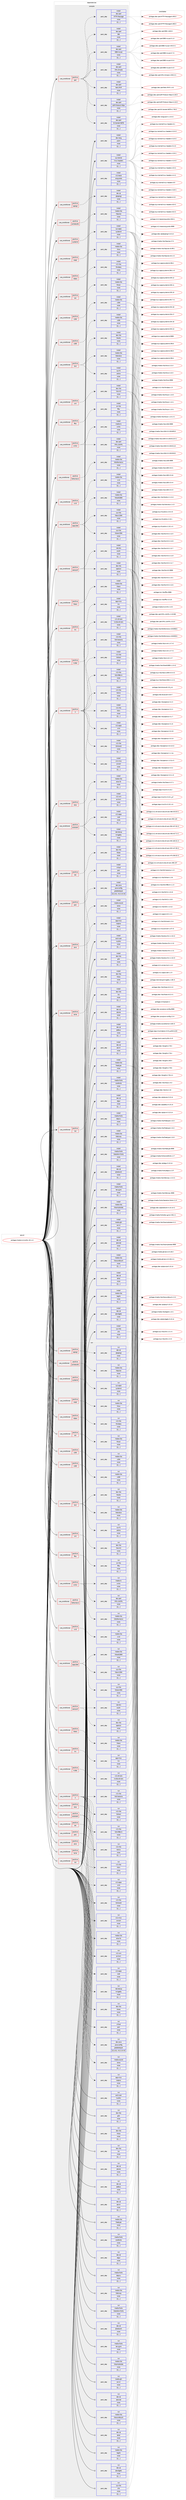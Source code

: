 digraph prolog {

# *************
# Graph options
# *************

newrank=true;
concentrate=true;
compound=true;
graph [rankdir=LR,fontname=Helvetica,fontsize=10,ranksep=1.5];#, ranksep=2.5, nodesep=0.2];
edge  [arrowhead=vee];
node  [fontname=Helvetica,fontsize=10];

# **********
# The ebuild
# **********

subgraph cluster_leftcol {
color=gray;
label=<<i>ebuild</i>>;
id [label="portage://media-tv/mythtv-33.1-r2", color=red, width=4, href="../media-tv/mythtv-33.1-r2.svg"];
}

# ****************
# The dependencies
# ****************

subgraph cluster_midcol {
color=gray;
label=<<i>dependencies</i>>;
subgraph cluster_compile {
fillcolor="#eeeeee";
style=filled;
label=<<i>compile</i>>;
subgraph cond86297 {
dependency335355 [label=<<TABLE BORDER="0" CELLBORDER="1" CELLSPACING="0" CELLPADDING="4"><TR><TD ROWSPAN="3" CELLPADDING="10">use_conditional</TD></TR><TR><TD>positive</TD></TR><TR><TD>X</TD></TR></TABLE>>, shape=none, color=red];
subgraph pack246514 {
dependency335356 [label=<<TABLE BORDER="0" CELLBORDER="1" CELLSPACING="0" CELLPADDING="4" WIDTH="220"><TR><TD ROWSPAN="6" CELLPADDING="30">pack_dep</TD></TR><TR><TD WIDTH="110">install</TD></TR><TR><TD>x11-apps</TD></TR><TR><TD>xinit</TD></TR><TR><TD>none</TD></TR><TR><TD>[[],,,,]</TD></TR></TABLE>>, shape=none, color=blue];
}
dependency335355:e -> dependency335356:w [weight=20,style="dashed",arrowhead="vee"];
subgraph pack246515 {
dependency335357 [label=<<TABLE BORDER="0" CELLBORDER="1" CELLSPACING="0" CELLPADDING="4" WIDTH="220"><TR><TD ROWSPAN="6" CELLPADDING="30">pack_dep</TD></TR><TR><TD WIDTH="110">install</TD></TR><TR><TD>x11-libs</TD></TR><TR><TD>libX11</TD></TR><TR><TD>none</TD></TR><TR><TD>[[],,,,]</TD></TR></TABLE>>, shape=none, color=blue];
}
dependency335355:e -> dependency335357:w [weight=20,style="dashed",arrowhead="vee"];
subgraph pack246516 {
dependency335358 [label=<<TABLE BORDER="0" CELLBORDER="1" CELLSPACING="0" CELLPADDING="4" WIDTH="220"><TR><TD ROWSPAN="6" CELLPADDING="30">pack_dep</TD></TR><TR><TD WIDTH="110">install</TD></TR><TR><TD>x11-libs</TD></TR><TR><TD>libXext</TD></TR><TR><TD>none</TD></TR><TR><TD>[[],,,,]</TD></TR></TABLE>>, shape=none, color=blue];
}
dependency335355:e -> dependency335358:w [weight=20,style="dashed",arrowhead="vee"];
subgraph pack246517 {
dependency335359 [label=<<TABLE BORDER="0" CELLBORDER="1" CELLSPACING="0" CELLPADDING="4" WIDTH="220"><TR><TD ROWSPAN="6" CELLPADDING="30">pack_dep</TD></TR><TR><TD WIDTH="110">install</TD></TR><TR><TD>x11-libs</TD></TR><TR><TD>libXinerama</TD></TR><TR><TD>none</TD></TR><TR><TD>[[],,,,]</TD></TR></TABLE>>, shape=none, color=blue];
}
dependency335355:e -> dependency335359:w [weight=20,style="dashed",arrowhead="vee"];
subgraph pack246518 {
dependency335360 [label=<<TABLE BORDER="0" CELLBORDER="1" CELLSPACING="0" CELLPADDING="4" WIDTH="220"><TR><TD ROWSPAN="6" CELLPADDING="30">pack_dep</TD></TR><TR><TD WIDTH="110">install</TD></TR><TR><TD>x11-libs</TD></TR><TR><TD>libXrandr</TD></TR><TR><TD>none</TD></TR><TR><TD>[[],,,,]</TD></TR></TABLE>>, shape=none, color=blue];
}
dependency335355:e -> dependency335360:w [weight=20,style="dashed",arrowhead="vee"];
subgraph pack246519 {
dependency335361 [label=<<TABLE BORDER="0" CELLBORDER="1" CELLSPACING="0" CELLPADDING="4" WIDTH="220"><TR><TD ROWSPAN="6" CELLPADDING="30">pack_dep</TD></TR><TR><TD WIDTH="110">install</TD></TR><TR><TD>x11-libs</TD></TR><TR><TD>libXv</TD></TR><TR><TD>none</TD></TR><TR><TD>[[],,,,]</TD></TR></TABLE>>, shape=none, color=blue];
}
dependency335355:e -> dependency335361:w [weight=20,style="dashed",arrowhead="vee"];
subgraph pack246520 {
dependency335362 [label=<<TABLE BORDER="0" CELLBORDER="1" CELLSPACING="0" CELLPADDING="4" WIDTH="220"><TR><TD ROWSPAN="6" CELLPADDING="30">pack_dep</TD></TR><TR><TD WIDTH="110">install</TD></TR><TR><TD>x11-libs</TD></TR><TR><TD>libXxf86vm</TD></TR><TR><TD>none</TD></TR><TR><TD>[[],,,,]</TD></TR></TABLE>>, shape=none, color=blue];
}
dependency335355:e -> dependency335362:w [weight=20,style="dashed",arrowhead="vee"];
subgraph pack246521 {
dependency335363 [label=<<TABLE BORDER="0" CELLBORDER="1" CELLSPACING="0" CELLPADDING="4" WIDTH="220"><TR><TD ROWSPAN="6" CELLPADDING="30">pack_dep</TD></TR><TR><TD WIDTH="110">install</TD></TR><TR><TD>x11-misc</TD></TR><TR><TD>wmctrl</TD></TR><TR><TD>none</TD></TR><TR><TD>[[],,,,]</TD></TR></TABLE>>, shape=none, color=blue];
}
dependency335355:e -> dependency335363:w [weight=20,style="dashed",arrowhead="vee"];
}
id:e -> dependency335355:w [weight=20,style="solid",arrowhead="vee"];
subgraph cond86298 {
dependency335364 [label=<<TABLE BORDER="0" CELLBORDER="1" CELLSPACING="0" CELLPADDING="4"><TR><TD ROWSPAN="3" CELLPADDING="10">use_conditional</TD></TR><TR><TD>positive</TD></TR><TR><TD>alsa</TD></TR></TABLE>>, shape=none, color=red];
subgraph pack246522 {
dependency335365 [label=<<TABLE BORDER="0" CELLBORDER="1" CELLSPACING="0" CELLPADDING="4" WIDTH="220"><TR><TD ROWSPAN="6" CELLPADDING="30">pack_dep</TD></TR><TR><TD WIDTH="110">install</TD></TR><TR><TD>media-libs</TD></TR><TR><TD>alsa-lib</TD></TR><TR><TD>none</TD></TR><TR><TD>[[],,,,]</TD></TR></TABLE>>, shape=none, color=blue];
}
dependency335364:e -> dependency335365:w [weight=20,style="dashed",arrowhead="vee"];
}
id:e -> dependency335364:w [weight=20,style="solid",arrowhead="vee"];
subgraph cond86299 {
dependency335366 [label=<<TABLE BORDER="0" CELLBORDER="1" CELLSPACING="0" CELLPADDING="4"><TR><TD ROWSPAN="3" CELLPADDING="10">use_conditional</TD></TR><TR><TD>positive</TD></TR><TR><TD>autostart</TD></TR></TABLE>>, shape=none, color=red];
subgraph pack246523 {
dependency335367 [label=<<TABLE BORDER="0" CELLBORDER="1" CELLSPACING="0" CELLPADDING="4" WIDTH="220"><TR><TD ROWSPAN="6" CELLPADDING="30">pack_dep</TD></TR><TR><TD WIDTH="110">install</TD></TR><TR><TD>net-dialup</TD></TR><TR><TD>mingetty</TD></TR><TR><TD>none</TD></TR><TR><TD>[[],,,,]</TD></TR></TABLE>>, shape=none, color=blue];
}
dependency335366:e -> dependency335367:w [weight=20,style="dashed",arrowhead="vee"];
subgraph pack246524 {
dependency335368 [label=<<TABLE BORDER="0" CELLBORDER="1" CELLSPACING="0" CELLPADDING="4" WIDTH="220"><TR><TD ROWSPAN="6" CELLPADDING="30">pack_dep</TD></TR><TR><TD WIDTH="110">install</TD></TR><TR><TD>x11-apps</TD></TR><TR><TD>xset</TD></TR><TR><TD>none</TD></TR><TR><TD>[[],,,,]</TD></TR></TABLE>>, shape=none, color=blue];
}
dependency335366:e -> dependency335368:w [weight=20,style="dashed",arrowhead="vee"];
subgraph pack246525 {
dependency335369 [label=<<TABLE BORDER="0" CELLBORDER="1" CELLSPACING="0" CELLPADDING="4" WIDTH="220"><TR><TD ROWSPAN="6" CELLPADDING="30">pack_dep</TD></TR><TR><TD WIDTH="110">install</TD></TR><TR><TD>x11-wm</TD></TR><TR><TD>evilwm</TD></TR><TR><TD>none</TD></TR><TR><TD>[[],,,,]</TD></TR></TABLE>>, shape=none, color=blue];
}
dependency335366:e -> dependency335369:w [weight=20,style="dashed",arrowhead="vee"];
}
id:e -> dependency335366:w [weight=20,style="solid",arrowhead="vee"];
subgraph cond86300 {
dependency335370 [label=<<TABLE BORDER="0" CELLBORDER="1" CELLSPACING="0" CELLPADDING="4"><TR><TD ROWSPAN="3" CELLPADDING="10">use_conditional</TD></TR><TR><TD>positive</TD></TR><TR><TD>cec</TD></TR></TABLE>>, shape=none, color=red];
subgraph pack246526 {
dependency335371 [label=<<TABLE BORDER="0" CELLBORDER="1" CELLSPACING="0" CELLPADDING="4" WIDTH="220"><TR><TD ROWSPAN="6" CELLPADDING="30">pack_dep</TD></TR><TR><TD WIDTH="110">install</TD></TR><TR><TD>dev-libs</TD></TR><TR><TD>libcec</TD></TR><TR><TD>none</TD></TR><TR><TD>[[],,,,]</TD></TR></TABLE>>, shape=none, color=blue];
}
dependency335370:e -> dependency335371:w [weight=20,style="dashed",arrowhead="vee"];
}
id:e -> dependency335370:w [weight=20,style="solid",arrowhead="vee"];
subgraph cond86301 {
dependency335372 [label=<<TABLE BORDER="0" CELLBORDER="1" CELLSPACING="0" CELLPADDING="4"><TR><TD ROWSPAN="3" CELLPADDING="10">use_conditional</TD></TR><TR><TD>positive</TD></TR><TR><TD>dvd</TD></TR></TABLE>>, shape=none, color=red];
subgraph pack246527 {
dependency335373 [label=<<TABLE BORDER="0" CELLBORDER="1" CELLSPACING="0" CELLPADDING="4" WIDTH="220"><TR><TD ROWSPAN="6" CELLPADDING="30">pack_dep</TD></TR><TR><TD WIDTH="110">install</TD></TR><TR><TD>dev-libs</TD></TR><TR><TD>libcdio</TD></TR><TR><TD>none</TD></TR><TR><TD>[[],,,,]</TD></TR></TABLE>>, shape=none, color=blue];
}
dependency335372:e -> dependency335373:w [weight=20,style="dashed",arrowhead="vee"];
subgraph pack246528 {
dependency335374 [label=<<TABLE BORDER="0" CELLBORDER="1" CELLSPACING="0" CELLPADDING="4" WIDTH="220"><TR><TD ROWSPAN="6" CELLPADDING="30">pack_dep</TD></TR><TR><TD WIDTH="110">install</TD></TR><TR><TD>media-libs</TD></TR><TR><TD>libdvdcss</TD></TR><TR><TD>none</TD></TR><TR><TD>[[],,,,]</TD></TR></TABLE>>, shape=none, color=blue];
}
dependency335372:e -> dependency335374:w [weight=20,style="dashed",arrowhead="vee"];
subgraph pack246529 {
dependency335375 [label=<<TABLE BORDER="0" CELLBORDER="1" CELLSPACING="0" CELLPADDING="4" WIDTH="220"><TR><TD ROWSPAN="6" CELLPADDING="30">pack_dep</TD></TR><TR><TD WIDTH="110">install</TD></TR><TR><TD>sys-fs</TD></TR><TR><TD>udisks</TD></TR><TR><TD>none</TD></TR><TR><TD>[[],,,,]</TD></TR></TABLE>>, shape=none, color=blue];
}
dependency335372:e -> dependency335375:w [weight=20,style="dashed",arrowhead="vee"];
}
id:e -> dependency335372:w [weight=20,style="solid",arrowhead="vee"];
subgraph cond86302 {
dependency335376 [label=<<TABLE BORDER="0" CELLBORDER="1" CELLSPACING="0" CELLPADDING="4"><TR><TD ROWSPAN="3" CELLPADDING="10">use_conditional</TD></TR><TR><TD>positive</TD></TR><TR><TD>fftw</TD></TR></TABLE>>, shape=none, color=red];
subgraph pack246530 {
dependency335377 [label=<<TABLE BORDER="0" CELLBORDER="1" CELLSPACING="0" CELLPADDING="4" WIDTH="220"><TR><TD ROWSPAN="6" CELLPADDING="30">pack_dep</TD></TR><TR><TD WIDTH="110">install</TD></TR><TR><TD>sci-libs</TD></TR><TR><TD>fftw</TD></TR><TR><TD>none</TD></TR><TR><TD>[[],,,,]</TD></TR></TABLE>>, shape=none, color=blue];
}
dependency335376:e -> dependency335377:w [weight=20,style="dashed",arrowhead="vee"];
}
id:e -> dependency335376:w [weight=20,style="solid",arrowhead="vee"];
subgraph cond86303 {
dependency335378 [label=<<TABLE BORDER="0" CELLBORDER="1" CELLSPACING="0" CELLPADDING="4"><TR><TD ROWSPAN="3" CELLPADDING="10">use_conditional</TD></TR><TR><TD>positive</TD></TR><TR><TD>hdhomerun</TD></TR></TABLE>>, shape=none, color=red];
subgraph pack246531 {
dependency335379 [label=<<TABLE BORDER="0" CELLBORDER="1" CELLSPACING="0" CELLPADDING="4" WIDTH="220"><TR><TD ROWSPAN="6" CELLPADDING="30">pack_dep</TD></TR><TR><TD WIDTH="110">install</TD></TR><TR><TD>media-libs</TD></TR><TR><TD>libhdhomerun</TD></TR><TR><TD>none</TD></TR><TR><TD>[[],,,,]</TD></TR></TABLE>>, shape=none, color=blue];
}
dependency335378:e -> dependency335379:w [weight=20,style="dashed",arrowhead="vee"];
}
id:e -> dependency335378:w [weight=20,style="solid",arrowhead="vee"];
subgraph cond86304 {
dependency335380 [label=<<TABLE BORDER="0" CELLBORDER="1" CELLSPACING="0" CELLPADDING="4"><TR><TD ROWSPAN="3" CELLPADDING="10">use_conditional</TD></TR><TR><TD>positive</TD></TR><TR><TD>ieee1394</TD></TR></TABLE>>, shape=none, color=red];
subgraph pack246532 {
dependency335381 [label=<<TABLE BORDER="0" CELLBORDER="1" CELLSPACING="0" CELLPADDING="4" WIDTH="220"><TR><TD ROWSPAN="6" CELLPADDING="30">pack_dep</TD></TR><TR><TD WIDTH="110">install</TD></TR><TR><TD>media-libs</TD></TR><TR><TD>libiec61883</TD></TR><TR><TD>none</TD></TR><TR><TD>[[],,,,]</TD></TR></TABLE>>, shape=none, color=blue];
}
dependency335380:e -> dependency335381:w [weight=20,style="dashed",arrowhead="vee"];
subgraph pack246533 {
dependency335382 [label=<<TABLE BORDER="0" CELLBORDER="1" CELLSPACING="0" CELLPADDING="4" WIDTH="220"><TR><TD ROWSPAN="6" CELLPADDING="30">pack_dep</TD></TR><TR><TD WIDTH="110">install</TD></TR><TR><TD>sys-libs</TD></TR><TR><TD>libavc1394</TD></TR><TR><TD>none</TD></TR><TR><TD>[[],,,,]</TD></TR></TABLE>>, shape=none, color=blue];
}
dependency335380:e -> dependency335382:w [weight=20,style="dashed",arrowhead="vee"];
subgraph pack246534 {
dependency335383 [label=<<TABLE BORDER="0" CELLBORDER="1" CELLSPACING="0" CELLPADDING="4" WIDTH="220"><TR><TD ROWSPAN="6" CELLPADDING="30">pack_dep</TD></TR><TR><TD WIDTH="110">install</TD></TR><TR><TD>sys-libs</TD></TR><TR><TD>libraw1394</TD></TR><TR><TD>none</TD></TR><TR><TD>[[],,,,]</TD></TR></TABLE>>, shape=none, color=blue];
}
dependency335380:e -> dependency335383:w [weight=20,style="dashed",arrowhead="vee"];
}
id:e -> dependency335380:w [weight=20,style="solid",arrowhead="vee"];
subgraph cond86305 {
dependency335384 [label=<<TABLE BORDER="0" CELLBORDER="1" CELLSPACING="0" CELLPADDING="4"><TR><TD ROWSPAN="3" CELLPADDING="10">use_conditional</TD></TR><TR><TD>positive</TD></TR><TR><TD>jack</TD></TR></TABLE>>, shape=none, color=red];
subgraph pack246535 {
dependency335385 [label=<<TABLE BORDER="0" CELLBORDER="1" CELLSPACING="0" CELLPADDING="4" WIDTH="220"><TR><TD ROWSPAN="6" CELLPADDING="30">pack_dep</TD></TR><TR><TD WIDTH="110">install</TD></TR><TR><TD>virtual</TD></TR><TR><TD>jack</TD></TR><TR><TD>none</TD></TR><TR><TD>[[],,,,]</TD></TR></TABLE>>, shape=none, color=blue];
}
dependency335384:e -> dependency335385:w [weight=20,style="dashed",arrowhead="vee"];
}
id:e -> dependency335384:w [weight=20,style="solid",arrowhead="vee"];
subgraph cond86306 {
dependency335386 [label=<<TABLE BORDER="0" CELLBORDER="1" CELLSPACING="0" CELLPADDING="4"><TR><TD ROWSPAN="3" CELLPADDING="10">use_conditional</TD></TR><TR><TD>positive</TD></TR><TR><TD>java</TD></TR></TABLE>>, shape=none, color=red];
subgraph pack246536 {
dependency335387 [label=<<TABLE BORDER="0" CELLBORDER="1" CELLSPACING="0" CELLPADDING="4" WIDTH="220"><TR><TD ROWSPAN="6" CELLPADDING="30">pack_dep</TD></TR><TR><TD WIDTH="110">install</TD></TR><TR><TD>dev-java</TD></TR><TR><TD>java-config</TD></TR><TR><TD>greaterequal</TD></TR><TR><TD>[[2,2,0],,-r3,2.2.0-r3]</TD></TR></TABLE>>, shape=none, color=blue];
}
dependency335386:e -> dependency335387:w [weight=20,style="dashed",arrowhead="vee"];
}
id:e -> dependency335386:w [weight=20,style="solid",arrowhead="vee"];
subgraph cond86307 {
dependency335388 [label=<<TABLE BORDER="0" CELLBORDER="1" CELLSPACING="0" CELLPADDING="4"><TR><TD ROWSPAN="3" CELLPADDING="10">use_conditional</TD></TR><TR><TD>positive</TD></TR><TR><TD>lame</TD></TR></TABLE>>, shape=none, color=red];
subgraph pack246537 {
dependency335389 [label=<<TABLE BORDER="0" CELLBORDER="1" CELLSPACING="0" CELLPADDING="4" WIDTH="220"><TR><TD ROWSPAN="6" CELLPADDING="30">pack_dep</TD></TR><TR><TD WIDTH="110">install</TD></TR><TR><TD>media-sound</TD></TR><TR><TD>lame</TD></TR><TR><TD>none</TD></TR><TR><TD>[[],,,,]</TD></TR></TABLE>>, shape=none, color=blue];
}
dependency335388:e -> dependency335389:w [weight=20,style="dashed",arrowhead="vee"];
}
id:e -> dependency335388:w [weight=20,style="solid",arrowhead="vee"];
subgraph cond86308 {
dependency335390 [label=<<TABLE BORDER="0" CELLBORDER="1" CELLSPACING="0" CELLPADDING="4"><TR><TD ROWSPAN="3" CELLPADDING="10">use_conditional</TD></TR><TR><TD>positive</TD></TR><TR><TD>lcd</TD></TR></TABLE>>, shape=none, color=red];
subgraph pack246538 {
dependency335391 [label=<<TABLE BORDER="0" CELLBORDER="1" CELLSPACING="0" CELLPADDING="4" WIDTH="220"><TR><TD ROWSPAN="6" CELLPADDING="30">pack_dep</TD></TR><TR><TD WIDTH="110">install</TD></TR><TR><TD>app-misc</TD></TR><TR><TD>lcdproc</TD></TR><TR><TD>none</TD></TR><TR><TD>[[],,,,]</TD></TR></TABLE>>, shape=none, color=blue];
}
dependency335390:e -> dependency335391:w [weight=20,style="dashed",arrowhead="vee"];
}
id:e -> dependency335390:w [weight=20,style="solid",arrowhead="vee"];
subgraph cond86309 {
dependency335392 [label=<<TABLE BORDER="0" CELLBORDER="1" CELLSPACING="0" CELLPADDING="4"><TR><TD ROWSPAN="3" CELLPADDING="10">use_conditional</TD></TR><TR><TD>positive</TD></TR><TR><TD>libass</TD></TR></TABLE>>, shape=none, color=red];
subgraph pack246539 {
dependency335393 [label=<<TABLE BORDER="0" CELLBORDER="1" CELLSPACING="0" CELLPADDING="4" WIDTH="220"><TR><TD ROWSPAN="6" CELLPADDING="30">pack_dep</TD></TR><TR><TD WIDTH="110">install</TD></TR><TR><TD>media-libs</TD></TR><TR><TD>libass</TD></TR><TR><TD>none</TD></TR><TR><TD>[[],,,,]</TD></TR></TABLE>>, shape=none, color=blue];
}
dependency335392:e -> dependency335393:w [weight=20,style="dashed",arrowhead="vee"];
}
id:e -> dependency335392:w [weight=20,style="solid",arrowhead="vee"];
subgraph cond86310 {
dependency335394 [label=<<TABLE BORDER="0" CELLBORDER="1" CELLSPACING="0" CELLPADDING="4"><TR><TD ROWSPAN="3" CELLPADDING="10">use_conditional</TD></TR><TR><TD>positive</TD></TR><TR><TD>lirc</TD></TR></TABLE>>, shape=none, color=red];
subgraph pack246540 {
dependency335395 [label=<<TABLE BORDER="0" CELLBORDER="1" CELLSPACING="0" CELLPADDING="4" WIDTH="220"><TR><TD ROWSPAN="6" CELLPADDING="30">pack_dep</TD></TR><TR><TD WIDTH="110">install</TD></TR><TR><TD>app-misc</TD></TR><TR><TD>lirc</TD></TR><TR><TD>none</TD></TR><TR><TD>[[],,,,]</TD></TR></TABLE>>, shape=none, color=blue];
}
dependency335394:e -> dependency335395:w [weight=20,style="dashed",arrowhead="vee"];
}
id:e -> dependency335394:w [weight=20,style="solid",arrowhead="vee"];
subgraph cond86311 {
dependency335396 [label=<<TABLE BORDER="0" CELLBORDER="1" CELLSPACING="0" CELLPADDING="4"><TR><TD ROWSPAN="3" CELLPADDING="10">use_conditional</TD></TR><TR><TD>positive</TD></TR><TR><TD>nvdec</TD></TR></TABLE>>, shape=none, color=red];
subgraph pack246541 {
dependency335397 [label=<<TABLE BORDER="0" CELLBORDER="1" CELLSPACING="0" CELLPADDING="4" WIDTH="220"><TR><TD ROWSPAN="6" CELLPADDING="30">pack_dep</TD></TR><TR><TD WIDTH="110">install</TD></TR><TR><TD>x11-drivers</TD></TR><TR><TD>nvidia-drivers</TD></TR><TR><TD>none</TD></TR><TR><TD>[[],,,,]</TD></TR></TABLE>>, shape=none, color=blue];
}
dependency335396:e -> dependency335397:w [weight=20,style="dashed",arrowhead="vee"];
}
id:e -> dependency335396:w [weight=20,style="solid",arrowhead="vee"];
subgraph cond86312 {
dependency335398 [label=<<TABLE BORDER="0" CELLBORDER="1" CELLSPACING="0" CELLPADDING="4"><TR><TD ROWSPAN="3" CELLPADDING="10">use_conditional</TD></TR><TR><TD>positive</TD></TR><TR><TD>opengl</TD></TR></TABLE>>, shape=none, color=red];
subgraph pack246542 {
dependency335399 [label=<<TABLE BORDER="0" CELLBORDER="1" CELLSPACING="0" CELLPADDING="4" WIDTH="220"><TR><TD ROWSPAN="6" CELLPADDING="30">pack_dep</TD></TR><TR><TD WIDTH="110">install</TD></TR><TR><TD>dev-qt</TD></TR><TR><TD>qtopengl</TD></TR><TR><TD>none</TD></TR><TR><TD>[[],,,,]</TD></TR></TABLE>>, shape=none, color=blue];
}
dependency335398:e -> dependency335399:w [weight=20,style="dashed",arrowhead="vee"];
}
id:e -> dependency335398:w [weight=20,style="solid",arrowhead="vee"];
subgraph cond86313 {
dependency335400 [label=<<TABLE BORDER="0" CELLBORDER="1" CELLSPACING="0" CELLPADDING="4"><TR><TD ROWSPAN="3" CELLPADDING="10">use_conditional</TD></TR><TR><TD>positive</TD></TR><TR><TD>perl</TD></TR></TABLE>>, shape=none, color=red];
subgraph pack246543 {
dependency335401 [label=<<TABLE BORDER="0" CELLBORDER="1" CELLSPACING="0" CELLPADDING="4" WIDTH="220"><TR><TD ROWSPAN="6" CELLPADDING="30">pack_dep</TD></TR><TR><TD WIDTH="110">install</TD></TR><TR><TD>dev-perl</TD></TR><TR><TD>DBD-mysql</TD></TR><TR><TD>none</TD></TR><TR><TD>[[],,,,]</TD></TR></TABLE>>, shape=none, color=blue];
}
dependency335400:e -> dependency335401:w [weight=20,style="dashed",arrowhead="vee"];
subgraph pack246544 {
dependency335402 [label=<<TABLE BORDER="0" CELLBORDER="1" CELLSPACING="0" CELLPADDING="4" WIDTH="220"><TR><TD ROWSPAN="6" CELLPADDING="30">pack_dep</TD></TR><TR><TD WIDTH="110">install</TD></TR><TR><TD>dev-perl</TD></TR><TR><TD>DBI</TD></TR><TR><TD>none</TD></TR><TR><TD>[[],,,,]</TD></TR></TABLE>>, shape=none, color=blue];
}
dependency335400:e -> dependency335402:w [weight=20,style="dashed",arrowhead="vee"];
subgraph pack246545 {
dependency335403 [label=<<TABLE BORDER="0" CELLBORDER="1" CELLSPACING="0" CELLPADDING="4" WIDTH="220"><TR><TD ROWSPAN="6" CELLPADDING="30">pack_dep</TD></TR><TR><TD WIDTH="110">install</TD></TR><TR><TD>dev-perl</TD></TR><TR><TD>HTTP-Message</TD></TR><TR><TD>none</TD></TR><TR><TD>[[],,,,]</TD></TR></TABLE>>, shape=none, color=blue];
}
dependency335400:e -> dependency335403:w [weight=20,style="dashed",arrowhead="vee"];
subgraph pack246546 {
dependency335404 [label=<<TABLE BORDER="0" CELLBORDER="1" CELLSPACING="0" CELLPADDING="4" WIDTH="220"><TR><TD ROWSPAN="6" CELLPADDING="30">pack_dep</TD></TR><TR><TD WIDTH="110">install</TD></TR><TR><TD>dev-perl</TD></TR><TR><TD>IO-Socket-INET6</TD></TR><TR><TD>none</TD></TR><TR><TD>[[],,,,]</TD></TR></TABLE>>, shape=none, color=blue];
}
dependency335400:e -> dependency335404:w [weight=20,style="dashed",arrowhead="vee"];
subgraph pack246547 {
dependency335405 [label=<<TABLE BORDER="0" CELLBORDER="1" CELLSPACING="0" CELLPADDING="4" WIDTH="220"><TR><TD ROWSPAN="6" CELLPADDING="30">pack_dep</TD></TR><TR><TD WIDTH="110">install</TD></TR><TR><TD>dev-perl</TD></TR><TR><TD>LWP-Protocol-https</TD></TR><TR><TD>none</TD></TR><TR><TD>[[],,,,]</TD></TR></TABLE>>, shape=none, color=blue];
}
dependency335400:e -> dependency335405:w [weight=20,style="dashed",arrowhead="vee"];
subgraph pack246548 {
dependency335406 [label=<<TABLE BORDER="0" CELLBORDER="1" CELLSPACING="0" CELLPADDING="4" WIDTH="220"><TR><TD ROWSPAN="6" CELLPADDING="30">pack_dep</TD></TR><TR><TD WIDTH="110">install</TD></TR><TR><TD>dev-perl</TD></TR><TR><TD>Net-UPnP</TD></TR><TR><TD>none</TD></TR><TR><TD>[[],,,,]</TD></TR></TABLE>>, shape=none, color=blue];
}
dependency335400:e -> dependency335406:w [weight=20,style="dashed",arrowhead="vee"];
subgraph pack246549 {
dependency335407 [label=<<TABLE BORDER="0" CELLBORDER="1" CELLSPACING="0" CELLPADDING="4" WIDTH="220"><TR><TD ROWSPAN="6" CELLPADDING="30">pack_dep</TD></TR><TR><TD WIDTH="110">install</TD></TR><TR><TD>dev-perl</TD></TR><TR><TD>XML-Simple</TD></TR><TR><TD>none</TD></TR><TR><TD>[[],,,,]</TD></TR></TABLE>>, shape=none, color=blue];
}
dependency335400:e -> dependency335407:w [weight=20,style="dashed",arrowhead="vee"];
}
id:e -> dependency335400:w [weight=20,style="solid",arrowhead="vee"];
subgraph cond86314 {
dependency335408 [label=<<TABLE BORDER="0" CELLBORDER="1" CELLSPACING="0" CELLPADDING="4"><TR><TD ROWSPAN="3" CELLPADDING="10">use_conditional</TD></TR><TR><TD>positive</TD></TR><TR><TD>pulseaudio</TD></TR></TABLE>>, shape=none, color=red];
subgraph pack246550 {
dependency335409 [label=<<TABLE BORDER="0" CELLBORDER="1" CELLSPACING="0" CELLPADDING="4" WIDTH="220"><TR><TD ROWSPAN="6" CELLPADDING="30">pack_dep</TD></TR><TR><TD WIDTH="110">install</TD></TR><TR><TD>media-libs</TD></TR><TR><TD>libpulse</TD></TR><TR><TD>none</TD></TR><TR><TD>[[],,,,]</TD></TR></TABLE>>, shape=none, color=blue];
}
dependency335408:e -> dependency335409:w [weight=20,style="dashed",arrowhead="vee"];
}
id:e -> dependency335408:w [weight=20,style="solid",arrowhead="vee"];
subgraph cond86315 {
dependency335410 [label=<<TABLE BORDER="0" CELLBORDER="1" CELLSPACING="0" CELLPADDING="4"><TR><TD ROWSPAN="3" CELLPADDING="10">use_conditional</TD></TR><TR><TD>positive</TD></TR><TR><TD>systemd</TD></TR></TABLE>>, shape=none, color=red];
subgraph pack246551 {
dependency335411 [label=<<TABLE BORDER="0" CELLBORDER="1" CELLSPACING="0" CELLPADDING="4" WIDTH="220"><TR><TD ROWSPAN="6" CELLPADDING="30">pack_dep</TD></TR><TR><TD WIDTH="110">install</TD></TR><TR><TD>sys-apps</TD></TR><TR><TD>systemd</TD></TR><TR><TD>none</TD></TR><TR><TD>[[],,,,]</TD></TR></TABLE>>, shape=none, color=blue];
}
dependency335410:e -> dependency335411:w [weight=20,style="dashed",arrowhead="vee"];
}
id:e -> dependency335410:w [weight=20,style="solid",arrowhead="vee"];
subgraph cond86316 {
dependency335412 [label=<<TABLE BORDER="0" CELLBORDER="1" CELLSPACING="0" CELLPADDING="4"><TR><TD ROWSPAN="3" CELLPADDING="10">use_conditional</TD></TR><TR><TD>positive</TD></TR><TR><TD>vaapi</TD></TR></TABLE>>, shape=none, color=red];
subgraph pack246552 {
dependency335413 [label=<<TABLE BORDER="0" CELLBORDER="1" CELLSPACING="0" CELLPADDING="4" WIDTH="220"><TR><TD ROWSPAN="6" CELLPADDING="30">pack_dep</TD></TR><TR><TD WIDTH="110">install</TD></TR><TR><TD>media-libs</TD></TR><TR><TD>libva</TD></TR><TR><TD>none</TD></TR><TR><TD>[[],,,,]</TD></TR></TABLE>>, shape=none, color=blue];
}
dependency335412:e -> dependency335413:w [weight=20,style="dashed",arrowhead="vee"];
}
id:e -> dependency335412:w [weight=20,style="solid",arrowhead="vee"];
subgraph cond86317 {
dependency335414 [label=<<TABLE BORDER="0" CELLBORDER="1" CELLSPACING="0" CELLPADDING="4"><TR><TD ROWSPAN="3" CELLPADDING="10">use_conditional</TD></TR><TR><TD>positive</TD></TR><TR><TD>vdpau</TD></TR></TABLE>>, shape=none, color=red];
subgraph pack246553 {
dependency335415 [label=<<TABLE BORDER="0" CELLBORDER="1" CELLSPACING="0" CELLPADDING="4" WIDTH="220"><TR><TD ROWSPAN="6" CELLPADDING="30">pack_dep</TD></TR><TR><TD WIDTH="110">install</TD></TR><TR><TD>x11-libs</TD></TR><TR><TD>libvdpau</TD></TR><TR><TD>none</TD></TR><TR><TD>[[],,,,]</TD></TR></TABLE>>, shape=none, color=blue];
}
dependency335414:e -> dependency335415:w [weight=20,style="dashed",arrowhead="vee"];
}
id:e -> dependency335414:w [weight=20,style="solid",arrowhead="vee"];
subgraph cond86318 {
dependency335416 [label=<<TABLE BORDER="0" CELLBORDER="1" CELLSPACING="0" CELLPADDING="4"><TR><TD ROWSPAN="3" CELLPADDING="10">use_conditional</TD></TR><TR><TD>positive</TD></TR><TR><TD>vpx</TD></TR></TABLE>>, shape=none, color=red];
subgraph pack246554 {
dependency335417 [label=<<TABLE BORDER="0" CELLBORDER="1" CELLSPACING="0" CELLPADDING="4" WIDTH="220"><TR><TD ROWSPAN="6" CELLPADDING="30">pack_dep</TD></TR><TR><TD WIDTH="110">install</TD></TR><TR><TD>media-libs</TD></TR><TR><TD>libvpx</TD></TR><TR><TD>none</TD></TR><TR><TD>[[],,,,]</TD></TR></TABLE>>, shape=none, color=blue];
}
dependency335416:e -> dependency335417:w [weight=20,style="dashed",arrowhead="vee"];
}
id:e -> dependency335416:w [weight=20,style="solid",arrowhead="vee"];
subgraph cond86319 {
dependency335418 [label=<<TABLE BORDER="0" CELLBORDER="1" CELLSPACING="0" CELLPADDING="4"><TR><TD ROWSPAN="3" CELLPADDING="10">use_conditional</TD></TR><TR><TD>positive</TD></TR><TR><TD>x264</TD></TR></TABLE>>, shape=none, color=red];
subgraph pack246555 {
dependency335419 [label=<<TABLE BORDER="0" CELLBORDER="1" CELLSPACING="0" CELLPADDING="4" WIDTH="220"><TR><TD ROWSPAN="6" CELLPADDING="30">pack_dep</TD></TR><TR><TD WIDTH="110">install</TD></TR><TR><TD>media-libs</TD></TR><TR><TD>x264</TD></TR><TR><TD>none</TD></TR><TR><TD>[[],,,,]</TD></TR></TABLE>>, shape=none, color=blue];
}
dependency335418:e -> dependency335419:w [weight=20,style="dashed",arrowhead="vee"];
}
id:e -> dependency335418:w [weight=20,style="solid",arrowhead="vee"];
subgraph cond86320 {
dependency335420 [label=<<TABLE BORDER="0" CELLBORDER="1" CELLSPACING="0" CELLPADDING="4"><TR><TD ROWSPAN="3" CELLPADDING="10">use_conditional</TD></TR><TR><TD>positive</TD></TR><TR><TD>x265</TD></TR></TABLE>>, shape=none, color=red];
subgraph pack246556 {
dependency335421 [label=<<TABLE BORDER="0" CELLBORDER="1" CELLSPACING="0" CELLPADDING="4" WIDTH="220"><TR><TD ROWSPAN="6" CELLPADDING="30">pack_dep</TD></TR><TR><TD WIDTH="110">install</TD></TR><TR><TD>media-libs</TD></TR><TR><TD>x265</TD></TR><TR><TD>none</TD></TR><TR><TD>[[],,,,]</TD></TR></TABLE>>, shape=none, color=blue];
}
dependency335420:e -> dependency335421:w [weight=20,style="dashed",arrowhead="vee"];
}
id:e -> dependency335420:w [weight=20,style="solid",arrowhead="vee"];
subgraph cond86321 {
dependency335422 [label=<<TABLE BORDER="0" CELLBORDER="1" CELLSPACING="0" CELLPADDING="4"><TR><TD ROWSPAN="3" CELLPADDING="10">use_conditional</TD></TR><TR><TD>positive</TD></TR><TR><TD>xml</TD></TR></TABLE>>, shape=none, color=red];
subgraph pack246557 {
dependency335423 [label=<<TABLE BORDER="0" CELLBORDER="1" CELLSPACING="0" CELLPADDING="4" WIDTH="220"><TR><TD ROWSPAN="6" CELLPADDING="30">pack_dep</TD></TR><TR><TD WIDTH="110">install</TD></TR><TR><TD>dev-libs</TD></TR><TR><TD>libxml2</TD></TR><TR><TD>none</TD></TR><TR><TD>[[],,,,]</TD></TR></TABLE>>, shape=none, color=blue];
}
dependency335422:e -> dependency335423:w [weight=20,style="dashed",arrowhead="vee"];
}
id:e -> dependency335422:w [weight=20,style="solid",arrowhead="vee"];
subgraph cond86322 {
dependency335424 [label=<<TABLE BORDER="0" CELLBORDER="1" CELLSPACING="0" CELLPADDING="4"><TR><TD ROWSPAN="3" CELLPADDING="10">use_conditional</TD></TR><TR><TD>positive</TD></TR><TR><TD>xmltv</TD></TR></TABLE>>, shape=none, color=red];
subgraph pack246558 {
dependency335425 [label=<<TABLE BORDER="0" CELLBORDER="1" CELLSPACING="0" CELLPADDING="4" WIDTH="220"><TR><TD ROWSPAN="6" CELLPADDING="30">pack_dep</TD></TR><TR><TD WIDTH="110">install</TD></TR><TR><TD>dev-perl</TD></TR><TR><TD>XML-LibXML</TD></TR><TR><TD>none</TD></TR><TR><TD>[[],,,,]</TD></TR></TABLE>>, shape=none, color=blue];
}
dependency335424:e -> dependency335425:w [weight=20,style="dashed",arrowhead="vee"];
subgraph pack246559 {
dependency335426 [label=<<TABLE BORDER="0" CELLBORDER="1" CELLSPACING="0" CELLPADDING="4" WIDTH="220"><TR><TD ROWSPAN="6" CELLPADDING="30">pack_dep</TD></TR><TR><TD WIDTH="110">install</TD></TR><TR><TD>media-tv</TD></TR><TR><TD>xmltv</TD></TR><TR><TD>none</TD></TR><TR><TD>[[],,,,]</TD></TR></TABLE>>, shape=none, color=blue];
}
dependency335424:e -> dependency335426:w [weight=20,style="dashed",arrowhead="vee"];
}
id:e -> dependency335424:w [weight=20,style="solid",arrowhead="vee"];
subgraph cond86323 {
dependency335427 [label=<<TABLE BORDER="0" CELLBORDER="1" CELLSPACING="0" CELLPADDING="4"><TR><TD ROWSPAN="3" CELLPADDING="10">use_conditional</TD></TR><TR><TD>positive</TD></TR><TR><TD>xvid</TD></TR></TABLE>>, shape=none, color=red];
subgraph pack246560 {
dependency335428 [label=<<TABLE BORDER="0" CELLBORDER="1" CELLSPACING="0" CELLPADDING="4" WIDTH="220"><TR><TD ROWSPAN="6" CELLPADDING="30">pack_dep</TD></TR><TR><TD WIDTH="110">install</TD></TR><TR><TD>media-libs</TD></TR><TR><TD>xvid</TD></TR><TR><TD>none</TD></TR><TR><TD>[[],,,,]</TD></TR></TABLE>>, shape=none, color=blue];
}
dependency335427:e -> dependency335428:w [weight=20,style="dashed",arrowhead="vee"];
}
id:e -> dependency335427:w [weight=20,style="solid",arrowhead="vee"];
subgraph cond86324 {
dependency335429 [label=<<TABLE BORDER="0" CELLBORDER="1" CELLSPACING="0" CELLPADDING="4"><TR><TD ROWSPAN="3" CELLPADDING="10">use_conditional</TD></TR><TR><TD>positive</TD></TR><TR><TD>zeroconf</TD></TR></TABLE>>, shape=none, color=red];
subgraph pack246561 {
dependency335430 [label=<<TABLE BORDER="0" CELLBORDER="1" CELLSPACING="0" CELLPADDING="4" WIDTH="220"><TR><TD ROWSPAN="6" CELLPADDING="30">pack_dep</TD></TR><TR><TD WIDTH="110">install</TD></TR><TR><TD>dev-libs</TD></TR><TR><TD>openssl</TD></TR><TR><TD>none</TD></TR><TR><TD>[[],,,,]</TD></TR></TABLE>>, shape=none, color=blue];
}
dependency335429:e -> dependency335430:w [weight=20,style="dashed",arrowhead="vee"];
subgraph pack246562 {
dependency335431 [label=<<TABLE BORDER="0" CELLBORDER="1" CELLSPACING="0" CELLPADDING="4" WIDTH="220"><TR><TD ROWSPAN="6" CELLPADDING="30">pack_dep</TD></TR><TR><TD WIDTH="110">install</TD></TR><TR><TD>net-dns</TD></TR><TR><TD>avahi</TD></TR><TR><TD>none</TD></TR><TR><TD>[[],,,,]</TD></TR></TABLE>>, shape=none, color=blue];
}
dependency335429:e -> dependency335431:w [weight=20,style="dashed",arrowhead="vee"];
}
id:e -> dependency335429:w [weight=20,style="solid",arrowhead="vee"];
subgraph pack246563 {
dependency335432 [label=<<TABLE BORDER="0" CELLBORDER="1" CELLSPACING="0" CELLPADDING="4" WIDTH="220"><TR><TD ROWSPAN="6" CELLPADDING="30">pack_dep</TD></TR><TR><TD WIDTH="110">install</TD></TR><TR><TD>acct-user</TD></TR><TR><TD>mythtv</TD></TR><TR><TD>none</TD></TR><TR><TD>[[],,,,]</TD></TR></TABLE>>, shape=none, color=blue];
}
id:e -> dependency335432:w [weight=20,style="solid",arrowhead="vee"];
subgraph pack246564 {
dependency335433 [label=<<TABLE BORDER="0" CELLBORDER="1" CELLSPACING="0" CELLPADDING="4" WIDTH="220"><TR><TD ROWSPAN="6" CELLPADDING="30">pack_dep</TD></TR><TR><TD WIDTH="110">install</TD></TR><TR><TD>dev-lang</TD></TR><TR><TD>yasm</TD></TR><TR><TD>none</TD></TR><TR><TD>[[],,,,]</TD></TR></TABLE>>, shape=none, color=blue];
}
id:e -> dependency335433:w [weight=20,style="solid",arrowhead="vee"];
subgraph pack246565 {
dependency335434 [label=<<TABLE BORDER="0" CELLBORDER="1" CELLSPACING="0" CELLPADDING="4" WIDTH="220"><TR><TD ROWSPAN="6" CELLPADDING="30">pack_dep</TD></TR><TR><TD WIDTH="110">install</TD></TR><TR><TD>dev-libs</TD></TR><TR><TD>glib</TD></TR><TR><TD>none</TD></TR><TR><TD>[[],,,,]</TD></TR></TABLE>>, shape=none, color=blue];
}
id:e -> dependency335434:w [weight=20,style="solid",arrowhead="vee"];
subgraph pack246566 {
dependency335435 [label=<<TABLE BORDER="0" CELLBORDER="1" CELLSPACING="0" CELLPADDING="4" WIDTH="220"><TR><TD ROWSPAN="6" CELLPADDING="30">pack_dep</TD></TR><TR><TD WIDTH="110">install</TD></TR><TR><TD>dev-libs</TD></TR><TR><TD>libzip</TD></TR><TR><TD>none</TD></TR><TR><TD>[[],,,,]</TD></TR></TABLE>>, shape=none, color=blue];
}
id:e -> dependency335435:w [weight=20,style="solid",arrowhead="vee"];
subgraph pack246567 {
dependency335436 [label=<<TABLE BORDER="0" CELLBORDER="1" CELLSPACING="0" CELLPADDING="4" WIDTH="220"><TR><TD ROWSPAN="6" CELLPADDING="30">pack_dep</TD></TR><TR><TD WIDTH="110">install</TD></TR><TR><TD>dev-libs</TD></TR><TR><TD>lzo</TD></TR><TR><TD>none</TD></TR><TR><TD>[[],,,,]</TD></TR></TABLE>>, shape=none, color=blue];
}
id:e -> dependency335436:w [weight=20,style="solid",arrowhead="vee"];
subgraph pack246568 {
dependency335437 [label=<<TABLE BORDER="0" CELLBORDER="1" CELLSPACING="0" CELLPADDING="4" WIDTH="220"><TR><TD ROWSPAN="6" CELLPADDING="30">pack_dep</TD></TR><TR><TD WIDTH="110">install</TD></TR><TR><TD>dev-qt</TD></TR><TR><TD>qtcore</TD></TR><TR><TD>none</TD></TR><TR><TD>[[],,,,]</TD></TR></TABLE>>, shape=none, color=blue];
}
id:e -> dependency335437:w [weight=20,style="solid",arrowhead="vee"];
subgraph pack246569 {
dependency335438 [label=<<TABLE BORDER="0" CELLBORDER="1" CELLSPACING="0" CELLPADDING="4" WIDTH="220"><TR><TD ROWSPAN="6" CELLPADDING="30">pack_dep</TD></TR><TR><TD WIDTH="110">install</TD></TR><TR><TD>dev-qt</TD></TR><TR><TD>qtdbus</TD></TR><TR><TD>none</TD></TR><TR><TD>[[],,,,]</TD></TR></TABLE>>, shape=none, color=blue];
}
id:e -> dependency335438:w [weight=20,style="solid",arrowhead="vee"];
subgraph pack246570 {
dependency335439 [label=<<TABLE BORDER="0" CELLBORDER="1" CELLSPACING="0" CELLPADDING="4" WIDTH="220"><TR><TD ROWSPAN="6" CELLPADDING="30">pack_dep</TD></TR><TR><TD WIDTH="110">install</TD></TR><TR><TD>dev-qt</TD></TR><TR><TD>qtgui</TD></TR><TR><TD>none</TD></TR><TR><TD>[[],,,,]</TD></TR></TABLE>>, shape=none, color=blue];
}
id:e -> dependency335439:w [weight=20,style="solid",arrowhead="vee"];
subgraph pack246571 {
dependency335440 [label=<<TABLE BORDER="0" CELLBORDER="1" CELLSPACING="0" CELLPADDING="4" WIDTH="220"><TR><TD ROWSPAN="6" CELLPADDING="30">pack_dep</TD></TR><TR><TD WIDTH="110">install</TD></TR><TR><TD>dev-qt</TD></TR><TR><TD>qtnetwork</TD></TR><TR><TD>none</TD></TR><TR><TD>[[],,,,]</TD></TR></TABLE>>, shape=none, color=blue];
}
id:e -> dependency335440:w [weight=20,style="solid",arrowhead="vee"];
subgraph pack246572 {
dependency335441 [label=<<TABLE BORDER="0" CELLBORDER="1" CELLSPACING="0" CELLPADDING="4" WIDTH="220"><TR><TD ROWSPAN="6" CELLPADDING="30">pack_dep</TD></TR><TR><TD WIDTH="110">install</TD></TR><TR><TD>dev-qt</TD></TR><TR><TD>qtscript</TD></TR><TR><TD>none</TD></TR><TR><TD>[[],,,,]</TD></TR></TABLE>>, shape=none, color=blue];
}
id:e -> dependency335441:w [weight=20,style="solid",arrowhead="vee"];
subgraph pack246573 {
dependency335442 [label=<<TABLE BORDER="0" CELLBORDER="1" CELLSPACING="0" CELLPADDING="4" WIDTH="220"><TR><TD ROWSPAN="6" CELLPADDING="30">pack_dep</TD></TR><TR><TD WIDTH="110">install</TD></TR><TR><TD>dev-qt</TD></TR><TR><TD>qtsql</TD></TR><TR><TD>none</TD></TR><TR><TD>[[],,,,]</TD></TR></TABLE>>, shape=none, color=blue];
}
id:e -> dependency335442:w [weight=20,style="solid",arrowhead="vee"];
subgraph pack246574 {
dependency335443 [label=<<TABLE BORDER="0" CELLBORDER="1" CELLSPACING="0" CELLPADDING="4" WIDTH="220"><TR><TD ROWSPAN="6" CELLPADDING="30">pack_dep</TD></TR><TR><TD WIDTH="110">install</TD></TR><TR><TD>dev-qt</TD></TR><TR><TD>qtwidgets</TD></TR><TR><TD>none</TD></TR><TR><TD>[[],,,,]</TD></TR></TABLE>>, shape=none, color=blue];
}
id:e -> dependency335443:w [weight=20,style="solid",arrowhead="vee"];
subgraph pack246575 {
dependency335444 [label=<<TABLE BORDER="0" CELLBORDER="1" CELLSPACING="0" CELLPADDING="4" WIDTH="220"><TR><TD ROWSPAN="6" CELLPADDING="30">pack_dep</TD></TR><TR><TD WIDTH="110">install</TD></TR><TR><TD>dev-qt</TD></TR><TR><TD>qtxml</TD></TR><TR><TD>none</TD></TR><TR><TD>[[],,,,]</TD></TR></TABLE>>, shape=none, color=blue];
}
id:e -> dependency335444:w [weight=20,style="solid",arrowhead="vee"];
subgraph pack246576 {
dependency335445 [label=<<TABLE BORDER="0" CELLBORDER="1" CELLSPACING="0" CELLPADDING="4" WIDTH="220"><TR><TD ROWSPAN="6" CELLPADDING="30">pack_dep</TD></TR><TR><TD WIDTH="110">install</TD></TR><TR><TD>media-fonts</TD></TR><TR><TD>corefonts</TD></TR><TR><TD>none</TD></TR><TR><TD>[[],,,,]</TD></TR></TABLE>>, shape=none, color=blue];
}
id:e -> dependency335445:w [weight=20,style="solid",arrowhead="vee"];
subgraph pack246577 {
dependency335446 [label=<<TABLE BORDER="0" CELLBORDER="1" CELLSPACING="0" CELLPADDING="4" WIDTH="220"><TR><TD ROWSPAN="6" CELLPADDING="30">pack_dep</TD></TR><TR><TD WIDTH="110">install</TD></TR><TR><TD>media-fonts</TD></TR><TR><TD>dejavu</TD></TR><TR><TD>none</TD></TR><TR><TD>[[],,,,]</TD></TR></TABLE>>, shape=none, color=blue];
}
id:e -> dependency335446:w [weight=20,style="solid",arrowhead="vee"];
subgraph pack246578 {
dependency335447 [label=<<TABLE BORDER="0" CELLBORDER="1" CELLSPACING="0" CELLPADDING="4" WIDTH="220"><TR><TD ROWSPAN="6" CELLPADDING="30">pack_dep</TD></TR><TR><TD WIDTH="110">install</TD></TR><TR><TD>media-fonts</TD></TR><TR><TD>liberation-fonts</TD></TR><TR><TD>none</TD></TR><TR><TD>[[],,,,]</TD></TR></TABLE>>, shape=none, color=blue];
}
id:e -> dependency335447:w [weight=20,style="solid",arrowhead="vee"];
subgraph pack246579 {
dependency335448 [label=<<TABLE BORDER="0" CELLBORDER="1" CELLSPACING="0" CELLPADDING="4" WIDTH="220"><TR><TD ROWSPAN="6" CELLPADDING="30">pack_dep</TD></TR><TR><TD WIDTH="110">install</TD></TR><TR><TD>media-fonts</TD></TR><TR><TD>tex-gyre</TD></TR><TR><TD>none</TD></TR><TR><TD>[[],,,,]</TD></TR></TABLE>>, shape=none, color=blue];
}
id:e -> dependency335448:w [weight=20,style="solid",arrowhead="vee"];
subgraph pack246580 {
dependency335449 [label=<<TABLE BORDER="0" CELLBORDER="1" CELLSPACING="0" CELLPADDING="4" WIDTH="220"><TR><TD ROWSPAN="6" CELLPADDING="30">pack_dep</TD></TR><TR><TD WIDTH="110">install</TD></TR><TR><TD>media-gfx</TD></TR><TR><TD>exiv2</TD></TR><TR><TD>none</TD></TR><TR><TD>[[],,,,]</TD></TR></TABLE>>, shape=none, color=blue];
}
id:e -> dependency335449:w [weight=20,style="solid",arrowhead="vee"];
subgraph pack246581 {
dependency335450 [label=<<TABLE BORDER="0" CELLBORDER="1" CELLSPACING="0" CELLPADDING="4" WIDTH="220"><TR><TD ROWSPAN="6" CELLPADDING="30">pack_dep</TD></TR><TR><TD WIDTH="110">install</TD></TR><TR><TD>media-libs</TD></TR><TR><TD>freetype</TD></TR><TR><TD>none</TD></TR><TR><TD>[[],,,,]</TD></TR></TABLE>>, shape=none, color=blue];
}
id:e -> dependency335450:w [weight=20,style="solid",arrowhead="vee"];
subgraph pack246582 {
dependency335451 [label=<<TABLE BORDER="0" CELLBORDER="1" CELLSPACING="0" CELLPADDING="4" WIDTH="220"><TR><TD ROWSPAN="6" CELLPADDING="30">pack_dep</TD></TR><TR><TD WIDTH="110">install</TD></TR><TR><TD>media-libs</TD></TR><TR><TD>libbluray</TD></TR><TR><TD>none</TD></TR><TR><TD>[[],,,,]</TD></TR></TABLE>>, shape=none, color=blue];
}
id:e -> dependency335451:w [weight=20,style="solid",arrowhead="vee"];
subgraph pack246583 {
dependency335452 [label=<<TABLE BORDER="0" CELLBORDER="1" CELLSPACING="0" CELLPADDING="4" WIDTH="220"><TR><TD ROWSPAN="6" CELLPADDING="30">pack_dep</TD></TR><TR><TD WIDTH="110">install</TD></TR><TR><TD>media-libs</TD></TR><TR><TD>libsamplerate</TD></TR><TR><TD>none</TD></TR><TR><TD>[[],,,,]</TD></TR></TABLE>>, shape=none, color=blue];
}
id:e -> dependency335452:w [weight=20,style="solid",arrowhead="vee"];
subgraph pack246584 {
dependency335453 [label=<<TABLE BORDER="0" CELLBORDER="1" CELLSPACING="0" CELLPADDING="4" WIDTH="220"><TR><TD ROWSPAN="6" CELLPADDING="30">pack_dep</TD></TR><TR><TD WIDTH="110">install</TD></TR><TR><TD>media-libs</TD></TR><TR><TD>libsoundtouch</TD></TR><TR><TD>none</TD></TR><TR><TD>[[],,,,]</TD></TR></TABLE>>, shape=none, color=blue];
}
id:e -> dependency335453:w [weight=20,style="solid",arrowhead="vee"];
subgraph pack246585 {
dependency335454 [label=<<TABLE BORDER="0" CELLBORDER="1" CELLSPACING="0" CELLPADDING="4" WIDTH="220"><TR><TD ROWSPAN="6" CELLPADDING="30">pack_dep</TD></TR><TR><TD WIDTH="110">install</TD></TR><TR><TD>media-libs</TD></TR><TR><TD>taglib</TD></TR><TR><TD>none</TD></TR><TR><TD>[[],,,,]</TD></TR></TABLE>>, shape=none, color=blue];
}
id:e -> dependency335454:w [weight=20,style="solid",arrowhead="vee"];
subgraph pack246586 {
dependency335455 [label=<<TABLE BORDER="0" CELLBORDER="1" CELLSPACING="0" CELLPADDING="4" WIDTH="220"><TR><TD ROWSPAN="6" CELLPADDING="30">pack_dep</TD></TR><TR><TD WIDTH="110">install</TD></TR><TR><TD>sys-kernel</TD></TR><TR><TD>linux-headers</TD></TR><TR><TD>none</TD></TR><TR><TD>[[],,,,]</TD></TR></TABLE>>, shape=none, color=blue];
}
id:e -> dependency335455:w [weight=20,style="solid",arrowhead="vee"];
subgraph pack246587 {
dependency335456 [label=<<TABLE BORDER="0" CELLBORDER="1" CELLSPACING="0" CELLPADDING="4" WIDTH="220"><TR><TD ROWSPAN="6" CELLPADDING="30">pack_dep</TD></TR><TR><TD WIDTH="110">install</TD></TR><TR><TD>sys-libs</TD></TR><TR><TD>zlib</TD></TR><TR><TD>none</TD></TR><TR><TD>[[],,,,]</TD></TR></TABLE>>, shape=none, color=blue];
}
id:e -> dependency335456:w [weight=20,style="solid",arrowhead="vee"];
subgraph pack246588 {
dependency335457 [label=<<TABLE BORDER="0" CELLBORDER="1" CELLSPACING="0" CELLPADDING="4" WIDTH="220"><TR><TD ROWSPAN="6" CELLPADDING="30">pack_dep</TD></TR><TR><TD WIDTH="110">install</TD></TR><TR><TD>x11-base</TD></TR><TR><TD>xorg-proto</TD></TR><TR><TD>none</TD></TR><TR><TD>[[],,,,]</TD></TR></TABLE>>, shape=none, color=blue];
}
id:e -> dependency335457:w [weight=20,style="solid",arrowhead="vee"];
}
subgraph cluster_compileandrun {
fillcolor="#eeeeee";
style=filled;
label=<<i>compile and run</i>>;
}
subgraph cluster_run {
fillcolor="#eeeeee";
style=filled;
label=<<i>run</i>>;
subgraph cond86325 {
dependency335458 [label=<<TABLE BORDER="0" CELLBORDER="1" CELLSPACING="0" CELLPADDING="4"><TR><TD ROWSPAN="3" CELLPADDING="10">use_conditional</TD></TR><TR><TD>positive</TD></TR><TR><TD>X</TD></TR></TABLE>>, shape=none, color=red];
subgraph pack246589 {
dependency335459 [label=<<TABLE BORDER="0" CELLBORDER="1" CELLSPACING="0" CELLPADDING="4" WIDTH="220"><TR><TD ROWSPAN="6" CELLPADDING="30">pack_dep</TD></TR><TR><TD WIDTH="110">run</TD></TR><TR><TD>x11-apps</TD></TR><TR><TD>xinit</TD></TR><TR><TD>none</TD></TR><TR><TD>[[],,,,]</TD></TR></TABLE>>, shape=none, color=blue];
}
dependency335458:e -> dependency335459:w [weight=20,style="dashed",arrowhead="vee"];
subgraph pack246590 {
dependency335460 [label=<<TABLE BORDER="0" CELLBORDER="1" CELLSPACING="0" CELLPADDING="4" WIDTH="220"><TR><TD ROWSPAN="6" CELLPADDING="30">pack_dep</TD></TR><TR><TD WIDTH="110">run</TD></TR><TR><TD>x11-libs</TD></TR><TR><TD>libX11</TD></TR><TR><TD>none</TD></TR><TR><TD>[[],,,,]</TD></TR></TABLE>>, shape=none, color=blue];
}
dependency335458:e -> dependency335460:w [weight=20,style="dashed",arrowhead="vee"];
subgraph pack246591 {
dependency335461 [label=<<TABLE BORDER="0" CELLBORDER="1" CELLSPACING="0" CELLPADDING="4" WIDTH="220"><TR><TD ROWSPAN="6" CELLPADDING="30">pack_dep</TD></TR><TR><TD WIDTH="110">run</TD></TR><TR><TD>x11-libs</TD></TR><TR><TD>libXext</TD></TR><TR><TD>none</TD></TR><TR><TD>[[],,,,]</TD></TR></TABLE>>, shape=none, color=blue];
}
dependency335458:e -> dependency335461:w [weight=20,style="dashed",arrowhead="vee"];
subgraph pack246592 {
dependency335462 [label=<<TABLE BORDER="0" CELLBORDER="1" CELLSPACING="0" CELLPADDING="4" WIDTH="220"><TR><TD ROWSPAN="6" CELLPADDING="30">pack_dep</TD></TR><TR><TD WIDTH="110">run</TD></TR><TR><TD>x11-libs</TD></TR><TR><TD>libXinerama</TD></TR><TR><TD>none</TD></TR><TR><TD>[[],,,,]</TD></TR></TABLE>>, shape=none, color=blue];
}
dependency335458:e -> dependency335462:w [weight=20,style="dashed",arrowhead="vee"];
subgraph pack246593 {
dependency335463 [label=<<TABLE BORDER="0" CELLBORDER="1" CELLSPACING="0" CELLPADDING="4" WIDTH="220"><TR><TD ROWSPAN="6" CELLPADDING="30">pack_dep</TD></TR><TR><TD WIDTH="110">run</TD></TR><TR><TD>x11-libs</TD></TR><TR><TD>libXrandr</TD></TR><TR><TD>none</TD></TR><TR><TD>[[],,,,]</TD></TR></TABLE>>, shape=none, color=blue];
}
dependency335458:e -> dependency335463:w [weight=20,style="dashed",arrowhead="vee"];
subgraph pack246594 {
dependency335464 [label=<<TABLE BORDER="0" CELLBORDER="1" CELLSPACING="0" CELLPADDING="4" WIDTH="220"><TR><TD ROWSPAN="6" CELLPADDING="30">pack_dep</TD></TR><TR><TD WIDTH="110">run</TD></TR><TR><TD>x11-libs</TD></TR><TR><TD>libXv</TD></TR><TR><TD>none</TD></TR><TR><TD>[[],,,,]</TD></TR></TABLE>>, shape=none, color=blue];
}
dependency335458:e -> dependency335464:w [weight=20,style="dashed",arrowhead="vee"];
subgraph pack246595 {
dependency335465 [label=<<TABLE BORDER="0" CELLBORDER="1" CELLSPACING="0" CELLPADDING="4" WIDTH="220"><TR><TD ROWSPAN="6" CELLPADDING="30">pack_dep</TD></TR><TR><TD WIDTH="110">run</TD></TR><TR><TD>x11-libs</TD></TR><TR><TD>libXxf86vm</TD></TR><TR><TD>none</TD></TR><TR><TD>[[],,,,]</TD></TR></TABLE>>, shape=none, color=blue];
}
dependency335458:e -> dependency335465:w [weight=20,style="dashed",arrowhead="vee"];
subgraph pack246596 {
dependency335466 [label=<<TABLE BORDER="0" CELLBORDER="1" CELLSPACING="0" CELLPADDING="4" WIDTH="220"><TR><TD ROWSPAN="6" CELLPADDING="30">pack_dep</TD></TR><TR><TD WIDTH="110">run</TD></TR><TR><TD>x11-misc</TD></TR><TR><TD>wmctrl</TD></TR><TR><TD>none</TD></TR><TR><TD>[[],,,,]</TD></TR></TABLE>>, shape=none, color=blue];
}
dependency335458:e -> dependency335466:w [weight=20,style="dashed",arrowhead="vee"];
}
id:e -> dependency335458:w [weight=20,style="solid",arrowhead="odot"];
subgraph cond86326 {
dependency335467 [label=<<TABLE BORDER="0" CELLBORDER="1" CELLSPACING="0" CELLPADDING="4"><TR><TD ROWSPAN="3" CELLPADDING="10">use_conditional</TD></TR><TR><TD>positive</TD></TR><TR><TD>alsa</TD></TR></TABLE>>, shape=none, color=red];
subgraph pack246597 {
dependency335468 [label=<<TABLE BORDER="0" CELLBORDER="1" CELLSPACING="0" CELLPADDING="4" WIDTH="220"><TR><TD ROWSPAN="6" CELLPADDING="30">pack_dep</TD></TR><TR><TD WIDTH="110">run</TD></TR><TR><TD>media-libs</TD></TR><TR><TD>alsa-lib</TD></TR><TR><TD>none</TD></TR><TR><TD>[[],,,,]</TD></TR></TABLE>>, shape=none, color=blue];
}
dependency335467:e -> dependency335468:w [weight=20,style="dashed",arrowhead="vee"];
}
id:e -> dependency335467:w [weight=20,style="solid",arrowhead="odot"];
subgraph cond86327 {
dependency335469 [label=<<TABLE BORDER="0" CELLBORDER="1" CELLSPACING="0" CELLPADDING="4"><TR><TD ROWSPAN="3" CELLPADDING="10">use_conditional</TD></TR><TR><TD>positive</TD></TR><TR><TD>autostart</TD></TR></TABLE>>, shape=none, color=red];
subgraph pack246598 {
dependency335470 [label=<<TABLE BORDER="0" CELLBORDER="1" CELLSPACING="0" CELLPADDING="4" WIDTH="220"><TR><TD ROWSPAN="6" CELLPADDING="30">pack_dep</TD></TR><TR><TD WIDTH="110">run</TD></TR><TR><TD>net-dialup</TD></TR><TR><TD>mingetty</TD></TR><TR><TD>none</TD></TR><TR><TD>[[],,,,]</TD></TR></TABLE>>, shape=none, color=blue];
}
dependency335469:e -> dependency335470:w [weight=20,style="dashed",arrowhead="vee"];
subgraph pack246599 {
dependency335471 [label=<<TABLE BORDER="0" CELLBORDER="1" CELLSPACING="0" CELLPADDING="4" WIDTH="220"><TR><TD ROWSPAN="6" CELLPADDING="30">pack_dep</TD></TR><TR><TD WIDTH="110">run</TD></TR><TR><TD>x11-apps</TD></TR><TR><TD>xset</TD></TR><TR><TD>none</TD></TR><TR><TD>[[],,,,]</TD></TR></TABLE>>, shape=none, color=blue];
}
dependency335469:e -> dependency335471:w [weight=20,style="dashed",arrowhead="vee"];
subgraph pack246600 {
dependency335472 [label=<<TABLE BORDER="0" CELLBORDER="1" CELLSPACING="0" CELLPADDING="4" WIDTH="220"><TR><TD ROWSPAN="6" CELLPADDING="30">pack_dep</TD></TR><TR><TD WIDTH="110">run</TD></TR><TR><TD>x11-wm</TD></TR><TR><TD>evilwm</TD></TR><TR><TD>none</TD></TR><TR><TD>[[],,,,]</TD></TR></TABLE>>, shape=none, color=blue];
}
dependency335469:e -> dependency335472:w [weight=20,style="dashed",arrowhead="vee"];
}
id:e -> dependency335469:w [weight=20,style="solid",arrowhead="odot"];
subgraph cond86328 {
dependency335473 [label=<<TABLE BORDER="0" CELLBORDER="1" CELLSPACING="0" CELLPADDING="4"><TR><TD ROWSPAN="3" CELLPADDING="10">use_conditional</TD></TR><TR><TD>positive</TD></TR><TR><TD>cec</TD></TR></TABLE>>, shape=none, color=red];
subgraph pack246601 {
dependency335474 [label=<<TABLE BORDER="0" CELLBORDER="1" CELLSPACING="0" CELLPADDING="4" WIDTH="220"><TR><TD ROWSPAN="6" CELLPADDING="30">pack_dep</TD></TR><TR><TD WIDTH="110">run</TD></TR><TR><TD>dev-libs</TD></TR><TR><TD>libcec</TD></TR><TR><TD>none</TD></TR><TR><TD>[[],,,,]</TD></TR></TABLE>>, shape=none, color=blue];
}
dependency335473:e -> dependency335474:w [weight=20,style="dashed",arrowhead="vee"];
}
id:e -> dependency335473:w [weight=20,style="solid",arrowhead="odot"];
subgraph cond86329 {
dependency335475 [label=<<TABLE BORDER="0" CELLBORDER="1" CELLSPACING="0" CELLPADDING="4"><TR><TD ROWSPAN="3" CELLPADDING="10">use_conditional</TD></TR><TR><TD>positive</TD></TR><TR><TD>dvd</TD></TR></TABLE>>, shape=none, color=red];
subgraph pack246602 {
dependency335476 [label=<<TABLE BORDER="0" CELLBORDER="1" CELLSPACING="0" CELLPADDING="4" WIDTH="220"><TR><TD ROWSPAN="6" CELLPADDING="30">pack_dep</TD></TR><TR><TD WIDTH="110">run</TD></TR><TR><TD>dev-libs</TD></TR><TR><TD>libcdio</TD></TR><TR><TD>none</TD></TR><TR><TD>[[],,,,]</TD></TR></TABLE>>, shape=none, color=blue];
}
dependency335475:e -> dependency335476:w [weight=20,style="dashed",arrowhead="vee"];
subgraph pack246603 {
dependency335477 [label=<<TABLE BORDER="0" CELLBORDER="1" CELLSPACING="0" CELLPADDING="4" WIDTH="220"><TR><TD ROWSPAN="6" CELLPADDING="30">pack_dep</TD></TR><TR><TD WIDTH="110">run</TD></TR><TR><TD>media-libs</TD></TR><TR><TD>libdvdcss</TD></TR><TR><TD>none</TD></TR><TR><TD>[[],,,,]</TD></TR></TABLE>>, shape=none, color=blue];
}
dependency335475:e -> dependency335477:w [weight=20,style="dashed",arrowhead="vee"];
subgraph pack246604 {
dependency335478 [label=<<TABLE BORDER="0" CELLBORDER="1" CELLSPACING="0" CELLPADDING="4" WIDTH="220"><TR><TD ROWSPAN="6" CELLPADDING="30">pack_dep</TD></TR><TR><TD WIDTH="110">run</TD></TR><TR><TD>sys-fs</TD></TR><TR><TD>udisks</TD></TR><TR><TD>none</TD></TR><TR><TD>[[],,,,]</TD></TR></TABLE>>, shape=none, color=blue];
}
dependency335475:e -> dependency335478:w [weight=20,style="dashed",arrowhead="vee"];
}
id:e -> dependency335475:w [weight=20,style="solid",arrowhead="odot"];
subgraph cond86330 {
dependency335479 [label=<<TABLE BORDER="0" CELLBORDER="1" CELLSPACING="0" CELLPADDING="4"><TR><TD ROWSPAN="3" CELLPADDING="10">use_conditional</TD></TR><TR><TD>positive</TD></TR><TR><TD>fftw</TD></TR></TABLE>>, shape=none, color=red];
subgraph pack246605 {
dependency335480 [label=<<TABLE BORDER="0" CELLBORDER="1" CELLSPACING="0" CELLPADDING="4" WIDTH="220"><TR><TD ROWSPAN="6" CELLPADDING="30">pack_dep</TD></TR><TR><TD WIDTH="110">run</TD></TR><TR><TD>sci-libs</TD></TR><TR><TD>fftw</TD></TR><TR><TD>none</TD></TR><TR><TD>[[],,,,]</TD></TR></TABLE>>, shape=none, color=blue];
}
dependency335479:e -> dependency335480:w [weight=20,style="dashed",arrowhead="vee"];
}
id:e -> dependency335479:w [weight=20,style="solid",arrowhead="odot"];
subgraph cond86331 {
dependency335481 [label=<<TABLE BORDER="0" CELLBORDER="1" CELLSPACING="0" CELLPADDING="4"><TR><TD ROWSPAN="3" CELLPADDING="10">use_conditional</TD></TR><TR><TD>positive</TD></TR><TR><TD>hdhomerun</TD></TR></TABLE>>, shape=none, color=red];
subgraph pack246606 {
dependency335482 [label=<<TABLE BORDER="0" CELLBORDER="1" CELLSPACING="0" CELLPADDING="4" WIDTH="220"><TR><TD ROWSPAN="6" CELLPADDING="30">pack_dep</TD></TR><TR><TD WIDTH="110">run</TD></TR><TR><TD>media-libs</TD></TR><TR><TD>libhdhomerun</TD></TR><TR><TD>none</TD></TR><TR><TD>[[],,,,]</TD></TR></TABLE>>, shape=none, color=blue];
}
dependency335481:e -> dependency335482:w [weight=20,style="dashed",arrowhead="vee"];
}
id:e -> dependency335481:w [weight=20,style="solid",arrowhead="odot"];
subgraph cond86332 {
dependency335483 [label=<<TABLE BORDER="0" CELLBORDER="1" CELLSPACING="0" CELLPADDING="4"><TR><TD ROWSPAN="3" CELLPADDING="10">use_conditional</TD></TR><TR><TD>positive</TD></TR><TR><TD>ieee1394</TD></TR></TABLE>>, shape=none, color=red];
subgraph pack246607 {
dependency335484 [label=<<TABLE BORDER="0" CELLBORDER="1" CELLSPACING="0" CELLPADDING="4" WIDTH="220"><TR><TD ROWSPAN="6" CELLPADDING="30">pack_dep</TD></TR><TR><TD WIDTH="110">run</TD></TR><TR><TD>media-libs</TD></TR><TR><TD>libiec61883</TD></TR><TR><TD>none</TD></TR><TR><TD>[[],,,,]</TD></TR></TABLE>>, shape=none, color=blue];
}
dependency335483:e -> dependency335484:w [weight=20,style="dashed",arrowhead="vee"];
subgraph pack246608 {
dependency335485 [label=<<TABLE BORDER="0" CELLBORDER="1" CELLSPACING="0" CELLPADDING="4" WIDTH="220"><TR><TD ROWSPAN="6" CELLPADDING="30">pack_dep</TD></TR><TR><TD WIDTH="110">run</TD></TR><TR><TD>sys-libs</TD></TR><TR><TD>libavc1394</TD></TR><TR><TD>none</TD></TR><TR><TD>[[],,,,]</TD></TR></TABLE>>, shape=none, color=blue];
}
dependency335483:e -> dependency335485:w [weight=20,style="dashed",arrowhead="vee"];
subgraph pack246609 {
dependency335486 [label=<<TABLE BORDER="0" CELLBORDER="1" CELLSPACING="0" CELLPADDING="4" WIDTH="220"><TR><TD ROWSPAN="6" CELLPADDING="30">pack_dep</TD></TR><TR><TD WIDTH="110">run</TD></TR><TR><TD>sys-libs</TD></TR><TR><TD>libraw1394</TD></TR><TR><TD>none</TD></TR><TR><TD>[[],,,,]</TD></TR></TABLE>>, shape=none, color=blue];
}
dependency335483:e -> dependency335486:w [weight=20,style="dashed",arrowhead="vee"];
}
id:e -> dependency335483:w [weight=20,style="solid",arrowhead="odot"];
subgraph cond86333 {
dependency335487 [label=<<TABLE BORDER="0" CELLBORDER="1" CELLSPACING="0" CELLPADDING="4"><TR><TD ROWSPAN="3" CELLPADDING="10">use_conditional</TD></TR><TR><TD>positive</TD></TR><TR><TD>jack</TD></TR></TABLE>>, shape=none, color=red];
subgraph pack246610 {
dependency335488 [label=<<TABLE BORDER="0" CELLBORDER="1" CELLSPACING="0" CELLPADDING="4" WIDTH="220"><TR><TD ROWSPAN="6" CELLPADDING="30">pack_dep</TD></TR><TR><TD WIDTH="110">run</TD></TR><TR><TD>virtual</TD></TR><TR><TD>jack</TD></TR><TR><TD>none</TD></TR><TR><TD>[[],,,,]</TD></TR></TABLE>>, shape=none, color=blue];
}
dependency335487:e -> dependency335488:w [weight=20,style="dashed",arrowhead="vee"];
}
id:e -> dependency335487:w [weight=20,style="solid",arrowhead="odot"];
subgraph cond86334 {
dependency335489 [label=<<TABLE BORDER="0" CELLBORDER="1" CELLSPACING="0" CELLPADDING="4"><TR><TD ROWSPAN="3" CELLPADDING="10">use_conditional</TD></TR><TR><TD>positive</TD></TR><TR><TD>java</TD></TR></TABLE>>, shape=none, color=red];
subgraph pack246611 {
dependency335490 [label=<<TABLE BORDER="0" CELLBORDER="1" CELLSPACING="0" CELLPADDING="4" WIDTH="220"><TR><TD ROWSPAN="6" CELLPADDING="30">pack_dep</TD></TR><TR><TD WIDTH="110">run</TD></TR><TR><TD>dev-java</TD></TR><TR><TD>java-config</TD></TR><TR><TD>greaterequal</TD></TR><TR><TD>[[2,2,0],,-r3,2.2.0-r3]</TD></TR></TABLE>>, shape=none, color=blue];
}
dependency335489:e -> dependency335490:w [weight=20,style="dashed",arrowhead="vee"];
}
id:e -> dependency335489:w [weight=20,style="solid",arrowhead="odot"];
subgraph cond86335 {
dependency335491 [label=<<TABLE BORDER="0" CELLBORDER="1" CELLSPACING="0" CELLPADDING="4"><TR><TD ROWSPAN="3" CELLPADDING="10">use_conditional</TD></TR><TR><TD>positive</TD></TR><TR><TD>lame</TD></TR></TABLE>>, shape=none, color=red];
subgraph pack246612 {
dependency335492 [label=<<TABLE BORDER="0" CELLBORDER="1" CELLSPACING="0" CELLPADDING="4" WIDTH="220"><TR><TD ROWSPAN="6" CELLPADDING="30">pack_dep</TD></TR><TR><TD WIDTH="110">run</TD></TR><TR><TD>media-sound</TD></TR><TR><TD>lame</TD></TR><TR><TD>none</TD></TR><TR><TD>[[],,,,]</TD></TR></TABLE>>, shape=none, color=blue];
}
dependency335491:e -> dependency335492:w [weight=20,style="dashed",arrowhead="vee"];
}
id:e -> dependency335491:w [weight=20,style="solid",arrowhead="odot"];
subgraph cond86336 {
dependency335493 [label=<<TABLE BORDER="0" CELLBORDER="1" CELLSPACING="0" CELLPADDING="4"><TR><TD ROWSPAN="3" CELLPADDING="10">use_conditional</TD></TR><TR><TD>positive</TD></TR><TR><TD>lcd</TD></TR></TABLE>>, shape=none, color=red];
subgraph pack246613 {
dependency335494 [label=<<TABLE BORDER="0" CELLBORDER="1" CELLSPACING="0" CELLPADDING="4" WIDTH="220"><TR><TD ROWSPAN="6" CELLPADDING="30">pack_dep</TD></TR><TR><TD WIDTH="110">run</TD></TR><TR><TD>app-misc</TD></TR><TR><TD>lcdproc</TD></TR><TR><TD>none</TD></TR><TR><TD>[[],,,,]</TD></TR></TABLE>>, shape=none, color=blue];
}
dependency335493:e -> dependency335494:w [weight=20,style="dashed",arrowhead="vee"];
}
id:e -> dependency335493:w [weight=20,style="solid",arrowhead="odot"];
subgraph cond86337 {
dependency335495 [label=<<TABLE BORDER="0" CELLBORDER="1" CELLSPACING="0" CELLPADDING="4"><TR><TD ROWSPAN="3" CELLPADDING="10">use_conditional</TD></TR><TR><TD>positive</TD></TR><TR><TD>libass</TD></TR></TABLE>>, shape=none, color=red];
subgraph pack246614 {
dependency335496 [label=<<TABLE BORDER="0" CELLBORDER="1" CELLSPACING="0" CELLPADDING="4" WIDTH="220"><TR><TD ROWSPAN="6" CELLPADDING="30">pack_dep</TD></TR><TR><TD WIDTH="110">run</TD></TR><TR><TD>media-libs</TD></TR><TR><TD>libass</TD></TR><TR><TD>none</TD></TR><TR><TD>[[],,,,]</TD></TR></TABLE>>, shape=none, color=blue];
}
dependency335495:e -> dependency335496:w [weight=20,style="dashed",arrowhead="vee"];
}
id:e -> dependency335495:w [weight=20,style="solid",arrowhead="odot"];
subgraph cond86338 {
dependency335497 [label=<<TABLE BORDER="0" CELLBORDER="1" CELLSPACING="0" CELLPADDING="4"><TR><TD ROWSPAN="3" CELLPADDING="10">use_conditional</TD></TR><TR><TD>positive</TD></TR><TR><TD>lirc</TD></TR></TABLE>>, shape=none, color=red];
subgraph pack246615 {
dependency335498 [label=<<TABLE BORDER="0" CELLBORDER="1" CELLSPACING="0" CELLPADDING="4" WIDTH="220"><TR><TD ROWSPAN="6" CELLPADDING="30">pack_dep</TD></TR><TR><TD WIDTH="110">run</TD></TR><TR><TD>app-misc</TD></TR><TR><TD>lirc</TD></TR><TR><TD>none</TD></TR><TR><TD>[[],,,,]</TD></TR></TABLE>>, shape=none, color=blue];
}
dependency335497:e -> dependency335498:w [weight=20,style="dashed",arrowhead="vee"];
}
id:e -> dependency335497:w [weight=20,style="solid",arrowhead="odot"];
subgraph cond86339 {
dependency335499 [label=<<TABLE BORDER="0" CELLBORDER="1" CELLSPACING="0" CELLPADDING="4"><TR><TD ROWSPAN="3" CELLPADDING="10">use_conditional</TD></TR><TR><TD>positive</TD></TR><TR><TD>nvdec</TD></TR></TABLE>>, shape=none, color=red];
subgraph pack246616 {
dependency335500 [label=<<TABLE BORDER="0" CELLBORDER="1" CELLSPACING="0" CELLPADDING="4" WIDTH="220"><TR><TD ROWSPAN="6" CELLPADDING="30">pack_dep</TD></TR><TR><TD WIDTH="110">run</TD></TR><TR><TD>x11-drivers</TD></TR><TR><TD>nvidia-drivers</TD></TR><TR><TD>none</TD></TR><TR><TD>[[],,,,]</TD></TR></TABLE>>, shape=none, color=blue];
}
dependency335499:e -> dependency335500:w [weight=20,style="dashed",arrowhead="vee"];
}
id:e -> dependency335499:w [weight=20,style="solid",arrowhead="odot"];
subgraph cond86340 {
dependency335501 [label=<<TABLE BORDER="0" CELLBORDER="1" CELLSPACING="0" CELLPADDING="4"><TR><TD ROWSPAN="3" CELLPADDING="10">use_conditional</TD></TR><TR><TD>positive</TD></TR><TR><TD>opengl</TD></TR></TABLE>>, shape=none, color=red];
subgraph pack246617 {
dependency335502 [label=<<TABLE BORDER="0" CELLBORDER="1" CELLSPACING="0" CELLPADDING="4" WIDTH="220"><TR><TD ROWSPAN="6" CELLPADDING="30">pack_dep</TD></TR><TR><TD WIDTH="110">run</TD></TR><TR><TD>dev-qt</TD></TR><TR><TD>qtopengl</TD></TR><TR><TD>none</TD></TR><TR><TD>[[],,,,]</TD></TR></TABLE>>, shape=none, color=blue];
}
dependency335501:e -> dependency335502:w [weight=20,style="dashed",arrowhead="vee"];
}
id:e -> dependency335501:w [weight=20,style="solid",arrowhead="odot"];
subgraph cond86341 {
dependency335503 [label=<<TABLE BORDER="0" CELLBORDER="1" CELLSPACING="0" CELLPADDING="4"><TR><TD ROWSPAN="3" CELLPADDING="10">use_conditional</TD></TR><TR><TD>positive</TD></TR><TR><TD>pulseaudio</TD></TR></TABLE>>, shape=none, color=red];
subgraph pack246618 {
dependency335504 [label=<<TABLE BORDER="0" CELLBORDER="1" CELLSPACING="0" CELLPADDING="4" WIDTH="220"><TR><TD ROWSPAN="6" CELLPADDING="30">pack_dep</TD></TR><TR><TD WIDTH="110">run</TD></TR><TR><TD>media-libs</TD></TR><TR><TD>libpulse</TD></TR><TR><TD>none</TD></TR><TR><TD>[[],,,,]</TD></TR></TABLE>>, shape=none, color=blue];
}
dependency335503:e -> dependency335504:w [weight=20,style="dashed",arrowhead="vee"];
}
id:e -> dependency335503:w [weight=20,style="solid",arrowhead="odot"];
subgraph cond86342 {
dependency335505 [label=<<TABLE BORDER="0" CELLBORDER="1" CELLSPACING="0" CELLPADDING="4"><TR><TD ROWSPAN="3" CELLPADDING="10">use_conditional</TD></TR><TR><TD>positive</TD></TR><TR><TD>systemd</TD></TR></TABLE>>, shape=none, color=red];
subgraph pack246619 {
dependency335506 [label=<<TABLE BORDER="0" CELLBORDER="1" CELLSPACING="0" CELLPADDING="4" WIDTH="220"><TR><TD ROWSPAN="6" CELLPADDING="30">pack_dep</TD></TR><TR><TD WIDTH="110">run</TD></TR><TR><TD>sys-apps</TD></TR><TR><TD>systemd</TD></TR><TR><TD>none</TD></TR><TR><TD>[[],,,,]</TD></TR></TABLE>>, shape=none, color=blue];
}
dependency335505:e -> dependency335506:w [weight=20,style="dashed",arrowhead="vee"];
}
id:e -> dependency335505:w [weight=20,style="solid",arrowhead="odot"];
subgraph cond86343 {
dependency335507 [label=<<TABLE BORDER="0" CELLBORDER="1" CELLSPACING="0" CELLPADDING="4"><TR><TD ROWSPAN="3" CELLPADDING="10">use_conditional</TD></TR><TR><TD>positive</TD></TR><TR><TD>vaapi</TD></TR></TABLE>>, shape=none, color=red];
subgraph pack246620 {
dependency335508 [label=<<TABLE BORDER="0" CELLBORDER="1" CELLSPACING="0" CELLPADDING="4" WIDTH="220"><TR><TD ROWSPAN="6" CELLPADDING="30">pack_dep</TD></TR><TR><TD WIDTH="110">run</TD></TR><TR><TD>media-libs</TD></TR><TR><TD>libva</TD></TR><TR><TD>none</TD></TR><TR><TD>[[],,,,]</TD></TR></TABLE>>, shape=none, color=blue];
}
dependency335507:e -> dependency335508:w [weight=20,style="dashed",arrowhead="vee"];
}
id:e -> dependency335507:w [weight=20,style="solid",arrowhead="odot"];
subgraph cond86344 {
dependency335509 [label=<<TABLE BORDER="0" CELLBORDER="1" CELLSPACING="0" CELLPADDING="4"><TR><TD ROWSPAN="3" CELLPADDING="10">use_conditional</TD></TR><TR><TD>positive</TD></TR><TR><TD>vdpau</TD></TR></TABLE>>, shape=none, color=red];
subgraph pack246621 {
dependency335510 [label=<<TABLE BORDER="0" CELLBORDER="1" CELLSPACING="0" CELLPADDING="4" WIDTH="220"><TR><TD ROWSPAN="6" CELLPADDING="30">pack_dep</TD></TR><TR><TD WIDTH="110">run</TD></TR><TR><TD>x11-libs</TD></TR><TR><TD>libvdpau</TD></TR><TR><TD>none</TD></TR><TR><TD>[[],,,,]</TD></TR></TABLE>>, shape=none, color=blue];
}
dependency335509:e -> dependency335510:w [weight=20,style="dashed",arrowhead="vee"];
}
id:e -> dependency335509:w [weight=20,style="solid",arrowhead="odot"];
subgraph cond86345 {
dependency335511 [label=<<TABLE BORDER="0" CELLBORDER="1" CELLSPACING="0" CELLPADDING="4"><TR><TD ROWSPAN="3" CELLPADDING="10">use_conditional</TD></TR><TR><TD>positive</TD></TR><TR><TD>vpx</TD></TR></TABLE>>, shape=none, color=red];
subgraph pack246622 {
dependency335512 [label=<<TABLE BORDER="0" CELLBORDER="1" CELLSPACING="0" CELLPADDING="4" WIDTH="220"><TR><TD ROWSPAN="6" CELLPADDING="30">pack_dep</TD></TR><TR><TD WIDTH="110">run</TD></TR><TR><TD>media-libs</TD></TR><TR><TD>libvpx</TD></TR><TR><TD>none</TD></TR><TR><TD>[[],,,,]</TD></TR></TABLE>>, shape=none, color=blue];
}
dependency335511:e -> dependency335512:w [weight=20,style="dashed",arrowhead="vee"];
}
id:e -> dependency335511:w [weight=20,style="solid",arrowhead="odot"];
subgraph cond86346 {
dependency335513 [label=<<TABLE BORDER="0" CELLBORDER="1" CELLSPACING="0" CELLPADDING="4"><TR><TD ROWSPAN="3" CELLPADDING="10">use_conditional</TD></TR><TR><TD>positive</TD></TR><TR><TD>x264</TD></TR></TABLE>>, shape=none, color=red];
subgraph pack246623 {
dependency335514 [label=<<TABLE BORDER="0" CELLBORDER="1" CELLSPACING="0" CELLPADDING="4" WIDTH="220"><TR><TD ROWSPAN="6" CELLPADDING="30">pack_dep</TD></TR><TR><TD WIDTH="110">run</TD></TR><TR><TD>media-libs</TD></TR><TR><TD>x264</TD></TR><TR><TD>none</TD></TR><TR><TD>[[],,,,]</TD></TR></TABLE>>, shape=none, color=blue];
}
dependency335513:e -> dependency335514:w [weight=20,style="dashed",arrowhead="vee"];
}
id:e -> dependency335513:w [weight=20,style="solid",arrowhead="odot"];
subgraph cond86347 {
dependency335515 [label=<<TABLE BORDER="0" CELLBORDER="1" CELLSPACING="0" CELLPADDING="4"><TR><TD ROWSPAN="3" CELLPADDING="10">use_conditional</TD></TR><TR><TD>positive</TD></TR><TR><TD>x265</TD></TR></TABLE>>, shape=none, color=red];
subgraph pack246624 {
dependency335516 [label=<<TABLE BORDER="0" CELLBORDER="1" CELLSPACING="0" CELLPADDING="4" WIDTH="220"><TR><TD ROWSPAN="6" CELLPADDING="30">pack_dep</TD></TR><TR><TD WIDTH="110">run</TD></TR><TR><TD>media-libs</TD></TR><TR><TD>x265</TD></TR><TR><TD>none</TD></TR><TR><TD>[[],,,,]</TD></TR></TABLE>>, shape=none, color=blue];
}
dependency335515:e -> dependency335516:w [weight=20,style="dashed",arrowhead="vee"];
}
id:e -> dependency335515:w [weight=20,style="solid",arrowhead="odot"];
subgraph cond86348 {
dependency335517 [label=<<TABLE BORDER="0" CELLBORDER="1" CELLSPACING="0" CELLPADDING="4"><TR><TD ROWSPAN="3" CELLPADDING="10">use_conditional</TD></TR><TR><TD>positive</TD></TR><TR><TD>xml</TD></TR></TABLE>>, shape=none, color=red];
subgraph pack246625 {
dependency335518 [label=<<TABLE BORDER="0" CELLBORDER="1" CELLSPACING="0" CELLPADDING="4" WIDTH="220"><TR><TD ROWSPAN="6" CELLPADDING="30">pack_dep</TD></TR><TR><TD WIDTH="110">run</TD></TR><TR><TD>dev-libs</TD></TR><TR><TD>libxml2</TD></TR><TR><TD>none</TD></TR><TR><TD>[[],,,,]</TD></TR></TABLE>>, shape=none, color=blue];
}
dependency335517:e -> dependency335518:w [weight=20,style="dashed",arrowhead="vee"];
}
id:e -> dependency335517:w [weight=20,style="solid",arrowhead="odot"];
subgraph cond86349 {
dependency335519 [label=<<TABLE BORDER="0" CELLBORDER="1" CELLSPACING="0" CELLPADDING="4"><TR><TD ROWSPAN="3" CELLPADDING="10">use_conditional</TD></TR><TR><TD>positive</TD></TR><TR><TD>xmltv</TD></TR></TABLE>>, shape=none, color=red];
subgraph pack246626 {
dependency335520 [label=<<TABLE BORDER="0" CELLBORDER="1" CELLSPACING="0" CELLPADDING="4" WIDTH="220"><TR><TD ROWSPAN="6" CELLPADDING="30">pack_dep</TD></TR><TR><TD WIDTH="110">run</TD></TR><TR><TD>dev-perl</TD></TR><TR><TD>XML-LibXML</TD></TR><TR><TD>none</TD></TR><TR><TD>[[],,,,]</TD></TR></TABLE>>, shape=none, color=blue];
}
dependency335519:e -> dependency335520:w [weight=20,style="dashed",arrowhead="vee"];
subgraph pack246627 {
dependency335521 [label=<<TABLE BORDER="0" CELLBORDER="1" CELLSPACING="0" CELLPADDING="4" WIDTH="220"><TR><TD ROWSPAN="6" CELLPADDING="30">pack_dep</TD></TR><TR><TD WIDTH="110">run</TD></TR><TR><TD>media-tv</TD></TR><TR><TD>xmltv</TD></TR><TR><TD>none</TD></TR><TR><TD>[[],,,,]</TD></TR></TABLE>>, shape=none, color=blue];
}
dependency335519:e -> dependency335521:w [weight=20,style="dashed",arrowhead="vee"];
}
id:e -> dependency335519:w [weight=20,style="solid",arrowhead="odot"];
subgraph cond86350 {
dependency335522 [label=<<TABLE BORDER="0" CELLBORDER="1" CELLSPACING="0" CELLPADDING="4"><TR><TD ROWSPAN="3" CELLPADDING="10">use_conditional</TD></TR><TR><TD>positive</TD></TR><TR><TD>xvid</TD></TR></TABLE>>, shape=none, color=red];
subgraph pack246628 {
dependency335523 [label=<<TABLE BORDER="0" CELLBORDER="1" CELLSPACING="0" CELLPADDING="4" WIDTH="220"><TR><TD ROWSPAN="6" CELLPADDING="30">pack_dep</TD></TR><TR><TD WIDTH="110">run</TD></TR><TR><TD>media-libs</TD></TR><TR><TD>xvid</TD></TR><TR><TD>none</TD></TR><TR><TD>[[],,,,]</TD></TR></TABLE>>, shape=none, color=blue];
}
dependency335522:e -> dependency335523:w [weight=20,style="dashed",arrowhead="vee"];
}
id:e -> dependency335522:w [weight=20,style="solid",arrowhead="odot"];
subgraph cond86351 {
dependency335524 [label=<<TABLE BORDER="0" CELLBORDER="1" CELLSPACING="0" CELLPADDING="4"><TR><TD ROWSPAN="3" CELLPADDING="10">use_conditional</TD></TR><TR><TD>positive</TD></TR><TR><TD>zeroconf</TD></TR></TABLE>>, shape=none, color=red];
subgraph pack246629 {
dependency335525 [label=<<TABLE BORDER="0" CELLBORDER="1" CELLSPACING="0" CELLPADDING="4" WIDTH="220"><TR><TD ROWSPAN="6" CELLPADDING="30">pack_dep</TD></TR><TR><TD WIDTH="110">run</TD></TR><TR><TD>dev-libs</TD></TR><TR><TD>openssl</TD></TR><TR><TD>none</TD></TR><TR><TD>[[],,,,]</TD></TR></TABLE>>, shape=none, color=blue];
}
dependency335524:e -> dependency335525:w [weight=20,style="dashed",arrowhead="vee"];
subgraph pack246630 {
dependency335526 [label=<<TABLE BORDER="0" CELLBORDER="1" CELLSPACING="0" CELLPADDING="4" WIDTH="220"><TR><TD ROWSPAN="6" CELLPADDING="30">pack_dep</TD></TR><TR><TD WIDTH="110">run</TD></TR><TR><TD>net-dns</TD></TR><TR><TD>avahi</TD></TR><TR><TD>none</TD></TR><TR><TD>[[],,,,]</TD></TR></TABLE>>, shape=none, color=blue];
}
dependency335524:e -> dependency335526:w [weight=20,style="dashed",arrowhead="vee"];
}
id:e -> dependency335524:w [weight=20,style="solid",arrowhead="odot"];
subgraph pack246631 {
dependency335527 [label=<<TABLE BORDER="0" CELLBORDER="1" CELLSPACING="0" CELLPADDING="4" WIDTH="220"><TR><TD ROWSPAN="6" CELLPADDING="30">pack_dep</TD></TR><TR><TD WIDTH="110">run</TD></TR><TR><TD>acct-user</TD></TR><TR><TD>mythtv</TD></TR><TR><TD>none</TD></TR><TR><TD>[[],,,,]</TD></TR></TABLE>>, shape=none, color=blue];
}
id:e -> dependency335527:w [weight=20,style="solid",arrowhead="odot"];
subgraph pack246632 {
dependency335528 [label=<<TABLE BORDER="0" CELLBORDER="1" CELLSPACING="0" CELLPADDING="4" WIDTH="220"><TR><TD ROWSPAN="6" CELLPADDING="30">pack_dep</TD></TR><TR><TD WIDTH="110">run</TD></TR><TR><TD>dev-libs</TD></TR><TR><TD>glib</TD></TR><TR><TD>none</TD></TR><TR><TD>[[],,,,]</TD></TR></TABLE>>, shape=none, color=blue];
}
id:e -> dependency335528:w [weight=20,style="solid",arrowhead="odot"];
subgraph pack246633 {
dependency335529 [label=<<TABLE BORDER="0" CELLBORDER="1" CELLSPACING="0" CELLPADDING="4" WIDTH="220"><TR><TD ROWSPAN="6" CELLPADDING="30">pack_dep</TD></TR><TR><TD WIDTH="110">run</TD></TR><TR><TD>dev-libs</TD></TR><TR><TD>libzip</TD></TR><TR><TD>none</TD></TR><TR><TD>[[],,,,]</TD></TR></TABLE>>, shape=none, color=blue];
}
id:e -> dependency335529:w [weight=20,style="solid",arrowhead="odot"];
subgraph pack246634 {
dependency335530 [label=<<TABLE BORDER="0" CELLBORDER="1" CELLSPACING="0" CELLPADDING="4" WIDTH="220"><TR><TD ROWSPAN="6" CELLPADDING="30">pack_dep</TD></TR><TR><TD WIDTH="110">run</TD></TR><TR><TD>dev-libs</TD></TR><TR><TD>lzo</TD></TR><TR><TD>none</TD></TR><TR><TD>[[],,,,]</TD></TR></TABLE>>, shape=none, color=blue];
}
id:e -> dependency335530:w [weight=20,style="solid",arrowhead="odot"];
subgraph pack246635 {
dependency335531 [label=<<TABLE BORDER="0" CELLBORDER="1" CELLSPACING="0" CELLPADDING="4" WIDTH="220"><TR><TD ROWSPAN="6" CELLPADDING="30">pack_dep</TD></TR><TR><TD WIDTH="110">run</TD></TR><TR><TD>dev-qt</TD></TR><TR><TD>qtcore</TD></TR><TR><TD>none</TD></TR><TR><TD>[[],,,,]</TD></TR></TABLE>>, shape=none, color=blue];
}
id:e -> dependency335531:w [weight=20,style="solid",arrowhead="odot"];
subgraph pack246636 {
dependency335532 [label=<<TABLE BORDER="0" CELLBORDER="1" CELLSPACING="0" CELLPADDING="4" WIDTH="220"><TR><TD ROWSPAN="6" CELLPADDING="30">pack_dep</TD></TR><TR><TD WIDTH="110">run</TD></TR><TR><TD>dev-qt</TD></TR><TR><TD>qtdbus</TD></TR><TR><TD>none</TD></TR><TR><TD>[[],,,,]</TD></TR></TABLE>>, shape=none, color=blue];
}
id:e -> dependency335532:w [weight=20,style="solid",arrowhead="odot"];
subgraph pack246637 {
dependency335533 [label=<<TABLE BORDER="0" CELLBORDER="1" CELLSPACING="0" CELLPADDING="4" WIDTH="220"><TR><TD ROWSPAN="6" CELLPADDING="30">pack_dep</TD></TR><TR><TD WIDTH="110">run</TD></TR><TR><TD>dev-qt</TD></TR><TR><TD>qtgui</TD></TR><TR><TD>none</TD></TR><TR><TD>[[],,,,]</TD></TR></TABLE>>, shape=none, color=blue];
}
id:e -> dependency335533:w [weight=20,style="solid",arrowhead="odot"];
subgraph pack246638 {
dependency335534 [label=<<TABLE BORDER="0" CELLBORDER="1" CELLSPACING="0" CELLPADDING="4" WIDTH="220"><TR><TD ROWSPAN="6" CELLPADDING="30">pack_dep</TD></TR><TR><TD WIDTH="110">run</TD></TR><TR><TD>dev-qt</TD></TR><TR><TD>qtnetwork</TD></TR><TR><TD>none</TD></TR><TR><TD>[[],,,,]</TD></TR></TABLE>>, shape=none, color=blue];
}
id:e -> dependency335534:w [weight=20,style="solid",arrowhead="odot"];
subgraph pack246639 {
dependency335535 [label=<<TABLE BORDER="0" CELLBORDER="1" CELLSPACING="0" CELLPADDING="4" WIDTH="220"><TR><TD ROWSPAN="6" CELLPADDING="30">pack_dep</TD></TR><TR><TD WIDTH="110">run</TD></TR><TR><TD>dev-qt</TD></TR><TR><TD>qtscript</TD></TR><TR><TD>none</TD></TR><TR><TD>[[],,,,]</TD></TR></TABLE>>, shape=none, color=blue];
}
id:e -> dependency335535:w [weight=20,style="solid",arrowhead="odot"];
subgraph pack246640 {
dependency335536 [label=<<TABLE BORDER="0" CELLBORDER="1" CELLSPACING="0" CELLPADDING="4" WIDTH="220"><TR><TD ROWSPAN="6" CELLPADDING="30">pack_dep</TD></TR><TR><TD WIDTH="110">run</TD></TR><TR><TD>dev-qt</TD></TR><TR><TD>qtsql</TD></TR><TR><TD>none</TD></TR><TR><TD>[[],,,,]</TD></TR></TABLE>>, shape=none, color=blue];
}
id:e -> dependency335536:w [weight=20,style="solid",arrowhead="odot"];
subgraph pack246641 {
dependency335537 [label=<<TABLE BORDER="0" CELLBORDER="1" CELLSPACING="0" CELLPADDING="4" WIDTH="220"><TR><TD ROWSPAN="6" CELLPADDING="30">pack_dep</TD></TR><TR><TD WIDTH="110">run</TD></TR><TR><TD>dev-qt</TD></TR><TR><TD>qtwidgets</TD></TR><TR><TD>none</TD></TR><TR><TD>[[],,,,]</TD></TR></TABLE>>, shape=none, color=blue];
}
id:e -> dependency335537:w [weight=20,style="solid",arrowhead="odot"];
subgraph pack246642 {
dependency335538 [label=<<TABLE BORDER="0" CELLBORDER="1" CELLSPACING="0" CELLPADDING="4" WIDTH="220"><TR><TD ROWSPAN="6" CELLPADDING="30">pack_dep</TD></TR><TR><TD WIDTH="110">run</TD></TR><TR><TD>dev-qt</TD></TR><TR><TD>qtxml</TD></TR><TR><TD>none</TD></TR><TR><TD>[[],,,,]</TD></TR></TABLE>>, shape=none, color=blue];
}
id:e -> dependency335538:w [weight=20,style="solid",arrowhead="odot"];
subgraph pack246643 {
dependency335539 [label=<<TABLE BORDER="0" CELLBORDER="1" CELLSPACING="0" CELLPADDING="4" WIDTH="220"><TR><TD ROWSPAN="6" CELLPADDING="30">pack_dep</TD></TR><TR><TD WIDTH="110">run</TD></TR><TR><TD>media-fonts</TD></TR><TR><TD>corefonts</TD></TR><TR><TD>none</TD></TR><TR><TD>[[],,,,]</TD></TR></TABLE>>, shape=none, color=blue];
}
id:e -> dependency335539:w [weight=20,style="solid",arrowhead="odot"];
subgraph pack246644 {
dependency335540 [label=<<TABLE BORDER="0" CELLBORDER="1" CELLSPACING="0" CELLPADDING="4" WIDTH="220"><TR><TD ROWSPAN="6" CELLPADDING="30">pack_dep</TD></TR><TR><TD WIDTH="110">run</TD></TR><TR><TD>media-fonts</TD></TR><TR><TD>dejavu</TD></TR><TR><TD>none</TD></TR><TR><TD>[[],,,,]</TD></TR></TABLE>>, shape=none, color=blue];
}
id:e -> dependency335540:w [weight=20,style="solid",arrowhead="odot"];
subgraph pack246645 {
dependency335541 [label=<<TABLE BORDER="0" CELLBORDER="1" CELLSPACING="0" CELLPADDING="4" WIDTH="220"><TR><TD ROWSPAN="6" CELLPADDING="30">pack_dep</TD></TR><TR><TD WIDTH="110">run</TD></TR><TR><TD>media-fonts</TD></TR><TR><TD>liberation-fonts</TD></TR><TR><TD>none</TD></TR><TR><TD>[[],,,,]</TD></TR></TABLE>>, shape=none, color=blue];
}
id:e -> dependency335541:w [weight=20,style="solid",arrowhead="odot"];
subgraph pack246646 {
dependency335542 [label=<<TABLE BORDER="0" CELLBORDER="1" CELLSPACING="0" CELLPADDING="4" WIDTH="220"><TR><TD ROWSPAN="6" CELLPADDING="30">pack_dep</TD></TR><TR><TD WIDTH="110">run</TD></TR><TR><TD>media-fonts</TD></TR><TR><TD>tex-gyre</TD></TR><TR><TD>none</TD></TR><TR><TD>[[],,,,]</TD></TR></TABLE>>, shape=none, color=blue];
}
id:e -> dependency335542:w [weight=20,style="solid",arrowhead="odot"];
subgraph pack246647 {
dependency335543 [label=<<TABLE BORDER="0" CELLBORDER="1" CELLSPACING="0" CELLPADDING="4" WIDTH="220"><TR><TD ROWSPAN="6" CELLPADDING="30">pack_dep</TD></TR><TR><TD WIDTH="110">run</TD></TR><TR><TD>media-gfx</TD></TR><TR><TD>exiv2</TD></TR><TR><TD>none</TD></TR><TR><TD>[[],,,,]</TD></TR></TABLE>>, shape=none, color=blue];
}
id:e -> dependency335543:w [weight=20,style="solid",arrowhead="odot"];
subgraph pack246648 {
dependency335544 [label=<<TABLE BORDER="0" CELLBORDER="1" CELLSPACING="0" CELLPADDING="4" WIDTH="220"><TR><TD ROWSPAN="6" CELLPADDING="30">pack_dep</TD></TR><TR><TD WIDTH="110">run</TD></TR><TR><TD>media-libs</TD></TR><TR><TD>freetype</TD></TR><TR><TD>none</TD></TR><TR><TD>[[],,,,]</TD></TR></TABLE>>, shape=none, color=blue];
}
id:e -> dependency335544:w [weight=20,style="solid",arrowhead="odot"];
subgraph pack246649 {
dependency335545 [label=<<TABLE BORDER="0" CELLBORDER="1" CELLSPACING="0" CELLPADDING="4" WIDTH="220"><TR><TD ROWSPAN="6" CELLPADDING="30">pack_dep</TD></TR><TR><TD WIDTH="110">run</TD></TR><TR><TD>media-libs</TD></TR><TR><TD>libbluray</TD></TR><TR><TD>none</TD></TR><TR><TD>[[],,,,]</TD></TR></TABLE>>, shape=none, color=blue];
}
id:e -> dependency335545:w [weight=20,style="solid",arrowhead="odot"];
subgraph pack246650 {
dependency335546 [label=<<TABLE BORDER="0" CELLBORDER="1" CELLSPACING="0" CELLPADDING="4" WIDTH="220"><TR><TD ROWSPAN="6" CELLPADDING="30">pack_dep</TD></TR><TR><TD WIDTH="110">run</TD></TR><TR><TD>media-libs</TD></TR><TR><TD>libsamplerate</TD></TR><TR><TD>none</TD></TR><TR><TD>[[],,,,]</TD></TR></TABLE>>, shape=none, color=blue];
}
id:e -> dependency335546:w [weight=20,style="solid",arrowhead="odot"];
subgraph pack246651 {
dependency335547 [label=<<TABLE BORDER="0" CELLBORDER="1" CELLSPACING="0" CELLPADDING="4" WIDTH="220"><TR><TD ROWSPAN="6" CELLPADDING="30">pack_dep</TD></TR><TR><TD WIDTH="110">run</TD></TR><TR><TD>media-libs</TD></TR><TR><TD>libsoundtouch</TD></TR><TR><TD>none</TD></TR><TR><TD>[[],,,,]</TD></TR></TABLE>>, shape=none, color=blue];
}
id:e -> dependency335547:w [weight=20,style="solid",arrowhead="odot"];
subgraph pack246652 {
dependency335548 [label=<<TABLE BORDER="0" CELLBORDER="1" CELLSPACING="0" CELLPADDING="4" WIDTH="220"><TR><TD ROWSPAN="6" CELLPADDING="30">pack_dep</TD></TR><TR><TD WIDTH="110">run</TD></TR><TR><TD>media-libs</TD></TR><TR><TD>taglib</TD></TR><TR><TD>none</TD></TR><TR><TD>[[],,,,]</TD></TR></TABLE>>, shape=none, color=blue];
}
id:e -> dependency335548:w [weight=20,style="solid",arrowhead="odot"];
subgraph pack246653 {
dependency335549 [label=<<TABLE BORDER="0" CELLBORDER="1" CELLSPACING="0" CELLPADDING="4" WIDTH="220"><TR><TD ROWSPAN="6" CELLPADDING="30">pack_dep</TD></TR><TR><TD WIDTH="110">run</TD></TR><TR><TD>sys-libs</TD></TR><TR><TD>zlib</TD></TR><TR><TD>none</TD></TR><TR><TD>[[],,,,]</TD></TR></TABLE>>, shape=none, color=blue];
}
id:e -> dependency335549:w [weight=20,style="solid",arrowhead="odot"];
}
}

# **************
# The candidates
# **************

subgraph cluster_choices {
rank=same;
color=gray;
label=<<i>candidates</i>>;

subgraph choice246514 {
color=black;
nodesep=1;
choice1204949459711211211547120105110105116454946524650 [label="portage://x11-apps/xinit-1.4.2", color=red, width=4,href="../x11-apps/xinit-1.4.2.svg"];
dependency335356:e -> choice1204949459711211211547120105110105116454946524650:w [style=dotted,weight="100"];
}
subgraph choice246515 {
color=black;
nodesep=1;
choice12049494510810598115471081059888494945494656464948 [label="portage://x11-libs/libX11-1.8.10", color=red, width=4,href="../x11-libs/libX11-1.8.10.svg"];
choice120494945108105981154710810598884949454946564657 [label="portage://x11-libs/libX11-1.8.9", color=red, width=4,href="../x11-libs/libX11-1.8.9.svg"];
dependency335357:e -> choice12049494510810598115471081059888494945494656464948:w [style=dotted,weight="100"];
dependency335357:e -> choice120494945108105981154710810598884949454946564657:w [style=dotted,weight="100"];
}
subgraph choice246516 {
color=black;
nodesep=1;
choice12049494510810598115471081059888101120116454946514654 [label="portage://x11-libs/libXext-1.3.6", color=red, width=4,href="../x11-libs/libXext-1.3.6.svg"];
dependency335358:e -> choice12049494510810598115471081059888101120116454946514654:w [style=dotted,weight="100"];
}
subgraph choice246517 {
color=black;
nodesep=1;
choice120494945108105981154710810598881051101011149710997454946494653 [label="portage://x11-libs/libXinerama-1.1.5", color=red, width=4,href="../x11-libs/libXinerama-1.1.5.svg"];
dependency335359:e -> choice120494945108105981154710810598881051101011149710997454946494653:w [style=dotted,weight="100"];
}
subgraph choice246518 {
color=black;
nodesep=1;
choice1204949451081059811547108105988811497110100114454946534652 [label="portage://x11-libs/libXrandr-1.5.4", color=red, width=4,href="../x11-libs/libXrandr-1.5.4.svg"];
dependency335360:e -> choice1204949451081059811547108105988811497110100114454946534652:w [style=dotted,weight="100"];
}
subgraph choice246519 {
color=black;
nodesep=1;
choice1204949451081059811547108105988811845494648464950 [label="portage://x11-libs/libXv-1.0.12", color=red, width=4,href="../x11-libs/libXv-1.0.12.svg"];
dependency335361:e -> choice1204949451081059811547108105988811845494648464950:w [style=dotted,weight="100"];
}
subgraph choice246520 {
color=black;
nodesep=1;
choice120494945108105981154710810598881201025654118109454946494653 [label="portage://x11-libs/libXxf86vm-1.1.5", color=red, width=4,href="../x11-libs/libXxf86vm-1.1.5.svg"];
dependency335362:e -> choice120494945108105981154710810598881201025654118109454946494653:w [style=dotted,weight="100"];
}
subgraph choice246521 {
color=black;
nodesep=1;
choice12049494510910511599471191099911611410845494648554511451 [label="portage://x11-misc/wmctrl-1.07-r3", color=red, width=4,href="../x11-misc/wmctrl-1.07-r3.svg"];
dependency335363:e -> choice12049494510910511599471191099911611410845494648554511451:w [style=dotted,weight="100"];
}
subgraph choice246522 {
color=black;
nodesep=1;
choice109101100105974510810598115479710811597451081059845494650464950 [label="portage://media-libs/alsa-lib-1.2.12", color=red, width=4,href="../media-libs/alsa-lib-1.2.12.svg"];
choice109101100105974510810598115479710811597451081059845494650464949 [label="portage://media-libs/alsa-lib-1.2.11", color=red, width=4,href="../media-libs/alsa-lib-1.2.11.svg"];
choice1091011001059745108105981154797108115974510810598454946504649484511451 [label="portage://media-libs/alsa-lib-1.2.10-r3", color=red, width=4,href="../media-libs/alsa-lib-1.2.10-r3.svg"];
choice1091011001059745108105981154797108115974510810598454946504649484511450 [label="portage://media-libs/alsa-lib-1.2.10-r2", color=red, width=4,href="../media-libs/alsa-lib-1.2.10-r2.svg"];
dependency335365:e -> choice109101100105974510810598115479710811597451081059845494650464950:w [style=dotted,weight="100"];
dependency335365:e -> choice109101100105974510810598115479710811597451081059845494650464949:w [style=dotted,weight="100"];
dependency335365:e -> choice1091011001059745108105981154797108115974510810598454946504649484511451:w [style=dotted,weight="100"];
dependency335365:e -> choice1091011001059745108105981154797108115974510810598454946504649484511450:w [style=dotted,weight="100"];
}
subgraph choice246523 {
color=black;
nodesep=1;
choice11010111645100105971081171124710910511010310111611612145494648564511451 [label="portage://net-dialup/mingetty-1.08-r3", color=red, width=4,href="../net-dialup/mingetty-1.08-r3.svg"];
dependency335367:e -> choice11010111645100105971081171124710910511010310111611612145494648564511451:w [style=dotted,weight="100"];
}
subgraph choice246524 {
color=black;
nodesep=1;
choice1204949459711211211547120115101116454946504653 [label="portage://x11-apps/xset-1.2.5", color=red, width=4,href="../x11-apps/xset-1.2.5.svg"];
dependency335368:e -> choice1204949459711211211547120115101116454946504653:w [style=dotted,weight="100"];
}
subgraph choice246525 {
color=black;
nodesep=1;
choice12049494511910947101118105108119109454946524650 [label="portage://x11-wm/evilwm-1.4.2", color=red, width=4,href="../x11-wm/evilwm-1.4.2.svg"];
dependency335369:e -> choice12049494511910947101118105108119109454946524650:w [style=dotted,weight="100"];
}
subgraph choice246526 {
color=black;
nodesep=1;
choice1001011184510810598115471081059899101994554464846504511450 [label="portage://dev-libs/libcec-6.0.2-r2", color=red, width=4,href="../dev-libs/libcec-6.0.2-r2.svg"];
choice1001011184510810598115471081059899101994554464846504511449 [label="portage://dev-libs/libcec-6.0.2-r1", color=red, width=4,href="../dev-libs/libcec-6.0.2-r1.svg"];
dependency335371:e -> choice1001011184510810598115471081059899101994554464846504511450:w [style=dotted,weight="100"];
dependency335371:e -> choice1001011184510810598115471081059899101994554464846504511449:w [style=dotted,weight="100"];
}
subgraph choice246527 {
color=black;
nodesep=1;
choice10010111845108105981154710810598991001051114550464946484511450 [label="portage://dev-libs/libcdio-2.1.0-r2", color=red, width=4,href="../dev-libs/libcdio-2.1.0-r2.svg"];
dependency335373:e -> choice10010111845108105981154710810598991001051114550464946484511450:w [style=dotted,weight="100"];
}
subgraph choice246528 {
color=black;
nodesep=1;
choice109101100105974510810598115471081059810011810099115115454946524651 [label="portage://media-libs/libdvdcss-1.4.3", color=red, width=4,href="../media-libs/libdvdcss-1.4.3.svg"];
dependency335374:e -> choice109101100105974510810598115471081059810011810099115115454946524651:w [style=dotted,weight="100"];
}
subgraph choice246529 {
color=black;
nodesep=1;
choice1151211154510211547117100105115107115455046494846494511449 [label="portage://sys-fs/udisks-2.10.1-r1", color=red, width=4,href="../sys-fs/udisks-2.10.1-r1.svg"];
choice115121115451021154711710010511510711545504649484649 [label="portage://sys-fs/udisks-2.10.1", color=red, width=4,href="../sys-fs/udisks-2.10.1.svg"];
choice11512111545102115471171001051151071154550465746524511451 [label="portage://sys-fs/udisks-2.9.4-r3", color=red, width=4,href="../sys-fs/udisks-2.9.4-r3.svg"];
dependency335375:e -> choice1151211154510211547117100105115107115455046494846494511449:w [style=dotted,weight="100"];
dependency335375:e -> choice115121115451021154711710010511510711545504649484649:w [style=dotted,weight="100"];
dependency335375:e -> choice11512111545102115471171001051151071154550465746524511451:w [style=dotted,weight="100"];
}
subgraph choice246530 {
color=black;
nodesep=1;
choice115991054510810598115471021021161194557575757 [label="portage://sci-libs/fftw-9999", color=red, width=4,href="../sci-libs/fftw-9999.svg"];
choice1159910545108105981154710210211611945514651464948 [label="portage://sci-libs/fftw-3.3.10", color=red, width=4,href="../sci-libs/fftw-3.3.10.svg"];
dependency335377:e -> choice115991054510810598115471021021161194557575757:w [style=dotted,weight="100"];
dependency335377:e -> choice1159910545108105981154710210211611945514651464948:w [style=dotted,weight="100"];
}
subgraph choice246531 {
color=black;
nodesep=1;
choice1091011001059745108105981154710810598104100104111109101114117110455048504848535049 [label="portage://media-libs/libhdhomerun-20200521", color=red, width=4,href="../media-libs/libhdhomerun-20200521.svg"];
choice1091011001059745108105981154710810598104100104111109101114117110455048495748545049 [label="portage://media-libs/libhdhomerun-20190621", color=red, width=4,href="../media-libs/libhdhomerun-20190621.svg"];
dependency335379:e -> choice1091011001059745108105981154710810598104100104111109101114117110455048504848535049:w [style=dotted,weight="100"];
dependency335379:e -> choice1091011001059745108105981154710810598104100104111109101114117110455048495748545049:w [style=dotted,weight="100"];
}
subgraph choice246532 {
color=black;
nodesep=1;
choice10910110010597451081059811547108105981051019954495656514549465046484511450 [label="portage://media-libs/libiec61883-1.2.0-r2", color=red, width=4,href="../media-libs/libiec61883-1.2.0-r2.svg"];
dependency335381:e -> choice10910110010597451081059811547108105981051019954495656514549465046484511450:w [style=dotted,weight="100"];
}
subgraph choice246533 {
color=black;
nodesep=1;
choice115121115451081059811547108105989711899495157524548465346524511450 [label="portage://sys-libs/libavc1394-0.5.4-r2", color=red, width=4,href="../sys-libs/libavc1394-0.5.4-r2.svg"];
dependency335382:e -> choice115121115451081059811547108105989711899495157524548465346524511450:w [style=dotted,weight="100"];
}
subgraph choice246534 {
color=black;
nodesep=1;
choice1151211154510810598115471081059811497119495157524550464946504511449 [label="portage://sys-libs/libraw1394-2.1.2-r1", color=red, width=4,href="../sys-libs/libraw1394-2.1.2-r1.svg"];
dependency335383:e -> choice1151211154510810598115471081059811497119495157524550464946504511449:w [style=dotted,weight="100"];
}
subgraph choice246535 {
color=black;
nodesep=1;
choice118105114116117971084710697991074550 [label="portage://virtual/jack-2", color=red, width=4,href="../virtual/jack-2.svg"];
dependency335385:e -> choice118105114116117971084710697991074550:w [style=dotted,weight="100"];
}
subgraph choice246536 {
color=black;
nodesep=1;
choice10010111845106971189747106971189745991111101021051034557575757 [label="portage://dev-java/java-config-9999", color=red, width=4,href="../dev-java/java-config-9999.svg"];
choice1001011184510697118974710697118974599111110102105103455046514652 [label="portage://dev-java/java-config-2.3.4", color=red, width=4,href="../dev-java/java-config-2.3.4.svg"];
dependency335387:e -> choice10010111845106971189747106971189745991111101021051034557575757:w [style=dotted,weight="100"];
dependency335387:e -> choice1001011184510697118974710697118974599111110102105103455046514652:w [style=dotted,weight="100"];
}
subgraph choice246537 {
color=black;
nodesep=1;
choice109101100105974511511111711010047108971091014551464948484511451 [label="portage://media-sound/lame-3.100-r3", color=red, width=4,href="../media-sound/lame-3.100-r3.svg"];
dependency335389:e -> choice109101100105974511511111711010047108971091014551464948484511451:w [style=dotted,weight="100"];
}
subgraph choice246538 {
color=black;
nodesep=1;
choice971121124510910511599471089910011211411199454846534657951125048504949505048 [label="portage://app-misc/lcdproc-0.5.9_p20211220", color=red, width=4,href="../app-misc/lcdproc-0.5.9_p20211220.svg"];
dependency335391:e -> choice971121124510910511599471089910011211411199454846534657951125048504949505048:w [style=dotted,weight="100"];
}
subgraph choice246539 {
color=black;
nodesep=1;
choice10910110010597451081059811547108105989711511545484649554649 [label="portage://media-libs/libass-0.17.1", color=red, width=4,href="../media-libs/libass-0.17.1.svg"];
dependency335393:e -> choice10910110010597451081059811547108105989711511545484649554649:w [style=dotted,weight="100"];
}
subgraph choice246540 {
color=black;
nodesep=1;
choice971121124510910511599471081051149945484649484650 [label="portage://app-misc/lirc-0.10.2", color=red, width=4,href="../app-misc/lirc-0.10.2.svg"];
choice9711211245109105115994710810511499454846494846499511255 [label="portage://app-misc/lirc-0.10.1_p7", color=red, width=4,href="../app-misc/lirc-0.10.1_p7.svg"];
choice9711211245109105115994710810511499454846494846494511452 [label="portage://app-misc/lirc-0.10.1-r4", color=red, width=4,href="../app-misc/lirc-0.10.1-r4.svg"];
dependency335395:e -> choice971121124510910511599471081051149945484649484650:w [style=dotted,weight="100"];
dependency335395:e -> choice9711211245109105115994710810511499454846494846499511255:w [style=dotted,weight="100"];
dependency335395:e -> choice9711211245109105115994710810511499454846494846494511452:w [style=dotted,weight="100"];
}
subgraph choice246541 {
color=black;
nodesep=1;
choice120494945100114105118101114115471101181051001059745100114105118101114115455354484651534648514511449 [label="portage://x11-drivers/nvidia-drivers-560.35.03-r1", color=red, width=4,href="../x11-drivers/nvidia-drivers-560.35.03-r1.svg"];
choice1204949451001141051181011141154711011810510010597451001141051181011141154553534846495048 [label="portage://x11-drivers/nvidia-drivers-550.120", color=red, width=4,href="../x11-drivers/nvidia-drivers-550.120.svg"];
choice12049494510011410511810111411547110118105100105974510011410511810111411545535348464948554648504511449 [label="portage://x11-drivers/nvidia-drivers-550.107.02-r1", color=red, width=4,href="../x11-drivers/nvidia-drivers-550.107.02-r1.svg"];
choice120494945100114105118101114115471101181051001059745100114105118101114115455353484652484655494511449 [label="portage://x11-drivers/nvidia-drivers-550.40.71-r1", color=red, width=4,href="../x11-drivers/nvidia-drivers-550.40.71-r1.svg"];
choice12049494510011410511810111411547110118105100105974510011410511810111411545535153464956514648494511449 [label="portage://x11-drivers/nvidia-drivers-535.183.01-r1", color=red, width=4,href="../x11-drivers/nvidia-drivers-535.183.01-r1.svg"];
choice12049494510011410511810111411547110118105100105974510011410511810111411545535053464952554648534511449 [label="portage://x11-drivers/nvidia-drivers-525.147.05-r1", color=red, width=4,href="../x11-drivers/nvidia-drivers-525.147.05-r1.svg"];
choice12049494510011410511810111411547110118105100105974510011410511810111411545525548465053544648504511449 [label="portage://x11-drivers/nvidia-drivers-470.256.02-r1", color=red, width=4,href="../x11-drivers/nvidia-drivers-470.256.02-r1.svg"];
choice1204949451001141051181011141154711011810510010597451001141051181011141154551574846495355 [label="portage://x11-drivers/nvidia-drivers-390.157", color=red, width=4,href="../x11-drivers/nvidia-drivers-390.157.svg"];
dependency335397:e -> choice120494945100114105118101114115471101181051001059745100114105118101114115455354484651534648514511449:w [style=dotted,weight="100"];
dependency335397:e -> choice1204949451001141051181011141154711011810510010597451001141051181011141154553534846495048:w [style=dotted,weight="100"];
dependency335397:e -> choice12049494510011410511810111411547110118105100105974510011410511810111411545535348464948554648504511449:w [style=dotted,weight="100"];
dependency335397:e -> choice120494945100114105118101114115471101181051001059745100114105118101114115455353484652484655494511449:w [style=dotted,weight="100"];
dependency335397:e -> choice12049494510011410511810111411547110118105100105974510011410511810111411545535153464956514648494511449:w [style=dotted,weight="100"];
dependency335397:e -> choice12049494510011410511810111411547110118105100105974510011410511810111411545535053464952554648534511449:w [style=dotted,weight="100"];
dependency335397:e -> choice12049494510011410511810111411547110118105100105974510011410511810111411545525548465053544648504511449:w [style=dotted,weight="100"];
dependency335397:e -> choice1204949451001141051181011141154711011810510010597451001141051181011141154551574846495355:w [style=dotted,weight="100"];
}
subgraph choice246542 {
color=black;
nodesep=1;
choice10010111845113116471131161111121011101031084553464953464952 [label="portage://dev-qt/qtopengl-5.15.14", color=red, width=4,href="../dev-qt/qtopengl-5.15.14.svg"];
dependency335399:e -> choice10010111845113116471131161111121011101031084553464953464952:w [style=dotted,weight="100"];
}
subgraph choice246543 {
color=black;
nodesep=1;
choice100101118451121011141084768666845109121115113108455346554648 [label="portage://dev-perl/DBD-mysql-5.7.0", color=red, width=4,href="../dev-perl/DBD-mysql-5.7.0.svg"];
choice100101118451121011141084768666845109121115113108455346534648 [label="portage://dev-perl/DBD-mysql-5.5.0", color=red, width=4,href="../dev-perl/DBD-mysql-5.5.0.svg"];
choice100101118451121011141084768666845109121115113108455346524648 [label="portage://dev-perl/DBD-mysql-5.4.0", color=red, width=4,href="../dev-perl/DBD-mysql-5.4.0.svg"];
choice100101118451121011141084768666845109121115113108455346494648 [label="portage://dev-perl/DBD-mysql-5.1.0", color=red, width=4,href="../dev-perl/DBD-mysql-5.1.0.svg"];
choice100101118451121011141084768666845109121115113108455246534846484511449 [label="portage://dev-perl/DBD-mysql-4.50.0-r1", color=red, width=4,href="../dev-perl/DBD-mysql-4.50.0-r1.svg"];
dependency335401:e -> choice100101118451121011141084768666845109121115113108455346554648:w [style=dotted,weight="100"];
dependency335401:e -> choice100101118451121011141084768666845109121115113108455346534648:w [style=dotted,weight="100"];
dependency335401:e -> choice100101118451121011141084768666845109121115113108455346524648:w [style=dotted,weight="100"];
dependency335401:e -> choice100101118451121011141084768666845109121115113108455346494648:w [style=dotted,weight="100"];
dependency335401:e -> choice100101118451121011141084768666845109121115113108455246534846484511449:w [style=dotted,weight="100"];
}
subgraph choice246544 {
color=black;
nodesep=1;
choice10010111845112101114108476866734549465452514648 [label="portage://dev-perl/DBI-1.643.0", color=red, width=4,href="../dev-perl/DBI-1.643.0.svg"];
dependency335402:e -> choice10010111845112101114108476866734549465452514648:w [style=dotted,weight="100"];
}
subgraph choice246545 {
color=black;
nodesep=1;
choice1001011184511210111410847728484804577101115115971031014554465254484648 [label="portage://dev-perl/HTTP-Message-6.460.0", color=red, width=4,href="../dev-perl/HTTP-Message-6.460.0.svg"];
choice1001011184511210111410847728484804577101115115971031014554465253484648 [label="portage://dev-perl/HTTP-Message-6.450.0", color=red, width=4,href="../dev-perl/HTTP-Message-6.450.0.svg"];
dependency335403:e -> choice1001011184511210111410847728484804577101115115971031014554465254484648:w [style=dotted,weight="100"];
dependency335403:e -> choice1001011184511210111410847728484804577101115115971031014554465253484648:w [style=dotted,weight="100"];
}
subgraph choice246546 {
color=black;
nodesep=1;
choice100101118451121011141084773794583111991071011164573786984544550465551484648 [label="portage://dev-perl/IO-Socket-INET6-2.730.0", color=red, width=4,href="../dev-perl/IO-Socket-INET6-2.730.0.svg"];
dependency335404:e -> choice100101118451121011141084773794583111991071011164573786984544550465551484648:w [style=dotted,weight="100"];
}
subgraph choice246547 {
color=black;
nodesep=1;
choice1001011184511210111410847768780458011411111611199111108451041161161121154554464952484648 [label="portage://dev-perl/LWP-Protocol-https-6.140.0", color=red, width=4,href="../dev-perl/LWP-Protocol-https-6.140.0.svg"];
choice1001011184511210111410847768780458011411111611199111108451041161161121154554464949484648 [label="portage://dev-perl/LWP-Protocol-https-6.110.0", color=red, width=4,href="../dev-perl/LWP-Protocol-https-6.110.0.svg"];
dependency335405:e -> choice1001011184511210111410847768780458011411111611199111108451041161161121154554464952484648:w [style=dotted,weight="100"];
dependency335405:e -> choice1001011184511210111410847768780458011411111611199111108451041161161121154554464949484648:w [style=dotted,weight="100"];
}
subgraph choice246548 {
color=black;
nodesep=1;
choice10010111845112101114108477810111645858011080454946524654 [label="portage://dev-perl/Net-UPnP-1.4.6", color=red, width=4,href="../dev-perl/Net-UPnP-1.4.6.svg"];
dependency335406:e -> choice10010111845112101114108477810111645858011080454946524654:w [style=dotted,weight="100"];
}
subgraph choice246549 {
color=black;
nodesep=1;
choice1001011184511210111410847887776458310510911210810145504650534846484511449 [label="portage://dev-perl/XML-Simple-2.250.0-r1", color=red, width=4,href="../dev-perl/XML-Simple-2.250.0-r1.svg"];
dependency335407:e -> choice1001011184511210111410847887776458310510911210810145504650534846484511449:w [style=dotted,weight="100"];
}
subgraph choice246550 {
color=black;
nodesep=1;
choice10910110010597451081059811547108105981121171081151014549554648 [label="portage://media-libs/libpulse-17.0", color=red, width=4,href="../media-libs/libpulse-17.0.svg"];
choice10910110010597451081059811547108105981121171081151014549544657574649 [label="portage://media-libs/libpulse-16.99.1", color=red, width=4,href="../media-libs/libpulse-16.99.1.svg"];
choice109101100105974510810598115471081059811211710811510145495446494511450 [label="portage://media-libs/libpulse-16.1-r2", color=red, width=4,href="../media-libs/libpulse-16.1-r2.svg"];
dependency335409:e -> choice10910110010597451081059811547108105981121171081151014549554648:w [style=dotted,weight="100"];
dependency335409:e -> choice10910110010597451081059811547108105981121171081151014549544657574649:w [style=dotted,weight="100"];
dependency335409:e -> choice109101100105974510810598115471081059811211710811510145495446494511450:w [style=dotted,weight="100"];
}
subgraph choice246551 {
color=black;
nodesep=1;
choice1151211154597112112115471151211151161011091004557575757 [label="portage://sys-apps/systemd-9999", color=red, width=4,href="../sys-apps/systemd-9999.svg"];
choice115121115459711211211547115121115116101109100455053544654 [label="portage://sys-apps/systemd-256.6", color=red, width=4,href="../sys-apps/systemd-256.6.svg"];
choice115121115459711211211547115121115116101109100455053544653 [label="portage://sys-apps/systemd-256.5", color=red, width=4,href="../sys-apps/systemd-256.5.svg"];
choice115121115459711211211547115121115116101109100455053544652 [label="portage://sys-apps/systemd-256.4", color=red, width=4,href="../sys-apps/systemd-256.4.svg"];
choice115121115459711211211547115121115116101109100455053544650 [label="portage://sys-apps/systemd-256.2", color=red, width=4,href="../sys-apps/systemd-256.2.svg"];
choice1151211154597112112115471151211151161011091004550535446494511451 [label="portage://sys-apps/systemd-256.1-r3", color=red, width=4,href="../sys-apps/systemd-256.1-r3.svg"];
choice11512111545971121121154711512111511610110910045505353464950 [label="portage://sys-apps/systemd-255.12", color=red, width=4,href="../sys-apps/systemd-255.12.svg"];
choice11512111545971121121154711512111511610110910045505353464949 [label="portage://sys-apps/systemd-255.11", color=red, width=4,href="../sys-apps/systemd-255.11.svg"];
choice11512111545971121121154711512111511610110910045505353464948 [label="portage://sys-apps/systemd-255.10", color=red, width=4,href="../sys-apps/systemd-255.10.svg"];
choice1151211154597112112115471151211151161011091004550535346554511449 [label="portage://sys-apps/systemd-255.7-r1", color=red, width=4,href="../sys-apps/systemd-255.7-r1.svg"];
choice11512111545971121121154711512111511610110910045505352464956 [label="portage://sys-apps/systemd-254.18", color=red, width=4,href="../sys-apps/systemd-254.18.svg"];
choice11512111545971121121154711512111511610110910045505352464955 [label="portage://sys-apps/systemd-254.17", color=red, width=4,href="../sys-apps/systemd-254.17.svg"];
choice11512111545971121121154711512111511610110910045505352464954 [label="portage://sys-apps/systemd-254.16", color=red, width=4,href="../sys-apps/systemd-254.16.svg"];
choice11512111545971121121154711512111511610110910045505352464951 [label="portage://sys-apps/systemd-254.13", color=red, width=4,href="../sys-apps/systemd-254.13.svg"];
dependency335411:e -> choice1151211154597112112115471151211151161011091004557575757:w [style=dotted,weight="100"];
dependency335411:e -> choice115121115459711211211547115121115116101109100455053544654:w [style=dotted,weight="100"];
dependency335411:e -> choice115121115459711211211547115121115116101109100455053544653:w [style=dotted,weight="100"];
dependency335411:e -> choice115121115459711211211547115121115116101109100455053544652:w [style=dotted,weight="100"];
dependency335411:e -> choice115121115459711211211547115121115116101109100455053544650:w [style=dotted,weight="100"];
dependency335411:e -> choice1151211154597112112115471151211151161011091004550535446494511451:w [style=dotted,weight="100"];
dependency335411:e -> choice11512111545971121121154711512111511610110910045505353464950:w [style=dotted,weight="100"];
dependency335411:e -> choice11512111545971121121154711512111511610110910045505353464949:w [style=dotted,weight="100"];
dependency335411:e -> choice11512111545971121121154711512111511610110910045505353464948:w [style=dotted,weight="100"];
dependency335411:e -> choice1151211154597112112115471151211151161011091004550535346554511449:w [style=dotted,weight="100"];
dependency335411:e -> choice11512111545971121121154711512111511610110910045505352464956:w [style=dotted,weight="100"];
dependency335411:e -> choice11512111545971121121154711512111511610110910045505352464955:w [style=dotted,weight="100"];
dependency335411:e -> choice11512111545971121121154711512111511610110910045505352464954:w [style=dotted,weight="100"];
dependency335411:e -> choice11512111545971121121154711512111511610110910045505352464951:w [style=dotted,weight="100"];
}
subgraph choice246552 {
color=black;
nodesep=1;
choice1091011001059745108105981154710810598118974557575757 [label="portage://media-libs/libva-9999", color=red, width=4,href="../media-libs/libva-9999.svg"];
choice10910110010597451081059811547108105981189745504650504648 [label="portage://media-libs/libva-2.22.0", color=red, width=4,href="../media-libs/libva-2.22.0.svg"];
choice10910110010597451081059811547108105981189745504650494648 [label="portage://media-libs/libva-2.21.0", color=red, width=4,href="../media-libs/libva-2.21.0.svg"];
dependency335413:e -> choice1091011001059745108105981154710810598118974557575757:w [style=dotted,weight="100"];
dependency335413:e -> choice10910110010597451081059811547108105981189745504650504648:w [style=dotted,weight="100"];
dependency335413:e -> choice10910110010597451081059811547108105981189745504650494648:w [style=dotted,weight="100"];
}
subgraph choice246553 {
color=black;
nodesep=1;
choice1204949451081059811547108105981181001129711745494653 [label="portage://x11-libs/libvdpau-1.5", color=red, width=4,href="../x11-libs/libvdpau-1.5.svg"];
dependency335415:e -> choice1204949451081059811547108105981181001129711745494653:w [style=dotted,weight="100"];
}
subgraph choice246554 {
color=black;
nodesep=1;
choice109101100105974510810598115471081059811811212045494649524649 [label="portage://media-libs/libvpx-1.14.1", color=red, width=4,href="../media-libs/libvpx-1.14.1.svg"];
choice109101100105974510810598115471081059811811212045494649524648 [label="portage://media-libs/libvpx-1.14.0", color=red, width=4,href="../media-libs/libvpx-1.14.0.svg"];
choice1091011001059745108105981154710810598118112120454946495146494511449 [label="portage://media-libs/libvpx-1.13.1-r1", color=red, width=4,href="../media-libs/libvpx-1.13.1-r1.svg"];
choice109101100105974510810598115471081059811811212045494649514649 [label="portage://media-libs/libvpx-1.13.1", color=red, width=4,href="../media-libs/libvpx-1.13.1.svg"];
dependency335417:e -> choice109101100105974510810598115471081059811811212045494649524649:w [style=dotted,weight="100"];
dependency335417:e -> choice109101100105974510810598115471081059811811212045494649524648:w [style=dotted,weight="100"];
dependency335417:e -> choice1091011001059745108105981154710810598118112120454946495146494511449:w [style=dotted,weight="100"];
dependency335417:e -> choice109101100105974510810598115471081059811811212045494649514649:w [style=dotted,weight="100"];
}
subgraph choice246555 {
color=black;
nodesep=1;
choice109101100105974510810598115471205054524557575757 [label="portage://media-libs/x264-9999", color=red, width=4,href="../media-libs/x264-9999.svg"];
choice1091011001059745108105981154712050545245484648465048505248534951 [label="portage://media-libs/x264-0.0.20240513", color=red, width=4,href="../media-libs/x264-0.0.20240513.svg"];
choice10910110010597451081059811547120505452454846484650485051494949524511449 [label="portage://media-libs/x264-0.0.20231114-r1", color=red, width=4,href="../media-libs/x264-0.0.20231114-r1.svg"];
choice1091011001059745108105981154712050545245484648465048505149494952 [label="portage://media-libs/x264-0.0.20231114", color=red, width=4,href="../media-libs/x264-0.0.20231114.svg"];
choice1091011001059745108105981154712050545245484648465048505048505050 [label="portage://media-libs/x264-0.0.20220222", color=red, width=4,href="../media-libs/x264-0.0.20220222.svg"];
dependency335419:e -> choice109101100105974510810598115471205054524557575757:w [style=dotted,weight="100"];
dependency335419:e -> choice1091011001059745108105981154712050545245484648465048505248534951:w [style=dotted,weight="100"];
dependency335419:e -> choice10910110010597451081059811547120505452454846484650485051494949524511449:w [style=dotted,weight="100"];
dependency335419:e -> choice1091011001059745108105981154712050545245484648465048505149494952:w [style=dotted,weight="100"];
dependency335419:e -> choice1091011001059745108105981154712050545245484648465048505048505050:w [style=dotted,weight="100"];
}
subgraph choice246556 {
color=black;
nodesep=1;
choice109101100105974510810598115471205054534557575757 [label="portage://media-libs/x265-9999", color=red, width=4,href="../media-libs/x265-9999.svg"];
choice10910110010597451081059811547120505453455146544511449 [label="portage://media-libs/x265-3.6-r1", color=red, width=4,href="../media-libs/x265-3.6-r1.svg"];
choice10910110010597451081059811547120505453455146534511454 [label="portage://media-libs/x265-3.5-r6", color=red, width=4,href="../media-libs/x265-3.5-r6.svg"];
choice10910110010597451081059811547120505453455146534511452 [label="portage://media-libs/x265-3.5-r4", color=red, width=4,href="../media-libs/x265-3.5-r4.svg"];
choice10910110010597451081059811547120505453455146534511451 [label="portage://media-libs/x265-3.5-r3", color=red, width=4,href="../media-libs/x265-3.5-r3.svg"];
dependency335421:e -> choice109101100105974510810598115471205054534557575757:w [style=dotted,weight="100"];
dependency335421:e -> choice10910110010597451081059811547120505453455146544511449:w [style=dotted,weight="100"];
dependency335421:e -> choice10910110010597451081059811547120505453455146534511454:w [style=dotted,weight="100"];
dependency335421:e -> choice10910110010597451081059811547120505453455146534511452:w [style=dotted,weight="100"];
dependency335421:e -> choice10910110010597451081059811547120505453455146534511451:w [style=dotted,weight="100"];
}
subgraph choice246557 {
color=black;
nodesep=1;
choice10010111845108105981154710810598120109108504557575757 [label="portage://dev-libs/libxml2-9999", color=red, width=4,href="../dev-libs/libxml2-9999.svg"];
choice100101118451081059811547108105981201091085045504649514649 [label="portage://dev-libs/libxml2-2.13.1", color=red, width=4,href="../dev-libs/libxml2-2.13.1.svg"];
choice100101118451081059811547108105981201091085045504649504656 [label="portage://dev-libs/libxml2-2.12.8", color=red, width=4,href="../dev-libs/libxml2-2.12.8.svg"];
choice100101118451081059811547108105981201091085045504649504655 [label="portage://dev-libs/libxml2-2.12.7", color=red, width=4,href="../dev-libs/libxml2-2.12.7.svg"];
choice100101118451081059811547108105981201091085045504649504654 [label="portage://dev-libs/libxml2-2.12.6", color=red, width=4,href="../dev-libs/libxml2-2.12.6.svg"];
choice100101118451081059811547108105981201091085045504649504653 [label="portage://dev-libs/libxml2-2.12.5", color=red, width=4,href="../dev-libs/libxml2-2.12.5.svg"];
choice100101118451081059811547108105981201091085045504649494656 [label="portage://dev-libs/libxml2-2.11.8", color=red, width=4,href="../dev-libs/libxml2-2.11.8.svg"];
choice100101118451081059811547108105981201091085045504649494655 [label="portage://dev-libs/libxml2-2.11.7", color=red, width=4,href="../dev-libs/libxml2-2.11.7.svg"];
dependency335423:e -> choice10010111845108105981154710810598120109108504557575757:w [style=dotted,weight="100"];
dependency335423:e -> choice100101118451081059811547108105981201091085045504649514649:w [style=dotted,weight="100"];
dependency335423:e -> choice100101118451081059811547108105981201091085045504649504656:w [style=dotted,weight="100"];
dependency335423:e -> choice100101118451081059811547108105981201091085045504649504655:w [style=dotted,weight="100"];
dependency335423:e -> choice100101118451081059811547108105981201091085045504649504654:w [style=dotted,weight="100"];
dependency335423:e -> choice100101118451081059811547108105981201091085045504649504653:w [style=dotted,weight="100"];
dependency335423:e -> choice100101118451081059811547108105981201091085045504649494656:w [style=dotted,weight="100"];
dependency335423:e -> choice100101118451081059811547108105981201091085045504649494655:w [style=dotted,weight="100"];
}
subgraph choice246558 {
color=black;
nodesep=1;
choice100101118451121011141084788777645761059888777645504650494648 [label="portage://dev-perl/XML-LibXML-2.21.0", color=red, width=4,href="../dev-perl/XML-LibXML-2.21.0.svg"];
choice1001011184511210111410847887776457610598887776455046504846574848 [label="portage://dev-perl/XML-LibXML-2.20.900", color=red, width=4,href="../dev-perl/XML-LibXML-2.20.900.svg"];
dependency335425:e -> choice100101118451121011141084788777645761059888777645504650494648:w [style=dotted,weight="100"];
dependency335425:e -> choice1001011184511210111410847887776457610598887776455046504846574848:w [style=dotted,weight="100"];
}
subgraph choice246559 {
color=black;
nodesep=1;
choice109101100105974511611847120109108116118454946484648 [label="portage://media-tv/xmltv-1.0.0", color=red, width=4,href="../media-tv/xmltv-1.0.0.svg"];
dependency335426:e -> choice109101100105974511611847120109108116118454946484648:w [style=dotted,weight="100"];
}
subgraph choice246560 {
color=black;
nodesep=1;
choice109101100105974510810598115471201181051004549465146554511450 [label="portage://media-libs/xvid-1.3.7-r2", color=red, width=4,href="../media-libs/xvid-1.3.7-r2.svg"];
choice109101100105974510810598115471201181051004549465146554511449 [label="portage://media-libs/xvid-1.3.7-r1", color=red, width=4,href="../media-libs/xvid-1.3.7-r1.svg"];
choice10910110010597451081059811547120118105100454946514655 [label="portage://media-libs/xvid-1.3.7", color=red, width=4,href="../media-libs/xvid-1.3.7.svg"];
dependency335428:e -> choice109101100105974510810598115471201181051004549465146554511450:w [style=dotted,weight="100"];
dependency335428:e -> choice109101100105974510810598115471201181051004549465146554511449:w [style=dotted,weight="100"];
dependency335428:e -> choice10910110010597451081059811547120118105100454946514655:w [style=dotted,weight="100"];
}
subgraph choice246561 {
color=black;
nodesep=1;
choice100101118451081059811547111112101110115115108455146514650 [label="portage://dev-libs/openssl-3.3.2", color=red, width=4,href="../dev-libs/openssl-3.3.2.svg"];
choice1001011184510810598115471111121011101151151084551465146494511451 [label="portage://dev-libs/openssl-3.3.1-r3", color=red, width=4,href="../dev-libs/openssl-3.3.1-r3.svg"];
choice100101118451081059811547111112101110115115108455146504651 [label="portage://dev-libs/openssl-3.2.3", color=red, width=4,href="../dev-libs/openssl-3.2.3.svg"];
choice100101118451081059811547111112101110115115108455146504650 [label="portage://dev-libs/openssl-3.2.2", color=red, width=4,href="../dev-libs/openssl-3.2.2.svg"];
choice100101118451081059811547111112101110115115108455146494655 [label="portage://dev-libs/openssl-3.1.7", color=red, width=4,href="../dev-libs/openssl-3.1.7.svg"];
choice100101118451081059811547111112101110115115108455146494654 [label="portage://dev-libs/openssl-3.1.6", color=red, width=4,href="../dev-libs/openssl-3.1.6.svg"];
choice10010111845108105981154711111210111011511510845514648464953 [label="portage://dev-libs/openssl-3.0.15", color=red, width=4,href="../dev-libs/openssl-3.0.15.svg"];
choice10010111845108105981154711111210111011511510845514648464952 [label="portage://dev-libs/openssl-3.0.14", color=red, width=4,href="../dev-libs/openssl-3.0.14.svg"];
choice100101118451081059811547111112101110115115108455146484649514511450 [label="portage://dev-libs/openssl-3.0.13-r2", color=red, width=4,href="../dev-libs/openssl-3.0.13-r2.svg"];
choice100101118451081059811547111112101110115115108454946494649119 [label="portage://dev-libs/openssl-1.1.1w", color=red, width=4,href="../dev-libs/openssl-1.1.1w.svg"];
choice1001011184510810598115471111121011101151151084549464846501174511449 [label="portage://dev-libs/openssl-1.0.2u-r1", color=red, width=4,href="../dev-libs/openssl-1.0.2u-r1.svg"];
dependency335430:e -> choice100101118451081059811547111112101110115115108455146514650:w [style=dotted,weight="100"];
dependency335430:e -> choice1001011184510810598115471111121011101151151084551465146494511451:w [style=dotted,weight="100"];
dependency335430:e -> choice100101118451081059811547111112101110115115108455146504651:w [style=dotted,weight="100"];
dependency335430:e -> choice100101118451081059811547111112101110115115108455146504650:w [style=dotted,weight="100"];
dependency335430:e -> choice100101118451081059811547111112101110115115108455146494655:w [style=dotted,weight="100"];
dependency335430:e -> choice100101118451081059811547111112101110115115108455146494654:w [style=dotted,weight="100"];
dependency335430:e -> choice10010111845108105981154711111210111011511510845514648464953:w [style=dotted,weight="100"];
dependency335430:e -> choice10010111845108105981154711111210111011511510845514648464952:w [style=dotted,weight="100"];
dependency335430:e -> choice100101118451081059811547111112101110115115108455146484649514511450:w [style=dotted,weight="100"];
dependency335430:e -> choice100101118451081059811547111112101110115115108454946494649119:w [style=dotted,weight="100"];
dependency335430:e -> choice1001011184510810598115471111121011101151151084549464846501174511449:w [style=dotted,weight="100"];
}
subgraph choice246562 {
color=black;
nodesep=1;
choice1101011164510011011547971189710410545484657951149949 [label="portage://net-dns/avahi-0.9_rc1", color=red, width=4,href="../net-dns/avahi-0.9_rc1.svg"];
choice11010111645100110115479711897104105454846564511455 [label="portage://net-dns/avahi-0.8-r7", color=red, width=4,href="../net-dns/avahi-0.8-r7.svg"];
dependency335431:e -> choice1101011164510011011547971189710410545484657951149949:w [style=dotted,weight="100"];
dependency335431:e -> choice11010111645100110115479711897104105454846564511455:w [style=dotted,weight="100"];
}
subgraph choice246563 {
color=black;
nodesep=1;
choice979999116451171151011144710912111610411611845484511451 [label="portage://acct-user/mythtv-0-r3", color=red, width=4,href="../acct-user/mythtv-0-r3.svg"];
dependency335432:e -> choice979999116451171151011144710912111610411611845484511451:w [style=dotted,weight="100"];
}
subgraph choice246564 {
color=black;
nodesep=1;
choice100101118451089711010347121971151094549465146484511450 [label="portage://dev-lang/yasm-1.3.0-r2", color=red, width=4,href="../dev-lang/yasm-1.3.0-r2.svg"];
dependency335433:e -> choice100101118451089711010347121971151094549465146484511450:w [style=dotted,weight="100"];
}
subgraph choice246565 {
color=black;
nodesep=1;
choice1001011184510810598115471031081059845504656484652 [label="portage://dev-libs/glib-2.80.4", color=red, width=4,href="../dev-libs/glib-2.80.4.svg"];
choice1001011184510810598115471031081059845504655564654 [label="portage://dev-libs/glib-2.78.6", color=red, width=4,href="../dev-libs/glib-2.78.6.svg"];
choice10010111845108105981154710310810598455046555646524511449 [label="portage://dev-libs/glib-2.78.4-r1", color=red, width=4,href="../dev-libs/glib-2.78.4-r1.svg"];
choice1001011184510810598115471031081059845504655564651 [label="portage://dev-libs/glib-2.78.3", color=red, width=4,href="../dev-libs/glib-2.78.3.svg"];
choice1001011184510810598115471031081059845504655544652 [label="portage://dev-libs/glib-2.76.4", color=red, width=4,href="../dev-libs/glib-2.76.4.svg"];
dependency335434:e -> choice1001011184510810598115471031081059845504656484652:w [style=dotted,weight="100"];
dependency335434:e -> choice1001011184510810598115471031081059845504655564654:w [style=dotted,weight="100"];
dependency335434:e -> choice10010111845108105981154710310810598455046555646524511449:w [style=dotted,weight="100"];
dependency335434:e -> choice1001011184510810598115471031081059845504655564651:w [style=dotted,weight="100"];
dependency335434:e -> choice1001011184510810598115471031081059845504655544652:w [style=dotted,weight="100"];
}
subgraph choice246566 {
color=black;
nodesep=1;
choice10010111845108105981154710810598122105112454946574650 [label="portage://dev-libs/libzip-1.9.2", color=red, width=4,href="../dev-libs/libzip-1.9.2.svg"];
dependency335435:e -> choice10010111845108105981154710810598122105112454946574650:w [style=dotted,weight="100"];
}
subgraph choice246567 {
color=black;
nodesep=1;
choice1001011184510810598115471081221114550464948 [label="portage://dev-libs/lzo-2.10", color=red, width=4,href="../dev-libs/lzo-2.10.svg"];
dependency335436:e -> choice1001011184510810598115471081221114550464948:w [style=dotted,weight="100"];
}
subgraph choice246568 {
color=black;
nodesep=1;
choice1001011184511311647113116991111141014553464953464952 [label="portage://dev-qt/qtcore-5.15.14", color=red, width=4,href="../dev-qt/qtcore-5.15.14.svg"];
dependency335437:e -> choice1001011184511311647113116991111141014553464953464952:w [style=dotted,weight="100"];
}
subgraph choice246569 {
color=black;
nodesep=1;
choice1001011184511311647113116100981171154553464953464952 [label="portage://dev-qt/qtdbus-5.15.14", color=red, width=4,href="../dev-qt/qtdbus-5.15.14.svg"];
dependency335438:e -> choice1001011184511311647113116100981171154553464953464952:w [style=dotted,weight="100"];
}
subgraph choice246570 {
color=black;
nodesep=1;
choice10010111845113116471131161031171054553464953464952 [label="portage://dev-qt/qtgui-5.15.14", color=red, width=4,href="../dev-qt/qtgui-5.15.14.svg"];
dependency335439:e -> choice10010111845113116471131161031171054553464953464952:w [style=dotted,weight="100"];
}
subgraph choice246571 {
color=black;
nodesep=1;
choice100101118451131164711311611010111611911111410745534649534649524511449 [label="portage://dev-qt/qtnetwork-5.15.14-r1", color=red, width=4,href="../dev-qt/qtnetwork-5.15.14-r1.svg"];
dependency335440:e -> choice100101118451131164711311611010111611911111410745534649534649524511449:w [style=dotted,weight="100"];
}
subgraph choice246572 {
color=black;
nodesep=1;
choice1001011184511311647113116115991141051121164553464953464952 [label="portage://dev-qt/qtscript-5.15.14", color=red, width=4,href="../dev-qt/qtscript-5.15.14.svg"];
dependency335441:e -> choice1001011184511311647113116115991141051121164553464953464952:w [style=dotted,weight="100"];
}
subgraph choice246573 {
color=black;
nodesep=1;
choice10010111845113116471131161151131084553464953464952 [label="portage://dev-qt/qtsql-5.15.14", color=red, width=4,href="../dev-qt/qtsql-5.15.14.svg"];
dependency335442:e -> choice10010111845113116471131161151131084553464953464952:w [style=dotted,weight="100"];
}
subgraph choice246574 {
color=black;
nodesep=1;
choice10010111845113116471131161191051001031011161154553464953464952 [label="portage://dev-qt/qtwidgets-5.15.14", color=red, width=4,href="../dev-qt/qtwidgets-5.15.14.svg"];
dependency335443:e -> choice10010111845113116471131161191051001031011161154553464953464952:w [style=dotted,weight="100"];
}
subgraph choice246575 {
color=black;
nodesep=1;
choice10010111845113116471131161201091084553464953464952 [label="portage://dev-qt/qtxml-5.15.14", color=red, width=4,href="../dev-qt/qtxml-5.15.14.svg"];
dependency335444:e -> choice10010111845113116471131161201091084553464953464952:w [style=dotted,weight="100"];
}
subgraph choice246576 {
color=black;
nodesep=1;
choice1091011001059745102111110116115479911111410110211111011611545494511455 [label="portage://media-fonts/corefonts-1-r7", color=red, width=4,href="../media-fonts/corefonts-1-r7.svg"];
dependency335445:e -> choice1091011001059745102111110116115479911111410110211111011611545494511455:w [style=dotted,weight="100"];
}
subgraph choice246577 {
color=black;
nodesep=1;
choice109101100105974510211111011611547100101106971181174550465155 [label="portage://media-fonts/dejavu-2.37", color=red, width=4,href="../media-fonts/dejavu-2.37.svg"];
dependency335446:e -> choice109101100105974510211111011611547100101106971181174550465155:w [style=dotted,weight="100"];
}
subgraph choice246578 {
color=black;
nodesep=1;
choice109101100105974510211111011611547108105981011149711610511111045102111110116115455046494653 [label="portage://media-fonts/liberation-fonts-2.1.5", color=red, width=4,href="../media-fonts/liberation-fonts-2.1.5.svg"];
dependency335447:e -> choice109101100105974510211111011611547108105981011149711610511111045102111110116115455046494653:w [style=dotted,weight="100"];
}
subgraph choice246579 {
color=black;
nodesep=1;
choice109101100105974510211111011611547116101120451031211141014550465348494511449 [label="portage://media-fonts/tex-gyre-2.501-r1", color=red, width=4,href="../media-fonts/tex-gyre-2.501-r1.svg"];
dependency335448:e -> choice109101100105974510211111011611547116101120451031211141014550465348494511449:w [style=dotted,weight="100"];
}
subgraph choice246580 {
color=black;
nodesep=1;
choice1091011001059745103102120471011201051185045484650564651 [label="portage://media-gfx/exiv2-0.28.3", color=red, width=4,href="../media-gfx/exiv2-0.28.3.svg"];
choice10910110010597451031021204710112010511850454846505646504511449 [label="portage://media-gfx/exiv2-0.28.2-r1", color=red, width=4,href="../media-gfx/exiv2-0.28.2-r1.svg"];
dependency335449:e -> choice1091011001059745103102120471011201051185045484650564651:w [style=dotted,weight="100"];
dependency335449:e -> choice10910110010597451031021204710112010511850454846505646504511449:w [style=dotted,weight="100"];
}
subgraph choice246581 {
color=black;
nodesep=1;
choice109101100105974510810598115471021141011011161211121014557575757 [label="portage://media-libs/freetype-9999", color=red, width=4,href="../media-libs/freetype-9999.svg"];
choice1091011001059745108105981154710211410110111612111210145504649514651 [label="portage://media-libs/freetype-2.13.3", color=red, width=4,href="../media-libs/freetype-2.13.3.svg"];
choice1091011001059745108105981154710211410110111612111210145504649514650 [label="portage://media-libs/freetype-2.13.2", color=red, width=4,href="../media-libs/freetype-2.13.2.svg"];
choice1091011001059745108105981154710211410110111612111210145504649514648 [label="portage://media-libs/freetype-2.13.0", color=red, width=4,href="../media-libs/freetype-2.13.0.svg"];
dependency335450:e -> choice109101100105974510810598115471021141011011161211121014557575757:w [style=dotted,weight="100"];
dependency335450:e -> choice1091011001059745108105981154710211410110111612111210145504649514651:w [style=dotted,weight="100"];
dependency335450:e -> choice1091011001059745108105981154710211410110111612111210145504649514650:w [style=dotted,weight="100"];
dependency335450:e -> choice1091011001059745108105981154710211410110111612111210145504649514648:w [style=dotted,weight="100"];
}
subgraph choice246582 {
color=black;
nodesep=1;
choice109101100105974510810598115471081059898108117114971214557575757 [label="portage://media-libs/libbluray-9999", color=red, width=4,href="../media-libs/libbluray-9999.svg"];
choice109101100105974510810598115471081059898108117114971214549465146524511449 [label="portage://media-libs/libbluray-1.3.4-r1", color=red, width=4,href="../media-libs/libbluray-1.3.4-r1.svg"];
dependency335451:e -> choice109101100105974510810598115471081059898108117114971214557575757:w [style=dotted,weight="100"];
dependency335451:e -> choice109101100105974510810598115471081059898108117114971214549465146524511449:w [style=dotted,weight="100"];
}
subgraph choice246583 {
color=black;
nodesep=1;
choice109101100105974510810598115471081059811597109112108101114971161014557575757 [label="portage://media-libs/libsamplerate-9999", color=red, width=4,href="../media-libs/libsamplerate-9999.svg"];
choice10910110010597451081059811547108105981159710911210810111497116101454846504650 [label="portage://media-libs/libsamplerate-0.2.2", color=red, width=4,href="../media-libs/libsamplerate-0.2.2.svg"];
dependency335452:e -> choice109101100105974510810598115471081059811597109112108101114971161014557575757:w [style=dotted,weight="100"];
dependency335452:e -> choice10910110010597451081059811547108105981159710911210810111497116101454846504650:w [style=dotted,weight="100"];
}
subgraph choice246584 {
color=black;
nodesep=1;
choice109101100105974510810598115471081059811511111711010011611111799104455046514651 [label="portage://media-libs/libsoundtouch-2.3.3", color=red, width=4,href="../media-libs/libsoundtouch-2.3.3.svg"];
dependency335453:e -> choice109101100105974510810598115471081059811511111711010011611111799104455046514651:w [style=dotted,weight="100"];
}
subgraph choice246585 {
color=black;
nodesep=1;
choice10910110010597451081059811547116971031081059845494649514649 [label="portage://media-libs/taglib-1.13.1", color=red, width=4,href="../media-libs/taglib-1.13.1.svg"];
dependency335454:e -> choice10910110010597451081059811547116971031081059845494649514649:w [style=dotted,weight="100"];
}
subgraph choice246586 {
color=black;
nodesep=1;
choice115121115451071011141101011084710810511011712045104101971001011141154554464948 [label="portage://sys-kernel/linux-headers-6.10", color=red, width=4,href="../sys-kernel/linux-headers-6.10.svg"];
choice1151211154510710111411010110847108105110117120451041019710010111411545544657 [label="portage://sys-kernel/linux-headers-6.9", color=red, width=4,href="../sys-kernel/linux-headers-6.9.svg"];
choice11512111545107101114110101108471081051101171204510410197100101114115455446564511449 [label="portage://sys-kernel/linux-headers-6.8-r1", color=red, width=4,href="../sys-kernel/linux-headers-6.8-r1.svg"];
choice11512111545107101114110101108471081051101171204510410197100101114115455446544511449 [label="portage://sys-kernel/linux-headers-6.6-r1", color=red, width=4,href="../sys-kernel/linux-headers-6.6-r1.svg"];
choice1151211154510710111411010110847108105110117120451041019710010111411545544649 [label="portage://sys-kernel/linux-headers-6.1", color=red, width=4,href="../sys-kernel/linux-headers-6.1.svg"];
choice1151211154510710111411010110847108105110117120451041019710010111411545534649534511451 [label="portage://sys-kernel/linux-headers-5.15-r3", color=red, width=4,href="../sys-kernel/linux-headers-5.15-r3.svg"];
choice1151211154510710111411010110847108105110117120451041019710010111411545534649484511450 [label="portage://sys-kernel/linux-headers-5.10-r2", color=red, width=4,href="../sys-kernel/linux-headers-5.10-r2.svg"];
choice11512111545107101114110101108471081051101171204510410197100101114115455346524511450 [label="portage://sys-kernel/linux-headers-5.4-r2", color=red, width=4,href="../sys-kernel/linux-headers-5.4-r2.svg"];
choice1151211154510710111411010110847108105110117120451041019710010111411545524649574511449 [label="portage://sys-kernel/linux-headers-4.19-r1", color=red, width=4,href="../sys-kernel/linux-headers-4.19-r1.svg"];
choice1151211154510710111411010110847108105110117120451041019710010111411545524649524511450 [label="portage://sys-kernel/linux-headers-4.14-r2", color=red, width=4,href="../sys-kernel/linux-headers-4.14-r2.svg"];
choice11512111545107101114110101108471081051101171204510410197100101114115455246574511449 [label="portage://sys-kernel/linux-headers-4.9-r1", color=red, width=4,href="../sys-kernel/linux-headers-4.9-r1.svg"];
choice11512111545107101114110101108471081051101171204510410197100101114115455246524511449 [label="portage://sys-kernel/linux-headers-4.4-r1", color=red, width=4,href="../sys-kernel/linux-headers-4.4-r1.svg"];
choice1151211154510710111411010110847108105110117120451041019710010111411545514649564511449 [label="portage://sys-kernel/linux-headers-3.18-r1", color=red, width=4,href="../sys-kernel/linux-headers-3.18-r1.svg"];
dependency335455:e -> choice115121115451071011141101011084710810511011712045104101971001011141154554464948:w [style=dotted,weight="100"];
dependency335455:e -> choice1151211154510710111411010110847108105110117120451041019710010111411545544657:w [style=dotted,weight="100"];
dependency335455:e -> choice11512111545107101114110101108471081051101171204510410197100101114115455446564511449:w [style=dotted,weight="100"];
dependency335455:e -> choice11512111545107101114110101108471081051101171204510410197100101114115455446544511449:w [style=dotted,weight="100"];
dependency335455:e -> choice1151211154510710111411010110847108105110117120451041019710010111411545544649:w [style=dotted,weight="100"];
dependency335455:e -> choice1151211154510710111411010110847108105110117120451041019710010111411545534649534511451:w [style=dotted,weight="100"];
dependency335455:e -> choice1151211154510710111411010110847108105110117120451041019710010111411545534649484511450:w [style=dotted,weight="100"];
dependency335455:e -> choice11512111545107101114110101108471081051101171204510410197100101114115455346524511450:w [style=dotted,weight="100"];
dependency335455:e -> choice1151211154510710111411010110847108105110117120451041019710010111411545524649574511449:w [style=dotted,weight="100"];
dependency335455:e -> choice1151211154510710111411010110847108105110117120451041019710010111411545524649524511450:w [style=dotted,weight="100"];
dependency335455:e -> choice11512111545107101114110101108471081051101171204510410197100101114115455246574511449:w [style=dotted,weight="100"];
dependency335455:e -> choice11512111545107101114110101108471081051101171204510410197100101114115455246524511449:w [style=dotted,weight="100"];
dependency335455:e -> choice1151211154510710111411010110847108105110117120451041019710010111411545514649564511449:w [style=dotted,weight="100"];
}
subgraph choice246587 {
color=black;
nodesep=1;
choice115121115451081059811547122108105984549465146494511449 [label="portage://sys-libs/zlib-1.3.1-r1", color=red, width=4,href="../sys-libs/zlib-1.3.1-r1.svg"];
choice11512111545108105981154712210810598454946514511452 [label="portage://sys-libs/zlib-1.3-r4", color=red, width=4,href="../sys-libs/zlib-1.3-r4.svg"];
dependency335456:e -> choice115121115451081059811547122108105984549465146494511449:w [style=dotted,weight="100"];
dependency335456:e -> choice11512111545108105981154712210810598454946514511452:w [style=dotted,weight="100"];
}
subgraph choice246588 {
color=black;
nodesep=1;
choice120494945989711510147120111114103451121141111161114557575757 [label="portage://x11-base/xorg-proto-9999", color=red, width=4,href="../x11-base/xorg-proto-9999.svg"];
choice1204949459897115101471201111141034511211411111611145504850524649 [label="portage://x11-base/xorg-proto-2024.1", color=red, width=4,href="../x11-base/xorg-proto-2024.1.svg"];
dependency335457:e -> choice120494945989711510147120111114103451121141111161114557575757:w [style=dotted,weight="100"];
dependency335457:e -> choice1204949459897115101471201111141034511211411111611145504850524649:w [style=dotted,weight="100"];
}
subgraph choice246589 {
color=black;
nodesep=1;
choice1204949459711211211547120105110105116454946524650 [label="portage://x11-apps/xinit-1.4.2", color=red, width=4,href="../x11-apps/xinit-1.4.2.svg"];
dependency335459:e -> choice1204949459711211211547120105110105116454946524650:w [style=dotted,weight="100"];
}
subgraph choice246590 {
color=black;
nodesep=1;
choice12049494510810598115471081059888494945494656464948 [label="portage://x11-libs/libX11-1.8.10", color=red, width=4,href="../x11-libs/libX11-1.8.10.svg"];
choice120494945108105981154710810598884949454946564657 [label="portage://x11-libs/libX11-1.8.9", color=red, width=4,href="../x11-libs/libX11-1.8.9.svg"];
dependency335460:e -> choice12049494510810598115471081059888494945494656464948:w [style=dotted,weight="100"];
dependency335460:e -> choice120494945108105981154710810598884949454946564657:w [style=dotted,weight="100"];
}
subgraph choice246591 {
color=black;
nodesep=1;
choice12049494510810598115471081059888101120116454946514654 [label="portage://x11-libs/libXext-1.3.6", color=red, width=4,href="../x11-libs/libXext-1.3.6.svg"];
dependency335461:e -> choice12049494510810598115471081059888101120116454946514654:w [style=dotted,weight="100"];
}
subgraph choice246592 {
color=black;
nodesep=1;
choice120494945108105981154710810598881051101011149710997454946494653 [label="portage://x11-libs/libXinerama-1.1.5", color=red, width=4,href="../x11-libs/libXinerama-1.1.5.svg"];
dependency335462:e -> choice120494945108105981154710810598881051101011149710997454946494653:w [style=dotted,weight="100"];
}
subgraph choice246593 {
color=black;
nodesep=1;
choice1204949451081059811547108105988811497110100114454946534652 [label="portage://x11-libs/libXrandr-1.5.4", color=red, width=4,href="../x11-libs/libXrandr-1.5.4.svg"];
dependency335463:e -> choice1204949451081059811547108105988811497110100114454946534652:w [style=dotted,weight="100"];
}
subgraph choice246594 {
color=black;
nodesep=1;
choice1204949451081059811547108105988811845494648464950 [label="portage://x11-libs/libXv-1.0.12", color=red, width=4,href="../x11-libs/libXv-1.0.12.svg"];
dependency335464:e -> choice1204949451081059811547108105988811845494648464950:w [style=dotted,weight="100"];
}
subgraph choice246595 {
color=black;
nodesep=1;
choice120494945108105981154710810598881201025654118109454946494653 [label="portage://x11-libs/libXxf86vm-1.1.5", color=red, width=4,href="../x11-libs/libXxf86vm-1.1.5.svg"];
dependency335465:e -> choice120494945108105981154710810598881201025654118109454946494653:w [style=dotted,weight="100"];
}
subgraph choice246596 {
color=black;
nodesep=1;
choice12049494510910511599471191099911611410845494648554511451 [label="portage://x11-misc/wmctrl-1.07-r3", color=red, width=4,href="../x11-misc/wmctrl-1.07-r3.svg"];
dependency335466:e -> choice12049494510910511599471191099911611410845494648554511451:w [style=dotted,weight="100"];
}
subgraph choice246597 {
color=black;
nodesep=1;
choice109101100105974510810598115479710811597451081059845494650464950 [label="portage://media-libs/alsa-lib-1.2.12", color=red, width=4,href="../media-libs/alsa-lib-1.2.12.svg"];
choice109101100105974510810598115479710811597451081059845494650464949 [label="portage://media-libs/alsa-lib-1.2.11", color=red, width=4,href="../media-libs/alsa-lib-1.2.11.svg"];
choice1091011001059745108105981154797108115974510810598454946504649484511451 [label="portage://media-libs/alsa-lib-1.2.10-r3", color=red, width=4,href="../media-libs/alsa-lib-1.2.10-r3.svg"];
choice1091011001059745108105981154797108115974510810598454946504649484511450 [label="portage://media-libs/alsa-lib-1.2.10-r2", color=red, width=4,href="../media-libs/alsa-lib-1.2.10-r2.svg"];
dependency335468:e -> choice109101100105974510810598115479710811597451081059845494650464950:w [style=dotted,weight="100"];
dependency335468:e -> choice109101100105974510810598115479710811597451081059845494650464949:w [style=dotted,weight="100"];
dependency335468:e -> choice1091011001059745108105981154797108115974510810598454946504649484511451:w [style=dotted,weight="100"];
dependency335468:e -> choice1091011001059745108105981154797108115974510810598454946504649484511450:w [style=dotted,weight="100"];
}
subgraph choice246598 {
color=black;
nodesep=1;
choice11010111645100105971081171124710910511010310111611612145494648564511451 [label="portage://net-dialup/mingetty-1.08-r3", color=red, width=4,href="../net-dialup/mingetty-1.08-r3.svg"];
dependency335470:e -> choice11010111645100105971081171124710910511010310111611612145494648564511451:w [style=dotted,weight="100"];
}
subgraph choice246599 {
color=black;
nodesep=1;
choice1204949459711211211547120115101116454946504653 [label="portage://x11-apps/xset-1.2.5", color=red, width=4,href="../x11-apps/xset-1.2.5.svg"];
dependency335471:e -> choice1204949459711211211547120115101116454946504653:w [style=dotted,weight="100"];
}
subgraph choice246600 {
color=black;
nodesep=1;
choice12049494511910947101118105108119109454946524650 [label="portage://x11-wm/evilwm-1.4.2", color=red, width=4,href="../x11-wm/evilwm-1.4.2.svg"];
dependency335472:e -> choice12049494511910947101118105108119109454946524650:w [style=dotted,weight="100"];
}
subgraph choice246601 {
color=black;
nodesep=1;
choice1001011184510810598115471081059899101994554464846504511450 [label="portage://dev-libs/libcec-6.0.2-r2", color=red, width=4,href="../dev-libs/libcec-6.0.2-r2.svg"];
choice1001011184510810598115471081059899101994554464846504511449 [label="portage://dev-libs/libcec-6.0.2-r1", color=red, width=4,href="../dev-libs/libcec-6.0.2-r1.svg"];
dependency335474:e -> choice1001011184510810598115471081059899101994554464846504511450:w [style=dotted,weight="100"];
dependency335474:e -> choice1001011184510810598115471081059899101994554464846504511449:w [style=dotted,weight="100"];
}
subgraph choice246602 {
color=black;
nodesep=1;
choice10010111845108105981154710810598991001051114550464946484511450 [label="portage://dev-libs/libcdio-2.1.0-r2", color=red, width=4,href="../dev-libs/libcdio-2.1.0-r2.svg"];
dependency335476:e -> choice10010111845108105981154710810598991001051114550464946484511450:w [style=dotted,weight="100"];
}
subgraph choice246603 {
color=black;
nodesep=1;
choice109101100105974510810598115471081059810011810099115115454946524651 [label="portage://media-libs/libdvdcss-1.4.3", color=red, width=4,href="../media-libs/libdvdcss-1.4.3.svg"];
dependency335477:e -> choice109101100105974510810598115471081059810011810099115115454946524651:w [style=dotted,weight="100"];
}
subgraph choice246604 {
color=black;
nodesep=1;
choice1151211154510211547117100105115107115455046494846494511449 [label="portage://sys-fs/udisks-2.10.1-r1", color=red, width=4,href="../sys-fs/udisks-2.10.1-r1.svg"];
choice115121115451021154711710010511510711545504649484649 [label="portage://sys-fs/udisks-2.10.1", color=red, width=4,href="../sys-fs/udisks-2.10.1.svg"];
choice11512111545102115471171001051151071154550465746524511451 [label="portage://sys-fs/udisks-2.9.4-r3", color=red, width=4,href="../sys-fs/udisks-2.9.4-r3.svg"];
dependency335478:e -> choice1151211154510211547117100105115107115455046494846494511449:w [style=dotted,weight="100"];
dependency335478:e -> choice115121115451021154711710010511510711545504649484649:w [style=dotted,weight="100"];
dependency335478:e -> choice11512111545102115471171001051151071154550465746524511451:w [style=dotted,weight="100"];
}
subgraph choice246605 {
color=black;
nodesep=1;
choice115991054510810598115471021021161194557575757 [label="portage://sci-libs/fftw-9999", color=red, width=4,href="../sci-libs/fftw-9999.svg"];
choice1159910545108105981154710210211611945514651464948 [label="portage://sci-libs/fftw-3.3.10", color=red, width=4,href="../sci-libs/fftw-3.3.10.svg"];
dependency335480:e -> choice115991054510810598115471021021161194557575757:w [style=dotted,weight="100"];
dependency335480:e -> choice1159910545108105981154710210211611945514651464948:w [style=dotted,weight="100"];
}
subgraph choice246606 {
color=black;
nodesep=1;
choice1091011001059745108105981154710810598104100104111109101114117110455048504848535049 [label="portage://media-libs/libhdhomerun-20200521", color=red, width=4,href="../media-libs/libhdhomerun-20200521.svg"];
choice1091011001059745108105981154710810598104100104111109101114117110455048495748545049 [label="portage://media-libs/libhdhomerun-20190621", color=red, width=4,href="../media-libs/libhdhomerun-20190621.svg"];
dependency335482:e -> choice1091011001059745108105981154710810598104100104111109101114117110455048504848535049:w [style=dotted,weight="100"];
dependency335482:e -> choice1091011001059745108105981154710810598104100104111109101114117110455048495748545049:w [style=dotted,weight="100"];
}
subgraph choice246607 {
color=black;
nodesep=1;
choice10910110010597451081059811547108105981051019954495656514549465046484511450 [label="portage://media-libs/libiec61883-1.2.0-r2", color=red, width=4,href="../media-libs/libiec61883-1.2.0-r2.svg"];
dependency335484:e -> choice10910110010597451081059811547108105981051019954495656514549465046484511450:w [style=dotted,weight="100"];
}
subgraph choice246608 {
color=black;
nodesep=1;
choice115121115451081059811547108105989711899495157524548465346524511450 [label="portage://sys-libs/libavc1394-0.5.4-r2", color=red, width=4,href="../sys-libs/libavc1394-0.5.4-r2.svg"];
dependency335485:e -> choice115121115451081059811547108105989711899495157524548465346524511450:w [style=dotted,weight="100"];
}
subgraph choice246609 {
color=black;
nodesep=1;
choice1151211154510810598115471081059811497119495157524550464946504511449 [label="portage://sys-libs/libraw1394-2.1.2-r1", color=red, width=4,href="../sys-libs/libraw1394-2.1.2-r1.svg"];
dependency335486:e -> choice1151211154510810598115471081059811497119495157524550464946504511449:w [style=dotted,weight="100"];
}
subgraph choice246610 {
color=black;
nodesep=1;
choice118105114116117971084710697991074550 [label="portage://virtual/jack-2", color=red, width=4,href="../virtual/jack-2.svg"];
dependency335488:e -> choice118105114116117971084710697991074550:w [style=dotted,weight="100"];
}
subgraph choice246611 {
color=black;
nodesep=1;
choice10010111845106971189747106971189745991111101021051034557575757 [label="portage://dev-java/java-config-9999", color=red, width=4,href="../dev-java/java-config-9999.svg"];
choice1001011184510697118974710697118974599111110102105103455046514652 [label="portage://dev-java/java-config-2.3.4", color=red, width=4,href="../dev-java/java-config-2.3.4.svg"];
dependency335490:e -> choice10010111845106971189747106971189745991111101021051034557575757:w [style=dotted,weight="100"];
dependency335490:e -> choice1001011184510697118974710697118974599111110102105103455046514652:w [style=dotted,weight="100"];
}
subgraph choice246612 {
color=black;
nodesep=1;
choice109101100105974511511111711010047108971091014551464948484511451 [label="portage://media-sound/lame-3.100-r3", color=red, width=4,href="../media-sound/lame-3.100-r3.svg"];
dependency335492:e -> choice109101100105974511511111711010047108971091014551464948484511451:w [style=dotted,weight="100"];
}
subgraph choice246613 {
color=black;
nodesep=1;
choice971121124510910511599471089910011211411199454846534657951125048504949505048 [label="portage://app-misc/lcdproc-0.5.9_p20211220", color=red, width=4,href="../app-misc/lcdproc-0.5.9_p20211220.svg"];
dependency335494:e -> choice971121124510910511599471089910011211411199454846534657951125048504949505048:w [style=dotted,weight="100"];
}
subgraph choice246614 {
color=black;
nodesep=1;
choice10910110010597451081059811547108105989711511545484649554649 [label="portage://media-libs/libass-0.17.1", color=red, width=4,href="../media-libs/libass-0.17.1.svg"];
dependency335496:e -> choice10910110010597451081059811547108105989711511545484649554649:w [style=dotted,weight="100"];
}
subgraph choice246615 {
color=black;
nodesep=1;
choice971121124510910511599471081051149945484649484650 [label="portage://app-misc/lirc-0.10.2", color=red, width=4,href="../app-misc/lirc-0.10.2.svg"];
choice9711211245109105115994710810511499454846494846499511255 [label="portage://app-misc/lirc-0.10.1_p7", color=red, width=4,href="../app-misc/lirc-0.10.1_p7.svg"];
choice9711211245109105115994710810511499454846494846494511452 [label="portage://app-misc/lirc-0.10.1-r4", color=red, width=4,href="../app-misc/lirc-0.10.1-r4.svg"];
dependency335498:e -> choice971121124510910511599471081051149945484649484650:w [style=dotted,weight="100"];
dependency335498:e -> choice9711211245109105115994710810511499454846494846499511255:w [style=dotted,weight="100"];
dependency335498:e -> choice9711211245109105115994710810511499454846494846494511452:w [style=dotted,weight="100"];
}
subgraph choice246616 {
color=black;
nodesep=1;
choice120494945100114105118101114115471101181051001059745100114105118101114115455354484651534648514511449 [label="portage://x11-drivers/nvidia-drivers-560.35.03-r1", color=red, width=4,href="../x11-drivers/nvidia-drivers-560.35.03-r1.svg"];
choice1204949451001141051181011141154711011810510010597451001141051181011141154553534846495048 [label="portage://x11-drivers/nvidia-drivers-550.120", color=red, width=4,href="../x11-drivers/nvidia-drivers-550.120.svg"];
choice12049494510011410511810111411547110118105100105974510011410511810111411545535348464948554648504511449 [label="portage://x11-drivers/nvidia-drivers-550.107.02-r1", color=red, width=4,href="../x11-drivers/nvidia-drivers-550.107.02-r1.svg"];
choice120494945100114105118101114115471101181051001059745100114105118101114115455353484652484655494511449 [label="portage://x11-drivers/nvidia-drivers-550.40.71-r1", color=red, width=4,href="../x11-drivers/nvidia-drivers-550.40.71-r1.svg"];
choice12049494510011410511810111411547110118105100105974510011410511810111411545535153464956514648494511449 [label="portage://x11-drivers/nvidia-drivers-535.183.01-r1", color=red, width=4,href="../x11-drivers/nvidia-drivers-535.183.01-r1.svg"];
choice12049494510011410511810111411547110118105100105974510011410511810111411545535053464952554648534511449 [label="portage://x11-drivers/nvidia-drivers-525.147.05-r1", color=red, width=4,href="../x11-drivers/nvidia-drivers-525.147.05-r1.svg"];
choice12049494510011410511810111411547110118105100105974510011410511810111411545525548465053544648504511449 [label="portage://x11-drivers/nvidia-drivers-470.256.02-r1", color=red, width=4,href="../x11-drivers/nvidia-drivers-470.256.02-r1.svg"];
choice1204949451001141051181011141154711011810510010597451001141051181011141154551574846495355 [label="portage://x11-drivers/nvidia-drivers-390.157", color=red, width=4,href="../x11-drivers/nvidia-drivers-390.157.svg"];
dependency335500:e -> choice120494945100114105118101114115471101181051001059745100114105118101114115455354484651534648514511449:w [style=dotted,weight="100"];
dependency335500:e -> choice1204949451001141051181011141154711011810510010597451001141051181011141154553534846495048:w [style=dotted,weight="100"];
dependency335500:e -> choice12049494510011410511810111411547110118105100105974510011410511810111411545535348464948554648504511449:w [style=dotted,weight="100"];
dependency335500:e -> choice120494945100114105118101114115471101181051001059745100114105118101114115455353484652484655494511449:w [style=dotted,weight="100"];
dependency335500:e -> choice12049494510011410511810111411547110118105100105974510011410511810111411545535153464956514648494511449:w [style=dotted,weight="100"];
dependency335500:e -> choice12049494510011410511810111411547110118105100105974510011410511810111411545535053464952554648534511449:w [style=dotted,weight="100"];
dependency335500:e -> choice12049494510011410511810111411547110118105100105974510011410511810111411545525548465053544648504511449:w [style=dotted,weight="100"];
dependency335500:e -> choice1204949451001141051181011141154711011810510010597451001141051181011141154551574846495355:w [style=dotted,weight="100"];
}
subgraph choice246617 {
color=black;
nodesep=1;
choice10010111845113116471131161111121011101031084553464953464952 [label="portage://dev-qt/qtopengl-5.15.14", color=red, width=4,href="../dev-qt/qtopengl-5.15.14.svg"];
dependency335502:e -> choice10010111845113116471131161111121011101031084553464953464952:w [style=dotted,weight="100"];
}
subgraph choice246618 {
color=black;
nodesep=1;
choice10910110010597451081059811547108105981121171081151014549554648 [label="portage://media-libs/libpulse-17.0", color=red, width=4,href="../media-libs/libpulse-17.0.svg"];
choice10910110010597451081059811547108105981121171081151014549544657574649 [label="portage://media-libs/libpulse-16.99.1", color=red, width=4,href="../media-libs/libpulse-16.99.1.svg"];
choice109101100105974510810598115471081059811211710811510145495446494511450 [label="portage://media-libs/libpulse-16.1-r2", color=red, width=4,href="../media-libs/libpulse-16.1-r2.svg"];
dependency335504:e -> choice10910110010597451081059811547108105981121171081151014549554648:w [style=dotted,weight="100"];
dependency335504:e -> choice10910110010597451081059811547108105981121171081151014549544657574649:w [style=dotted,weight="100"];
dependency335504:e -> choice109101100105974510810598115471081059811211710811510145495446494511450:w [style=dotted,weight="100"];
}
subgraph choice246619 {
color=black;
nodesep=1;
choice1151211154597112112115471151211151161011091004557575757 [label="portage://sys-apps/systemd-9999", color=red, width=4,href="../sys-apps/systemd-9999.svg"];
choice115121115459711211211547115121115116101109100455053544654 [label="portage://sys-apps/systemd-256.6", color=red, width=4,href="../sys-apps/systemd-256.6.svg"];
choice115121115459711211211547115121115116101109100455053544653 [label="portage://sys-apps/systemd-256.5", color=red, width=4,href="../sys-apps/systemd-256.5.svg"];
choice115121115459711211211547115121115116101109100455053544652 [label="portage://sys-apps/systemd-256.4", color=red, width=4,href="../sys-apps/systemd-256.4.svg"];
choice115121115459711211211547115121115116101109100455053544650 [label="portage://sys-apps/systemd-256.2", color=red, width=4,href="../sys-apps/systemd-256.2.svg"];
choice1151211154597112112115471151211151161011091004550535446494511451 [label="portage://sys-apps/systemd-256.1-r3", color=red, width=4,href="../sys-apps/systemd-256.1-r3.svg"];
choice11512111545971121121154711512111511610110910045505353464950 [label="portage://sys-apps/systemd-255.12", color=red, width=4,href="../sys-apps/systemd-255.12.svg"];
choice11512111545971121121154711512111511610110910045505353464949 [label="portage://sys-apps/systemd-255.11", color=red, width=4,href="../sys-apps/systemd-255.11.svg"];
choice11512111545971121121154711512111511610110910045505353464948 [label="portage://sys-apps/systemd-255.10", color=red, width=4,href="../sys-apps/systemd-255.10.svg"];
choice1151211154597112112115471151211151161011091004550535346554511449 [label="portage://sys-apps/systemd-255.7-r1", color=red, width=4,href="../sys-apps/systemd-255.7-r1.svg"];
choice11512111545971121121154711512111511610110910045505352464956 [label="portage://sys-apps/systemd-254.18", color=red, width=4,href="../sys-apps/systemd-254.18.svg"];
choice11512111545971121121154711512111511610110910045505352464955 [label="portage://sys-apps/systemd-254.17", color=red, width=4,href="../sys-apps/systemd-254.17.svg"];
choice11512111545971121121154711512111511610110910045505352464954 [label="portage://sys-apps/systemd-254.16", color=red, width=4,href="../sys-apps/systemd-254.16.svg"];
choice11512111545971121121154711512111511610110910045505352464951 [label="portage://sys-apps/systemd-254.13", color=red, width=4,href="../sys-apps/systemd-254.13.svg"];
dependency335506:e -> choice1151211154597112112115471151211151161011091004557575757:w [style=dotted,weight="100"];
dependency335506:e -> choice115121115459711211211547115121115116101109100455053544654:w [style=dotted,weight="100"];
dependency335506:e -> choice115121115459711211211547115121115116101109100455053544653:w [style=dotted,weight="100"];
dependency335506:e -> choice115121115459711211211547115121115116101109100455053544652:w [style=dotted,weight="100"];
dependency335506:e -> choice115121115459711211211547115121115116101109100455053544650:w [style=dotted,weight="100"];
dependency335506:e -> choice1151211154597112112115471151211151161011091004550535446494511451:w [style=dotted,weight="100"];
dependency335506:e -> choice11512111545971121121154711512111511610110910045505353464950:w [style=dotted,weight="100"];
dependency335506:e -> choice11512111545971121121154711512111511610110910045505353464949:w [style=dotted,weight="100"];
dependency335506:e -> choice11512111545971121121154711512111511610110910045505353464948:w [style=dotted,weight="100"];
dependency335506:e -> choice1151211154597112112115471151211151161011091004550535346554511449:w [style=dotted,weight="100"];
dependency335506:e -> choice11512111545971121121154711512111511610110910045505352464956:w [style=dotted,weight="100"];
dependency335506:e -> choice11512111545971121121154711512111511610110910045505352464955:w [style=dotted,weight="100"];
dependency335506:e -> choice11512111545971121121154711512111511610110910045505352464954:w [style=dotted,weight="100"];
dependency335506:e -> choice11512111545971121121154711512111511610110910045505352464951:w [style=dotted,weight="100"];
}
subgraph choice246620 {
color=black;
nodesep=1;
choice1091011001059745108105981154710810598118974557575757 [label="portage://media-libs/libva-9999", color=red, width=4,href="../media-libs/libva-9999.svg"];
choice10910110010597451081059811547108105981189745504650504648 [label="portage://media-libs/libva-2.22.0", color=red, width=4,href="../media-libs/libva-2.22.0.svg"];
choice10910110010597451081059811547108105981189745504650494648 [label="portage://media-libs/libva-2.21.0", color=red, width=4,href="../media-libs/libva-2.21.0.svg"];
dependency335508:e -> choice1091011001059745108105981154710810598118974557575757:w [style=dotted,weight="100"];
dependency335508:e -> choice10910110010597451081059811547108105981189745504650504648:w [style=dotted,weight="100"];
dependency335508:e -> choice10910110010597451081059811547108105981189745504650494648:w [style=dotted,weight="100"];
}
subgraph choice246621 {
color=black;
nodesep=1;
choice1204949451081059811547108105981181001129711745494653 [label="portage://x11-libs/libvdpau-1.5", color=red, width=4,href="../x11-libs/libvdpau-1.5.svg"];
dependency335510:e -> choice1204949451081059811547108105981181001129711745494653:w [style=dotted,weight="100"];
}
subgraph choice246622 {
color=black;
nodesep=1;
choice109101100105974510810598115471081059811811212045494649524649 [label="portage://media-libs/libvpx-1.14.1", color=red, width=4,href="../media-libs/libvpx-1.14.1.svg"];
choice109101100105974510810598115471081059811811212045494649524648 [label="portage://media-libs/libvpx-1.14.0", color=red, width=4,href="../media-libs/libvpx-1.14.0.svg"];
choice1091011001059745108105981154710810598118112120454946495146494511449 [label="portage://media-libs/libvpx-1.13.1-r1", color=red, width=4,href="../media-libs/libvpx-1.13.1-r1.svg"];
choice109101100105974510810598115471081059811811212045494649514649 [label="portage://media-libs/libvpx-1.13.1", color=red, width=4,href="../media-libs/libvpx-1.13.1.svg"];
dependency335512:e -> choice109101100105974510810598115471081059811811212045494649524649:w [style=dotted,weight="100"];
dependency335512:e -> choice109101100105974510810598115471081059811811212045494649524648:w [style=dotted,weight="100"];
dependency335512:e -> choice1091011001059745108105981154710810598118112120454946495146494511449:w [style=dotted,weight="100"];
dependency335512:e -> choice109101100105974510810598115471081059811811212045494649514649:w [style=dotted,weight="100"];
}
subgraph choice246623 {
color=black;
nodesep=1;
choice109101100105974510810598115471205054524557575757 [label="portage://media-libs/x264-9999", color=red, width=4,href="../media-libs/x264-9999.svg"];
choice1091011001059745108105981154712050545245484648465048505248534951 [label="portage://media-libs/x264-0.0.20240513", color=red, width=4,href="../media-libs/x264-0.0.20240513.svg"];
choice10910110010597451081059811547120505452454846484650485051494949524511449 [label="portage://media-libs/x264-0.0.20231114-r1", color=red, width=4,href="../media-libs/x264-0.0.20231114-r1.svg"];
choice1091011001059745108105981154712050545245484648465048505149494952 [label="portage://media-libs/x264-0.0.20231114", color=red, width=4,href="../media-libs/x264-0.0.20231114.svg"];
choice1091011001059745108105981154712050545245484648465048505048505050 [label="portage://media-libs/x264-0.0.20220222", color=red, width=4,href="../media-libs/x264-0.0.20220222.svg"];
dependency335514:e -> choice109101100105974510810598115471205054524557575757:w [style=dotted,weight="100"];
dependency335514:e -> choice1091011001059745108105981154712050545245484648465048505248534951:w [style=dotted,weight="100"];
dependency335514:e -> choice10910110010597451081059811547120505452454846484650485051494949524511449:w [style=dotted,weight="100"];
dependency335514:e -> choice1091011001059745108105981154712050545245484648465048505149494952:w [style=dotted,weight="100"];
dependency335514:e -> choice1091011001059745108105981154712050545245484648465048505048505050:w [style=dotted,weight="100"];
}
subgraph choice246624 {
color=black;
nodesep=1;
choice109101100105974510810598115471205054534557575757 [label="portage://media-libs/x265-9999", color=red, width=4,href="../media-libs/x265-9999.svg"];
choice10910110010597451081059811547120505453455146544511449 [label="portage://media-libs/x265-3.6-r1", color=red, width=4,href="../media-libs/x265-3.6-r1.svg"];
choice10910110010597451081059811547120505453455146534511454 [label="portage://media-libs/x265-3.5-r6", color=red, width=4,href="../media-libs/x265-3.5-r6.svg"];
choice10910110010597451081059811547120505453455146534511452 [label="portage://media-libs/x265-3.5-r4", color=red, width=4,href="../media-libs/x265-3.5-r4.svg"];
choice10910110010597451081059811547120505453455146534511451 [label="portage://media-libs/x265-3.5-r3", color=red, width=4,href="../media-libs/x265-3.5-r3.svg"];
dependency335516:e -> choice109101100105974510810598115471205054534557575757:w [style=dotted,weight="100"];
dependency335516:e -> choice10910110010597451081059811547120505453455146544511449:w [style=dotted,weight="100"];
dependency335516:e -> choice10910110010597451081059811547120505453455146534511454:w [style=dotted,weight="100"];
dependency335516:e -> choice10910110010597451081059811547120505453455146534511452:w [style=dotted,weight="100"];
dependency335516:e -> choice10910110010597451081059811547120505453455146534511451:w [style=dotted,weight="100"];
}
subgraph choice246625 {
color=black;
nodesep=1;
choice10010111845108105981154710810598120109108504557575757 [label="portage://dev-libs/libxml2-9999", color=red, width=4,href="../dev-libs/libxml2-9999.svg"];
choice100101118451081059811547108105981201091085045504649514649 [label="portage://dev-libs/libxml2-2.13.1", color=red, width=4,href="../dev-libs/libxml2-2.13.1.svg"];
choice100101118451081059811547108105981201091085045504649504656 [label="portage://dev-libs/libxml2-2.12.8", color=red, width=4,href="../dev-libs/libxml2-2.12.8.svg"];
choice100101118451081059811547108105981201091085045504649504655 [label="portage://dev-libs/libxml2-2.12.7", color=red, width=4,href="../dev-libs/libxml2-2.12.7.svg"];
choice100101118451081059811547108105981201091085045504649504654 [label="portage://dev-libs/libxml2-2.12.6", color=red, width=4,href="../dev-libs/libxml2-2.12.6.svg"];
choice100101118451081059811547108105981201091085045504649504653 [label="portage://dev-libs/libxml2-2.12.5", color=red, width=4,href="../dev-libs/libxml2-2.12.5.svg"];
choice100101118451081059811547108105981201091085045504649494656 [label="portage://dev-libs/libxml2-2.11.8", color=red, width=4,href="../dev-libs/libxml2-2.11.8.svg"];
choice100101118451081059811547108105981201091085045504649494655 [label="portage://dev-libs/libxml2-2.11.7", color=red, width=4,href="../dev-libs/libxml2-2.11.7.svg"];
dependency335518:e -> choice10010111845108105981154710810598120109108504557575757:w [style=dotted,weight="100"];
dependency335518:e -> choice100101118451081059811547108105981201091085045504649514649:w [style=dotted,weight="100"];
dependency335518:e -> choice100101118451081059811547108105981201091085045504649504656:w [style=dotted,weight="100"];
dependency335518:e -> choice100101118451081059811547108105981201091085045504649504655:w [style=dotted,weight="100"];
dependency335518:e -> choice100101118451081059811547108105981201091085045504649504654:w [style=dotted,weight="100"];
dependency335518:e -> choice100101118451081059811547108105981201091085045504649504653:w [style=dotted,weight="100"];
dependency335518:e -> choice100101118451081059811547108105981201091085045504649494656:w [style=dotted,weight="100"];
dependency335518:e -> choice100101118451081059811547108105981201091085045504649494655:w [style=dotted,weight="100"];
}
subgraph choice246626 {
color=black;
nodesep=1;
choice100101118451121011141084788777645761059888777645504650494648 [label="portage://dev-perl/XML-LibXML-2.21.0", color=red, width=4,href="../dev-perl/XML-LibXML-2.21.0.svg"];
choice1001011184511210111410847887776457610598887776455046504846574848 [label="portage://dev-perl/XML-LibXML-2.20.900", color=red, width=4,href="../dev-perl/XML-LibXML-2.20.900.svg"];
dependency335520:e -> choice100101118451121011141084788777645761059888777645504650494648:w [style=dotted,weight="100"];
dependency335520:e -> choice1001011184511210111410847887776457610598887776455046504846574848:w [style=dotted,weight="100"];
}
subgraph choice246627 {
color=black;
nodesep=1;
choice109101100105974511611847120109108116118454946484648 [label="portage://media-tv/xmltv-1.0.0", color=red, width=4,href="../media-tv/xmltv-1.0.0.svg"];
dependency335521:e -> choice109101100105974511611847120109108116118454946484648:w [style=dotted,weight="100"];
}
subgraph choice246628 {
color=black;
nodesep=1;
choice109101100105974510810598115471201181051004549465146554511450 [label="portage://media-libs/xvid-1.3.7-r2", color=red, width=4,href="../media-libs/xvid-1.3.7-r2.svg"];
choice109101100105974510810598115471201181051004549465146554511449 [label="portage://media-libs/xvid-1.3.7-r1", color=red, width=4,href="../media-libs/xvid-1.3.7-r1.svg"];
choice10910110010597451081059811547120118105100454946514655 [label="portage://media-libs/xvid-1.3.7", color=red, width=4,href="../media-libs/xvid-1.3.7.svg"];
dependency335523:e -> choice109101100105974510810598115471201181051004549465146554511450:w [style=dotted,weight="100"];
dependency335523:e -> choice109101100105974510810598115471201181051004549465146554511449:w [style=dotted,weight="100"];
dependency335523:e -> choice10910110010597451081059811547120118105100454946514655:w [style=dotted,weight="100"];
}
subgraph choice246629 {
color=black;
nodesep=1;
choice100101118451081059811547111112101110115115108455146514650 [label="portage://dev-libs/openssl-3.3.2", color=red, width=4,href="../dev-libs/openssl-3.3.2.svg"];
choice1001011184510810598115471111121011101151151084551465146494511451 [label="portage://dev-libs/openssl-3.3.1-r3", color=red, width=4,href="../dev-libs/openssl-3.3.1-r3.svg"];
choice100101118451081059811547111112101110115115108455146504651 [label="portage://dev-libs/openssl-3.2.3", color=red, width=4,href="../dev-libs/openssl-3.2.3.svg"];
choice100101118451081059811547111112101110115115108455146504650 [label="portage://dev-libs/openssl-3.2.2", color=red, width=4,href="../dev-libs/openssl-3.2.2.svg"];
choice100101118451081059811547111112101110115115108455146494655 [label="portage://dev-libs/openssl-3.1.7", color=red, width=4,href="../dev-libs/openssl-3.1.7.svg"];
choice100101118451081059811547111112101110115115108455146494654 [label="portage://dev-libs/openssl-3.1.6", color=red, width=4,href="../dev-libs/openssl-3.1.6.svg"];
choice10010111845108105981154711111210111011511510845514648464953 [label="portage://dev-libs/openssl-3.0.15", color=red, width=4,href="../dev-libs/openssl-3.0.15.svg"];
choice10010111845108105981154711111210111011511510845514648464952 [label="portage://dev-libs/openssl-3.0.14", color=red, width=4,href="../dev-libs/openssl-3.0.14.svg"];
choice100101118451081059811547111112101110115115108455146484649514511450 [label="portage://dev-libs/openssl-3.0.13-r2", color=red, width=4,href="../dev-libs/openssl-3.0.13-r2.svg"];
choice100101118451081059811547111112101110115115108454946494649119 [label="portage://dev-libs/openssl-1.1.1w", color=red, width=4,href="../dev-libs/openssl-1.1.1w.svg"];
choice1001011184510810598115471111121011101151151084549464846501174511449 [label="portage://dev-libs/openssl-1.0.2u-r1", color=red, width=4,href="../dev-libs/openssl-1.0.2u-r1.svg"];
dependency335525:e -> choice100101118451081059811547111112101110115115108455146514650:w [style=dotted,weight="100"];
dependency335525:e -> choice1001011184510810598115471111121011101151151084551465146494511451:w [style=dotted,weight="100"];
dependency335525:e -> choice100101118451081059811547111112101110115115108455146504651:w [style=dotted,weight="100"];
dependency335525:e -> choice100101118451081059811547111112101110115115108455146504650:w [style=dotted,weight="100"];
dependency335525:e -> choice100101118451081059811547111112101110115115108455146494655:w [style=dotted,weight="100"];
dependency335525:e -> choice100101118451081059811547111112101110115115108455146494654:w [style=dotted,weight="100"];
dependency335525:e -> choice10010111845108105981154711111210111011511510845514648464953:w [style=dotted,weight="100"];
dependency335525:e -> choice10010111845108105981154711111210111011511510845514648464952:w [style=dotted,weight="100"];
dependency335525:e -> choice100101118451081059811547111112101110115115108455146484649514511450:w [style=dotted,weight="100"];
dependency335525:e -> choice100101118451081059811547111112101110115115108454946494649119:w [style=dotted,weight="100"];
dependency335525:e -> choice1001011184510810598115471111121011101151151084549464846501174511449:w [style=dotted,weight="100"];
}
subgraph choice246630 {
color=black;
nodesep=1;
choice1101011164510011011547971189710410545484657951149949 [label="portage://net-dns/avahi-0.9_rc1", color=red, width=4,href="../net-dns/avahi-0.9_rc1.svg"];
choice11010111645100110115479711897104105454846564511455 [label="portage://net-dns/avahi-0.8-r7", color=red, width=4,href="../net-dns/avahi-0.8-r7.svg"];
dependency335526:e -> choice1101011164510011011547971189710410545484657951149949:w [style=dotted,weight="100"];
dependency335526:e -> choice11010111645100110115479711897104105454846564511455:w [style=dotted,weight="100"];
}
subgraph choice246631 {
color=black;
nodesep=1;
choice979999116451171151011144710912111610411611845484511451 [label="portage://acct-user/mythtv-0-r3", color=red, width=4,href="../acct-user/mythtv-0-r3.svg"];
dependency335527:e -> choice979999116451171151011144710912111610411611845484511451:w [style=dotted,weight="100"];
}
subgraph choice246632 {
color=black;
nodesep=1;
choice1001011184510810598115471031081059845504656484652 [label="portage://dev-libs/glib-2.80.4", color=red, width=4,href="../dev-libs/glib-2.80.4.svg"];
choice1001011184510810598115471031081059845504655564654 [label="portage://dev-libs/glib-2.78.6", color=red, width=4,href="../dev-libs/glib-2.78.6.svg"];
choice10010111845108105981154710310810598455046555646524511449 [label="portage://dev-libs/glib-2.78.4-r1", color=red, width=4,href="../dev-libs/glib-2.78.4-r1.svg"];
choice1001011184510810598115471031081059845504655564651 [label="portage://dev-libs/glib-2.78.3", color=red, width=4,href="../dev-libs/glib-2.78.3.svg"];
choice1001011184510810598115471031081059845504655544652 [label="portage://dev-libs/glib-2.76.4", color=red, width=4,href="../dev-libs/glib-2.76.4.svg"];
dependency335528:e -> choice1001011184510810598115471031081059845504656484652:w [style=dotted,weight="100"];
dependency335528:e -> choice1001011184510810598115471031081059845504655564654:w [style=dotted,weight="100"];
dependency335528:e -> choice10010111845108105981154710310810598455046555646524511449:w [style=dotted,weight="100"];
dependency335528:e -> choice1001011184510810598115471031081059845504655564651:w [style=dotted,weight="100"];
dependency335528:e -> choice1001011184510810598115471031081059845504655544652:w [style=dotted,weight="100"];
}
subgraph choice246633 {
color=black;
nodesep=1;
choice10010111845108105981154710810598122105112454946574650 [label="portage://dev-libs/libzip-1.9.2", color=red, width=4,href="../dev-libs/libzip-1.9.2.svg"];
dependency335529:e -> choice10010111845108105981154710810598122105112454946574650:w [style=dotted,weight="100"];
}
subgraph choice246634 {
color=black;
nodesep=1;
choice1001011184510810598115471081221114550464948 [label="portage://dev-libs/lzo-2.10", color=red, width=4,href="../dev-libs/lzo-2.10.svg"];
dependency335530:e -> choice1001011184510810598115471081221114550464948:w [style=dotted,weight="100"];
}
subgraph choice246635 {
color=black;
nodesep=1;
choice1001011184511311647113116991111141014553464953464952 [label="portage://dev-qt/qtcore-5.15.14", color=red, width=4,href="../dev-qt/qtcore-5.15.14.svg"];
dependency335531:e -> choice1001011184511311647113116991111141014553464953464952:w [style=dotted,weight="100"];
}
subgraph choice246636 {
color=black;
nodesep=1;
choice1001011184511311647113116100981171154553464953464952 [label="portage://dev-qt/qtdbus-5.15.14", color=red, width=4,href="../dev-qt/qtdbus-5.15.14.svg"];
dependency335532:e -> choice1001011184511311647113116100981171154553464953464952:w [style=dotted,weight="100"];
}
subgraph choice246637 {
color=black;
nodesep=1;
choice10010111845113116471131161031171054553464953464952 [label="portage://dev-qt/qtgui-5.15.14", color=red, width=4,href="../dev-qt/qtgui-5.15.14.svg"];
dependency335533:e -> choice10010111845113116471131161031171054553464953464952:w [style=dotted,weight="100"];
}
subgraph choice246638 {
color=black;
nodesep=1;
choice100101118451131164711311611010111611911111410745534649534649524511449 [label="portage://dev-qt/qtnetwork-5.15.14-r1", color=red, width=4,href="../dev-qt/qtnetwork-5.15.14-r1.svg"];
dependency335534:e -> choice100101118451131164711311611010111611911111410745534649534649524511449:w [style=dotted,weight="100"];
}
subgraph choice246639 {
color=black;
nodesep=1;
choice1001011184511311647113116115991141051121164553464953464952 [label="portage://dev-qt/qtscript-5.15.14", color=red, width=4,href="../dev-qt/qtscript-5.15.14.svg"];
dependency335535:e -> choice1001011184511311647113116115991141051121164553464953464952:w [style=dotted,weight="100"];
}
subgraph choice246640 {
color=black;
nodesep=1;
choice10010111845113116471131161151131084553464953464952 [label="portage://dev-qt/qtsql-5.15.14", color=red, width=4,href="../dev-qt/qtsql-5.15.14.svg"];
dependency335536:e -> choice10010111845113116471131161151131084553464953464952:w [style=dotted,weight="100"];
}
subgraph choice246641 {
color=black;
nodesep=1;
choice10010111845113116471131161191051001031011161154553464953464952 [label="portage://dev-qt/qtwidgets-5.15.14", color=red, width=4,href="../dev-qt/qtwidgets-5.15.14.svg"];
dependency335537:e -> choice10010111845113116471131161191051001031011161154553464953464952:w [style=dotted,weight="100"];
}
subgraph choice246642 {
color=black;
nodesep=1;
choice10010111845113116471131161201091084553464953464952 [label="portage://dev-qt/qtxml-5.15.14", color=red, width=4,href="../dev-qt/qtxml-5.15.14.svg"];
dependency335538:e -> choice10010111845113116471131161201091084553464953464952:w [style=dotted,weight="100"];
}
subgraph choice246643 {
color=black;
nodesep=1;
choice1091011001059745102111110116115479911111410110211111011611545494511455 [label="portage://media-fonts/corefonts-1-r7", color=red, width=4,href="../media-fonts/corefonts-1-r7.svg"];
dependency335539:e -> choice1091011001059745102111110116115479911111410110211111011611545494511455:w [style=dotted,weight="100"];
}
subgraph choice246644 {
color=black;
nodesep=1;
choice109101100105974510211111011611547100101106971181174550465155 [label="portage://media-fonts/dejavu-2.37", color=red, width=4,href="../media-fonts/dejavu-2.37.svg"];
dependency335540:e -> choice109101100105974510211111011611547100101106971181174550465155:w [style=dotted,weight="100"];
}
subgraph choice246645 {
color=black;
nodesep=1;
choice109101100105974510211111011611547108105981011149711610511111045102111110116115455046494653 [label="portage://media-fonts/liberation-fonts-2.1.5", color=red, width=4,href="../media-fonts/liberation-fonts-2.1.5.svg"];
dependency335541:e -> choice109101100105974510211111011611547108105981011149711610511111045102111110116115455046494653:w [style=dotted,weight="100"];
}
subgraph choice246646 {
color=black;
nodesep=1;
choice109101100105974510211111011611547116101120451031211141014550465348494511449 [label="portage://media-fonts/tex-gyre-2.501-r1", color=red, width=4,href="../media-fonts/tex-gyre-2.501-r1.svg"];
dependency335542:e -> choice109101100105974510211111011611547116101120451031211141014550465348494511449:w [style=dotted,weight="100"];
}
subgraph choice246647 {
color=black;
nodesep=1;
choice1091011001059745103102120471011201051185045484650564651 [label="portage://media-gfx/exiv2-0.28.3", color=red, width=4,href="../media-gfx/exiv2-0.28.3.svg"];
choice10910110010597451031021204710112010511850454846505646504511449 [label="portage://media-gfx/exiv2-0.28.2-r1", color=red, width=4,href="../media-gfx/exiv2-0.28.2-r1.svg"];
dependency335543:e -> choice1091011001059745103102120471011201051185045484650564651:w [style=dotted,weight="100"];
dependency335543:e -> choice10910110010597451031021204710112010511850454846505646504511449:w [style=dotted,weight="100"];
}
subgraph choice246648 {
color=black;
nodesep=1;
choice109101100105974510810598115471021141011011161211121014557575757 [label="portage://media-libs/freetype-9999", color=red, width=4,href="../media-libs/freetype-9999.svg"];
choice1091011001059745108105981154710211410110111612111210145504649514651 [label="portage://media-libs/freetype-2.13.3", color=red, width=4,href="../media-libs/freetype-2.13.3.svg"];
choice1091011001059745108105981154710211410110111612111210145504649514650 [label="portage://media-libs/freetype-2.13.2", color=red, width=4,href="../media-libs/freetype-2.13.2.svg"];
choice1091011001059745108105981154710211410110111612111210145504649514648 [label="portage://media-libs/freetype-2.13.0", color=red, width=4,href="../media-libs/freetype-2.13.0.svg"];
dependency335544:e -> choice109101100105974510810598115471021141011011161211121014557575757:w [style=dotted,weight="100"];
dependency335544:e -> choice1091011001059745108105981154710211410110111612111210145504649514651:w [style=dotted,weight="100"];
dependency335544:e -> choice1091011001059745108105981154710211410110111612111210145504649514650:w [style=dotted,weight="100"];
dependency335544:e -> choice1091011001059745108105981154710211410110111612111210145504649514648:w [style=dotted,weight="100"];
}
subgraph choice246649 {
color=black;
nodesep=1;
choice109101100105974510810598115471081059898108117114971214557575757 [label="portage://media-libs/libbluray-9999", color=red, width=4,href="../media-libs/libbluray-9999.svg"];
choice109101100105974510810598115471081059898108117114971214549465146524511449 [label="portage://media-libs/libbluray-1.3.4-r1", color=red, width=4,href="../media-libs/libbluray-1.3.4-r1.svg"];
dependency335545:e -> choice109101100105974510810598115471081059898108117114971214557575757:w [style=dotted,weight="100"];
dependency335545:e -> choice109101100105974510810598115471081059898108117114971214549465146524511449:w [style=dotted,weight="100"];
}
subgraph choice246650 {
color=black;
nodesep=1;
choice109101100105974510810598115471081059811597109112108101114971161014557575757 [label="portage://media-libs/libsamplerate-9999", color=red, width=4,href="../media-libs/libsamplerate-9999.svg"];
choice10910110010597451081059811547108105981159710911210810111497116101454846504650 [label="portage://media-libs/libsamplerate-0.2.2", color=red, width=4,href="../media-libs/libsamplerate-0.2.2.svg"];
dependency335546:e -> choice109101100105974510810598115471081059811597109112108101114971161014557575757:w [style=dotted,weight="100"];
dependency335546:e -> choice10910110010597451081059811547108105981159710911210810111497116101454846504650:w [style=dotted,weight="100"];
}
subgraph choice246651 {
color=black;
nodesep=1;
choice109101100105974510810598115471081059811511111711010011611111799104455046514651 [label="portage://media-libs/libsoundtouch-2.3.3", color=red, width=4,href="../media-libs/libsoundtouch-2.3.3.svg"];
dependency335547:e -> choice109101100105974510810598115471081059811511111711010011611111799104455046514651:w [style=dotted,weight="100"];
}
subgraph choice246652 {
color=black;
nodesep=1;
choice10910110010597451081059811547116971031081059845494649514649 [label="portage://media-libs/taglib-1.13.1", color=red, width=4,href="../media-libs/taglib-1.13.1.svg"];
dependency335548:e -> choice10910110010597451081059811547116971031081059845494649514649:w [style=dotted,weight="100"];
}
subgraph choice246653 {
color=black;
nodesep=1;
choice115121115451081059811547122108105984549465146494511449 [label="portage://sys-libs/zlib-1.3.1-r1", color=red, width=4,href="../sys-libs/zlib-1.3.1-r1.svg"];
choice11512111545108105981154712210810598454946514511452 [label="portage://sys-libs/zlib-1.3-r4", color=red, width=4,href="../sys-libs/zlib-1.3-r4.svg"];
dependency335549:e -> choice115121115451081059811547122108105984549465146494511449:w [style=dotted,weight="100"];
dependency335549:e -> choice11512111545108105981154712210810598454946514511452:w [style=dotted,weight="100"];
}
}

}
